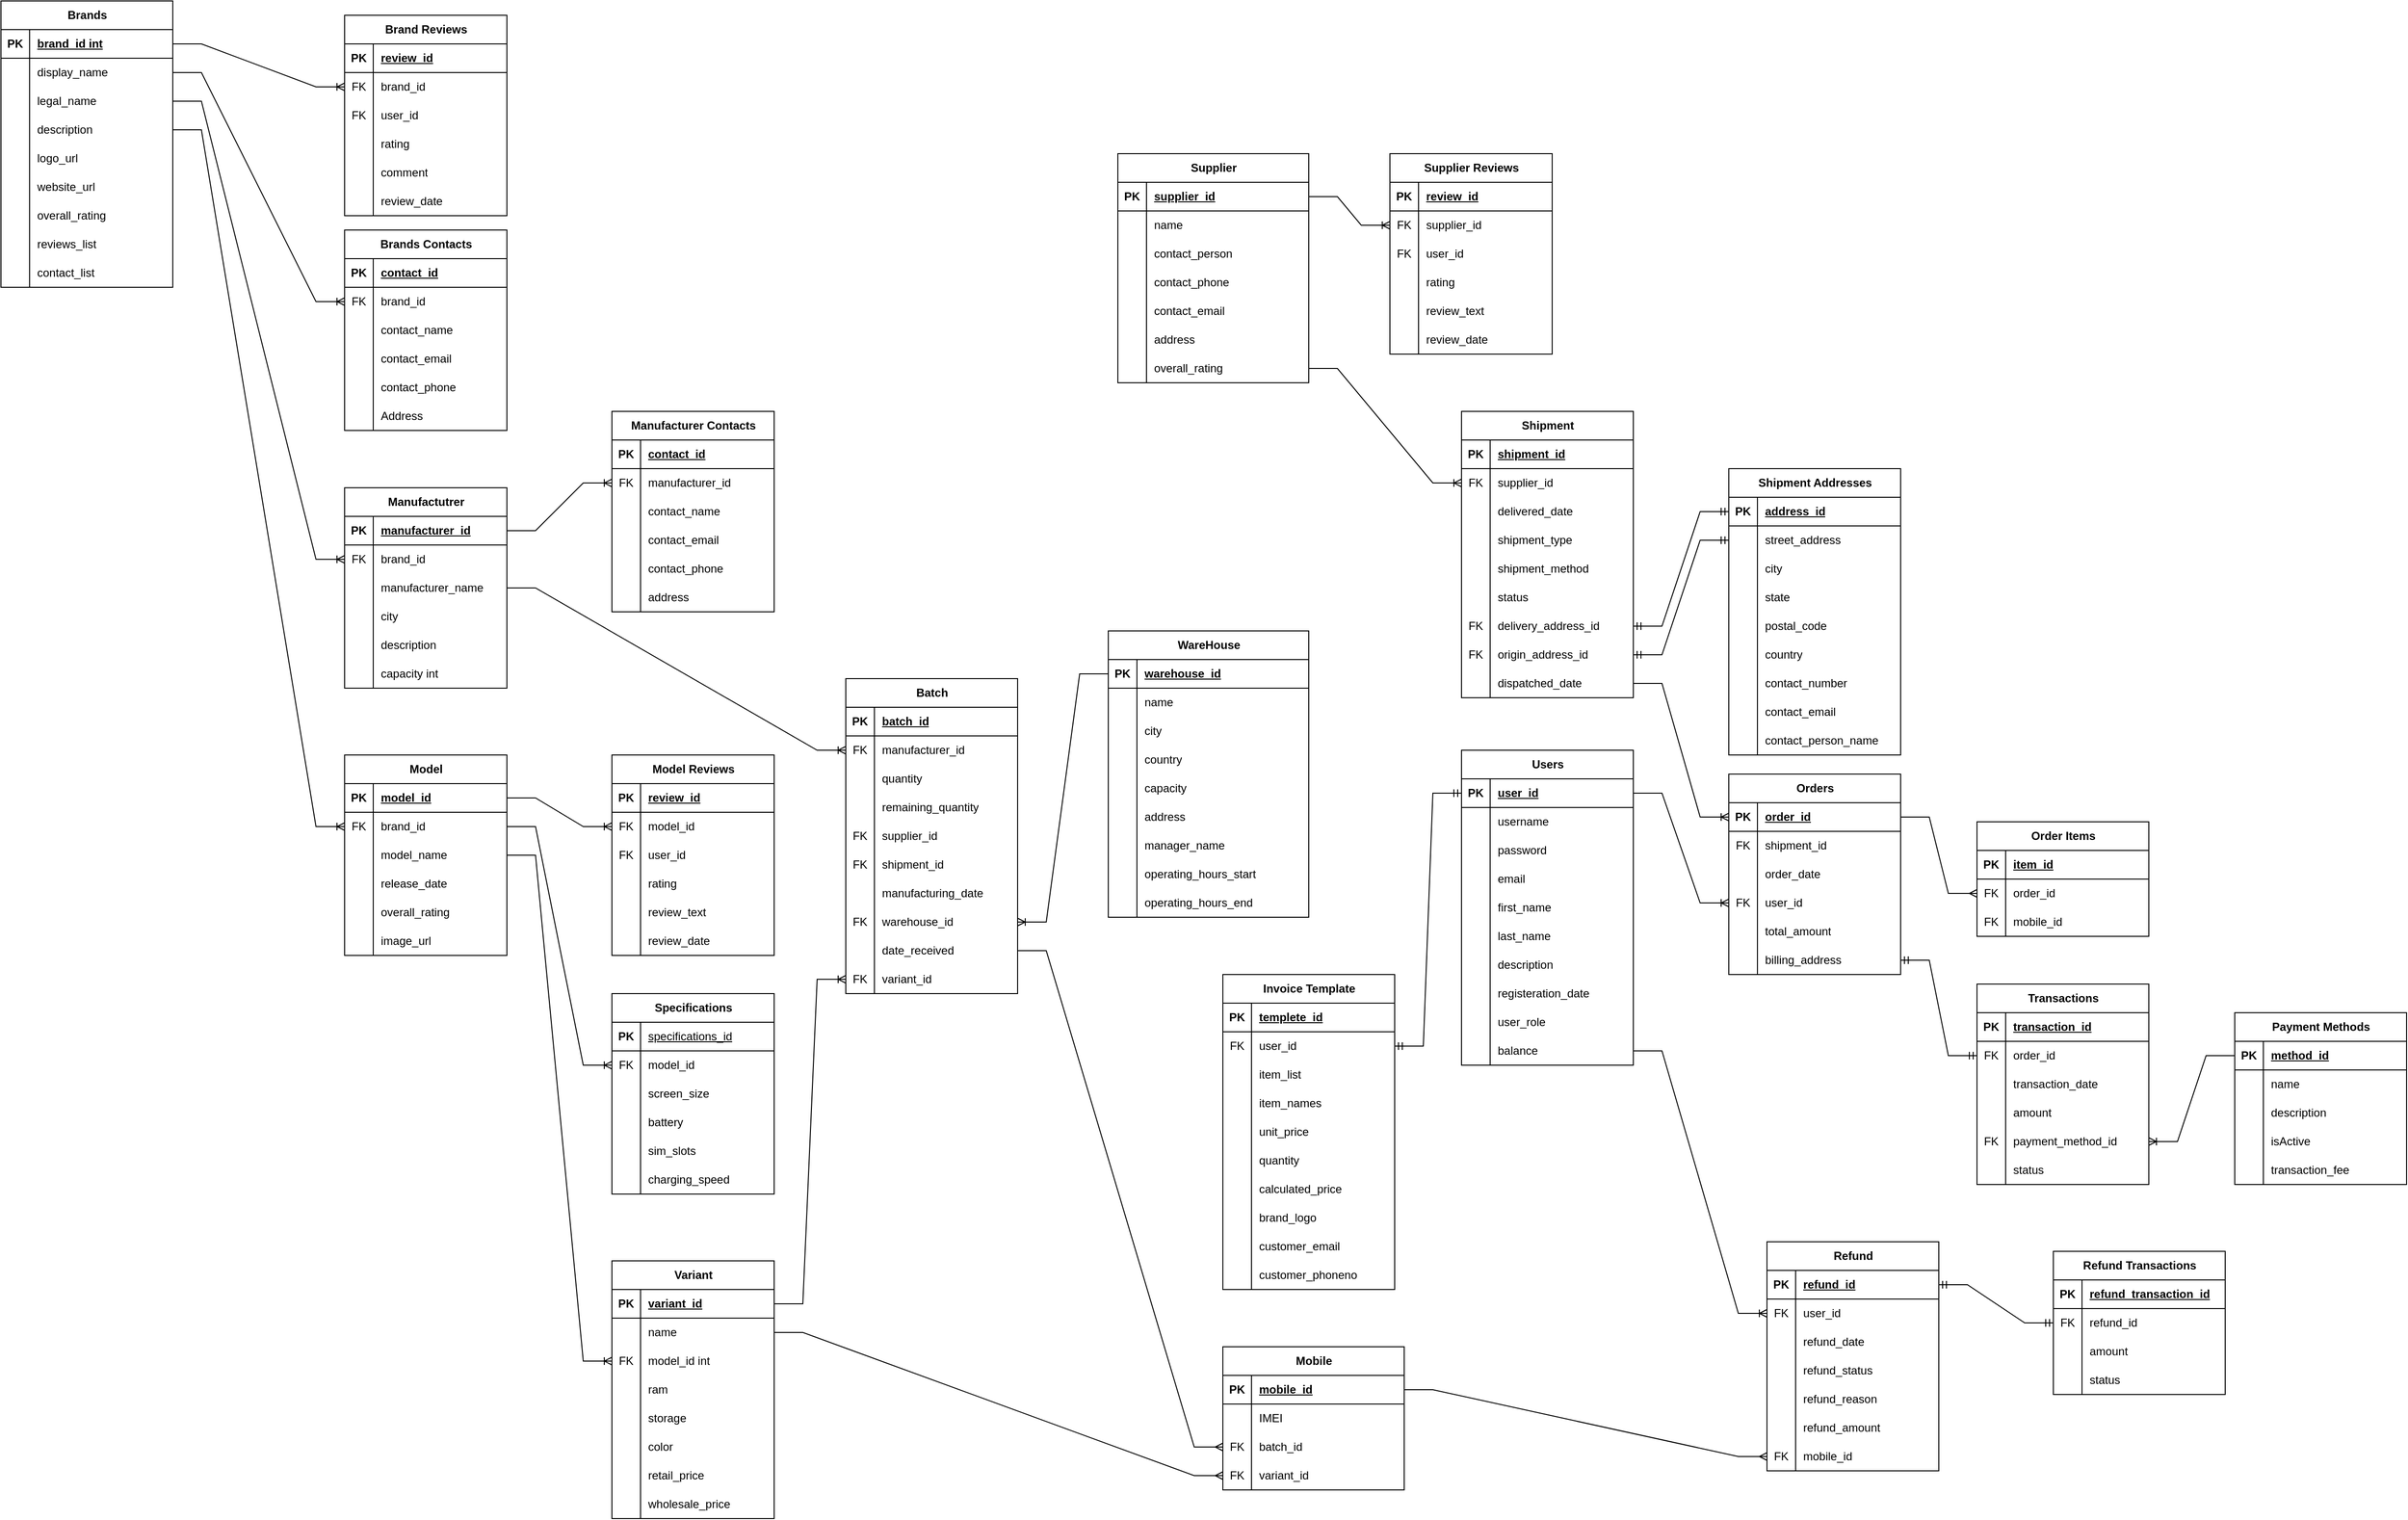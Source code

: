<mxfile version="24.7.17">
  <diagram id="R2lEEEUBdFMjLlhIrx00" name="Page-1">
    <mxGraphModel dx="4744" dy="2565" grid="1" gridSize="10" guides="1" tooltips="1" connect="1" arrows="1" fold="1" page="1" pageScale="1" pageWidth="850" pageHeight="1100" math="0" shadow="0" extFonts="Permanent Marker^https://fonts.googleapis.com/css?family=Permanent+Marker">
      <root>
        <mxCell id="0" />
        <mxCell id="1" parent="0" />
        <mxCell id="gpxIUBfAoeJLLXVhxevM-205" value="Model" style="shape=table;startSize=30;container=1;collapsible=1;childLayout=tableLayout;fixedRows=1;rowLines=0;fontStyle=1;align=center;resizeLast=1;html=1;" parent="1" vertex="1">
          <mxGeometry x="-850" y="-40" width="170" height="210" as="geometry" />
        </mxCell>
        <mxCell id="gpxIUBfAoeJLLXVhxevM-206" value="" style="shape=tableRow;horizontal=0;startSize=0;swimlaneHead=0;swimlaneBody=0;fillColor=none;collapsible=0;dropTarget=0;points=[[0,0.5],[1,0.5]];portConstraint=eastwest;top=0;left=0;right=0;bottom=1;" parent="gpxIUBfAoeJLLXVhxevM-205" vertex="1">
          <mxGeometry y="30" width="170" height="30" as="geometry" />
        </mxCell>
        <mxCell id="gpxIUBfAoeJLLXVhxevM-207" value="PK" style="shape=partialRectangle;connectable=0;fillColor=none;top=0;left=0;bottom=0;right=0;fontStyle=1;overflow=hidden;whiteSpace=wrap;html=1;" parent="gpxIUBfAoeJLLXVhxevM-206" vertex="1">
          <mxGeometry width="30" height="30" as="geometry">
            <mxRectangle width="30" height="30" as="alternateBounds" />
          </mxGeometry>
        </mxCell>
        <mxCell id="gpxIUBfAoeJLLXVhxevM-208" value="model_id" style="shape=partialRectangle;connectable=0;fillColor=none;top=0;left=0;bottom=0;right=0;align=left;spacingLeft=6;fontStyle=5;overflow=hidden;whiteSpace=wrap;html=1;" parent="gpxIUBfAoeJLLXVhxevM-206" vertex="1">
          <mxGeometry x="30" width="140" height="30" as="geometry">
            <mxRectangle width="140" height="30" as="alternateBounds" />
          </mxGeometry>
        </mxCell>
        <mxCell id="gpxIUBfAoeJLLXVhxevM-209" value="" style="shape=tableRow;horizontal=0;startSize=0;swimlaneHead=0;swimlaneBody=0;fillColor=none;collapsible=0;dropTarget=0;points=[[0,0.5],[1,0.5]];portConstraint=eastwest;top=0;left=0;right=0;bottom=0;" parent="gpxIUBfAoeJLLXVhxevM-205" vertex="1">
          <mxGeometry y="60" width="170" height="30" as="geometry" />
        </mxCell>
        <mxCell id="gpxIUBfAoeJLLXVhxevM-210" value="FK" style="shape=partialRectangle;connectable=0;fillColor=none;top=0;left=0;bottom=0;right=0;editable=1;overflow=hidden;whiteSpace=wrap;html=1;" parent="gpxIUBfAoeJLLXVhxevM-209" vertex="1">
          <mxGeometry width="30" height="30" as="geometry">
            <mxRectangle width="30" height="30" as="alternateBounds" />
          </mxGeometry>
        </mxCell>
        <mxCell id="gpxIUBfAoeJLLXVhxevM-211" value="brand_id" style="shape=partialRectangle;connectable=0;fillColor=none;top=0;left=0;bottom=0;right=0;align=left;spacingLeft=6;overflow=hidden;whiteSpace=wrap;html=1;" parent="gpxIUBfAoeJLLXVhxevM-209" vertex="1">
          <mxGeometry x="30" width="140" height="30" as="geometry">
            <mxRectangle width="140" height="30" as="alternateBounds" />
          </mxGeometry>
        </mxCell>
        <mxCell id="gpxIUBfAoeJLLXVhxevM-212" value="" style="shape=tableRow;horizontal=0;startSize=0;swimlaneHead=0;swimlaneBody=0;fillColor=none;collapsible=0;dropTarget=0;points=[[0,0.5],[1,0.5]];portConstraint=eastwest;top=0;left=0;right=0;bottom=0;" parent="gpxIUBfAoeJLLXVhxevM-205" vertex="1">
          <mxGeometry y="90" width="170" height="30" as="geometry" />
        </mxCell>
        <mxCell id="gpxIUBfAoeJLLXVhxevM-213" value="" style="shape=partialRectangle;connectable=0;fillColor=none;top=0;left=0;bottom=0;right=0;editable=1;overflow=hidden;whiteSpace=wrap;html=1;" parent="gpxIUBfAoeJLLXVhxevM-212" vertex="1">
          <mxGeometry width="30" height="30" as="geometry">
            <mxRectangle width="30" height="30" as="alternateBounds" />
          </mxGeometry>
        </mxCell>
        <mxCell id="gpxIUBfAoeJLLXVhxevM-214" value="model_name" style="shape=partialRectangle;connectable=0;fillColor=none;top=0;left=0;bottom=0;right=0;align=left;spacingLeft=6;overflow=hidden;whiteSpace=wrap;html=1;" parent="gpxIUBfAoeJLLXVhxevM-212" vertex="1">
          <mxGeometry x="30" width="140" height="30" as="geometry">
            <mxRectangle width="140" height="30" as="alternateBounds" />
          </mxGeometry>
        </mxCell>
        <mxCell id="gpxIUBfAoeJLLXVhxevM-215" value="" style="shape=tableRow;horizontal=0;startSize=0;swimlaneHead=0;swimlaneBody=0;fillColor=none;collapsible=0;dropTarget=0;points=[[0,0.5],[1,0.5]];portConstraint=eastwest;top=0;left=0;right=0;bottom=0;" parent="gpxIUBfAoeJLLXVhxevM-205" vertex="1">
          <mxGeometry y="120" width="170" height="30" as="geometry" />
        </mxCell>
        <mxCell id="gpxIUBfAoeJLLXVhxevM-216" value="" style="shape=partialRectangle;connectable=0;fillColor=none;top=0;left=0;bottom=0;right=0;editable=1;overflow=hidden;whiteSpace=wrap;html=1;" parent="gpxIUBfAoeJLLXVhxevM-215" vertex="1">
          <mxGeometry width="30" height="30" as="geometry">
            <mxRectangle width="30" height="30" as="alternateBounds" />
          </mxGeometry>
        </mxCell>
        <mxCell id="gpxIUBfAoeJLLXVhxevM-217" value="release_date" style="shape=partialRectangle;connectable=0;fillColor=none;top=0;left=0;bottom=0;right=0;align=left;spacingLeft=6;overflow=hidden;whiteSpace=wrap;html=1;" parent="gpxIUBfAoeJLLXVhxevM-215" vertex="1">
          <mxGeometry x="30" width="140" height="30" as="geometry">
            <mxRectangle width="140" height="30" as="alternateBounds" />
          </mxGeometry>
        </mxCell>
        <mxCell id="gpxIUBfAoeJLLXVhxevM-224" value="" style="shape=tableRow;horizontal=0;startSize=0;swimlaneHead=0;swimlaneBody=0;fillColor=none;collapsible=0;dropTarget=0;points=[[0,0.5],[1,0.5]];portConstraint=eastwest;top=0;left=0;right=0;bottom=0;" parent="gpxIUBfAoeJLLXVhxevM-205" vertex="1">
          <mxGeometry y="150" width="170" height="30" as="geometry" />
        </mxCell>
        <mxCell id="gpxIUBfAoeJLLXVhxevM-225" value="" style="shape=partialRectangle;connectable=0;fillColor=none;top=0;left=0;bottom=0;right=0;editable=1;overflow=hidden;whiteSpace=wrap;html=1;" parent="gpxIUBfAoeJLLXVhxevM-224" vertex="1">
          <mxGeometry width="30" height="30" as="geometry">
            <mxRectangle width="30" height="30" as="alternateBounds" />
          </mxGeometry>
        </mxCell>
        <mxCell id="gpxIUBfAoeJLLXVhxevM-226" value="overall_rating" style="shape=partialRectangle;connectable=0;fillColor=none;top=0;left=0;bottom=0;right=0;align=left;spacingLeft=6;overflow=hidden;whiteSpace=wrap;html=1;" parent="gpxIUBfAoeJLLXVhxevM-224" vertex="1">
          <mxGeometry x="30" width="140" height="30" as="geometry">
            <mxRectangle width="140" height="30" as="alternateBounds" />
          </mxGeometry>
        </mxCell>
        <mxCell id="bDNqbagRrPjpOy5itRg4-123" value="" style="shape=tableRow;horizontal=0;startSize=0;swimlaneHead=0;swimlaneBody=0;fillColor=none;collapsible=0;dropTarget=0;points=[[0,0.5],[1,0.5]];portConstraint=eastwest;top=0;left=0;right=0;bottom=0;" parent="gpxIUBfAoeJLLXVhxevM-205" vertex="1">
          <mxGeometry y="180" width="170" height="30" as="geometry" />
        </mxCell>
        <mxCell id="bDNqbagRrPjpOy5itRg4-124" value="" style="shape=partialRectangle;connectable=0;fillColor=none;top=0;left=0;bottom=0;right=0;editable=1;overflow=hidden;whiteSpace=wrap;html=1;" parent="bDNqbagRrPjpOy5itRg4-123" vertex="1">
          <mxGeometry width="30" height="30" as="geometry">
            <mxRectangle width="30" height="30" as="alternateBounds" />
          </mxGeometry>
        </mxCell>
        <mxCell id="bDNqbagRrPjpOy5itRg4-125" value="image_url" style="shape=partialRectangle;connectable=0;fillColor=none;top=0;left=0;bottom=0;right=0;align=left;spacingLeft=6;overflow=hidden;whiteSpace=wrap;html=1;" parent="bDNqbagRrPjpOy5itRg4-123" vertex="1">
          <mxGeometry x="30" width="140" height="30" as="geometry">
            <mxRectangle width="140" height="30" as="alternateBounds" />
          </mxGeometry>
        </mxCell>
        <mxCell id="gpxIUBfAoeJLLXVhxevM-228" value="Variant" style="shape=table;startSize=30;container=1;collapsible=1;childLayout=tableLayout;fixedRows=1;rowLines=0;fontStyle=1;align=center;resizeLast=1;html=1;" parent="1" vertex="1">
          <mxGeometry x="-570" y="490" width="170" height="270" as="geometry" />
        </mxCell>
        <mxCell id="gpxIUBfAoeJLLXVhxevM-229" value="" style="shape=tableRow;horizontal=0;startSize=0;swimlaneHead=0;swimlaneBody=0;fillColor=none;collapsible=0;dropTarget=0;points=[[0,0.5],[1,0.5]];portConstraint=eastwest;top=0;left=0;right=0;bottom=1;" parent="gpxIUBfAoeJLLXVhxevM-228" vertex="1">
          <mxGeometry y="30" width="170" height="30" as="geometry" />
        </mxCell>
        <mxCell id="gpxIUBfAoeJLLXVhxevM-230" value="PK" style="shape=partialRectangle;connectable=0;fillColor=none;top=0;left=0;bottom=0;right=0;fontStyle=1;overflow=hidden;whiteSpace=wrap;html=1;" parent="gpxIUBfAoeJLLXVhxevM-229" vertex="1">
          <mxGeometry width="30" height="30" as="geometry">
            <mxRectangle width="30" height="30" as="alternateBounds" />
          </mxGeometry>
        </mxCell>
        <mxCell id="gpxIUBfAoeJLLXVhxevM-231" value="variant_id" style="shape=partialRectangle;connectable=0;fillColor=none;top=0;left=0;bottom=0;right=0;align=left;spacingLeft=6;fontStyle=5;overflow=hidden;whiteSpace=wrap;html=1;" parent="gpxIUBfAoeJLLXVhxevM-229" vertex="1">
          <mxGeometry x="30" width="140" height="30" as="geometry">
            <mxRectangle width="140" height="30" as="alternateBounds" />
          </mxGeometry>
        </mxCell>
        <mxCell id="gpxIUBfAoeJLLXVhxevM-232" value="" style="shape=tableRow;horizontal=0;startSize=0;swimlaneHead=0;swimlaneBody=0;fillColor=none;collapsible=0;dropTarget=0;points=[[0,0.5],[1,0.5]];portConstraint=eastwest;top=0;left=0;right=0;bottom=0;" parent="gpxIUBfAoeJLLXVhxevM-228" vertex="1">
          <mxGeometry y="60" width="170" height="30" as="geometry" />
        </mxCell>
        <mxCell id="gpxIUBfAoeJLLXVhxevM-233" value="" style="shape=partialRectangle;connectable=0;fillColor=none;top=0;left=0;bottom=0;right=0;editable=1;overflow=hidden;whiteSpace=wrap;html=1;" parent="gpxIUBfAoeJLLXVhxevM-232" vertex="1">
          <mxGeometry width="30" height="30" as="geometry">
            <mxRectangle width="30" height="30" as="alternateBounds" />
          </mxGeometry>
        </mxCell>
        <mxCell id="gpxIUBfAoeJLLXVhxevM-234" value="name" style="shape=partialRectangle;connectable=0;fillColor=none;top=0;left=0;bottom=0;right=0;align=left;spacingLeft=6;overflow=hidden;whiteSpace=wrap;html=1;" parent="gpxIUBfAoeJLLXVhxevM-232" vertex="1">
          <mxGeometry x="30" width="140" height="30" as="geometry">
            <mxRectangle width="140" height="30" as="alternateBounds" />
          </mxGeometry>
        </mxCell>
        <mxCell id="gpxIUBfAoeJLLXVhxevM-235" value="" style="shape=tableRow;horizontal=0;startSize=0;swimlaneHead=0;swimlaneBody=0;fillColor=none;collapsible=0;dropTarget=0;points=[[0,0.5],[1,0.5]];portConstraint=eastwest;top=0;left=0;right=0;bottom=0;" parent="gpxIUBfAoeJLLXVhxevM-228" vertex="1">
          <mxGeometry y="90" width="170" height="30" as="geometry" />
        </mxCell>
        <mxCell id="gpxIUBfAoeJLLXVhxevM-236" value="FK" style="shape=partialRectangle;connectable=0;fillColor=none;top=0;left=0;bottom=0;right=0;editable=1;overflow=hidden;whiteSpace=wrap;html=1;" parent="gpxIUBfAoeJLLXVhxevM-235" vertex="1">
          <mxGeometry width="30" height="30" as="geometry">
            <mxRectangle width="30" height="30" as="alternateBounds" />
          </mxGeometry>
        </mxCell>
        <mxCell id="gpxIUBfAoeJLLXVhxevM-237" value="model_id int" style="shape=partialRectangle;connectable=0;fillColor=none;top=0;left=0;bottom=0;right=0;align=left;spacingLeft=6;overflow=hidden;whiteSpace=wrap;html=1;" parent="gpxIUBfAoeJLLXVhxevM-235" vertex="1">
          <mxGeometry x="30" width="140" height="30" as="geometry">
            <mxRectangle width="140" height="30" as="alternateBounds" />
          </mxGeometry>
        </mxCell>
        <mxCell id="gpxIUBfAoeJLLXVhxevM-238" value="" style="shape=tableRow;horizontal=0;startSize=0;swimlaneHead=0;swimlaneBody=0;fillColor=none;collapsible=0;dropTarget=0;points=[[0,0.5],[1,0.5]];portConstraint=eastwest;top=0;left=0;right=0;bottom=0;" parent="gpxIUBfAoeJLLXVhxevM-228" vertex="1">
          <mxGeometry y="120" width="170" height="30" as="geometry" />
        </mxCell>
        <mxCell id="gpxIUBfAoeJLLXVhxevM-239" value="" style="shape=partialRectangle;connectable=0;fillColor=none;top=0;left=0;bottom=0;right=0;editable=1;overflow=hidden;whiteSpace=wrap;html=1;" parent="gpxIUBfAoeJLLXVhxevM-238" vertex="1">
          <mxGeometry width="30" height="30" as="geometry">
            <mxRectangle width="30" height="30" as="alternateBounds" />
          </mxGeometry>
        </mxCell>
        <mxCell id="gpxIUBfAoeJLLXVhxevM-240" value="ram" style="shape=partialRectangle;connectable=0;fillColor=none;top=0;left=0;bottom=0;right=0;align=left;spacingLeft=6;overflow=hidden;whiteSpace=wrap;html=1;" parent="gpxIUBfAoeJLLXVhxevM-238" vertex="1">
          <mxGeometry x="30" width="140" height="30" as="geometry">
            <mxRectangle width="140" height="30" as="alternateBounds" />
          </mxGeometry>
        </mxCell>
        <mxCell id="gpxIUBfAoeJLLXVhxevM-241" value="" style="shape=tableRow;horizontal=0;startSize=0;swimlaneHead=0;swimlaneBody=0;fillColor=none;collapsible=0;dropTarget=0;points=[[0,0.5],[1,0.5]];portConstraint=eastwest;top=0;left=0;right=0;bottom=0;" parent="gpxIUBfAoeJLLXVhxevM-228" vertex="1">
          <mxGeometry y="150" width="170" height="30" as="geometry" />
        </mxCell>
        <mxCell id="gpxIUBfAoeJLLXVhxevM-242" value="" style="shape=partialRectangle;connectable=0;fillColor=none;top=0;left=0;bottom=0;right=0;editable=1;overflow=hidden;whiteSpace=wrap;html=1;" parent="gpxIUBfAoeJLLXVhxevM-241" vertex="1">
          <mxGeometry width="30" height="30" as="geometry">
            <mxRectangle width="30" height="30" as="alternateBounds" />
          </mxGeometry>
        </mxCell>
        <mxCell id="gpxIUBfAoeJLLXVhxevM-243" value="storage" style="shape=partialRectangle;connectable=0;fillColor=none;top=0;left=0;bottom=0;right=0;align=left;spacingLeft=6;overflow=hidden;whiteSpace=wrap;html=1;" parent="gpxIUBfAoeJLLXVhxevM-241" vertex="1">
          <mxGeometry x="30" width="140" height="30" as="geometry">
            <mxRectangle width="140" height="30" as="alternateBounds" />
          </mxGeometry>
        </mxCell>
        <mxCell id="gpxIUBfAoeJLLXVhxevM-244" value="" style="shape=tableRow;horizontal=0;startSize=0;swimlaneHead=0;swimlaneBody=0;fillColor=none;collapsible=0;dropTarget=0;points=[[0,0.5],[1,0.5]];portConstraint=eastwest;top=0;left=0;right=0;bottom=0;" parent="gpxIUBfAoeJLLXVhxevM-228" vertex="1">
          <mxGeometry y="180" width="170" height="30" as="geometry" />
        </mxCell>
        <mxCell id="gpxIUBfAoeJLLXVhxevM-245" value="" style="shape=partialRectangle;connectable=0;fillColor=none;top=0;left=0;bottom=0;right=0;editable=1;overflow=hidden;whiteSpace=wrap;html=1;" parent="gpxIUBfAoeJLLXVhxevM-244" vertex="1">
          <mxGeometry width="30" height="30" as="geometry">
            <mxRectangle width="30" height="30" as="alternateBounds" />
          </mxGeometry>
        </mxCell>
        <mxCell id="gpxIUBfAoeJLLXVhxevM-246" value="color" style="shape=partialRectangle;connectable=0;fillColor=none;top=0;left=0;bottom=0;right=0;align=left;spacingLeft=6;overflow=hidden;whiteSpace=wrap;html=1;" parent="gpxIUBfAoeJLLXVhxevM-244" vertex="1">
          <mxGeometry x="30" width="140" height="30" as="geometry">
            <mxRectangle width="140" height="30" as="alternateBounds" />
          </mxGeometry>
        </mxCell>
        <mxCell id="bDNqbagRrPjpOy5itRg4-335" value="" style="shape=tableRow;horizontal=0;startSize=0;swimlaneHead=0;swimlaneBody=0;fillColor=none;collapsible=0;dropTarget=0;points=[[0,0.5],[1,0.5]];portConstraint=eastwest;top=0;left=0;right=0;bottom=0;" parent="gpxIUBfAoeJLLXVhxevM-228" vertex="1">
          <mxGeometry y="210" width="170" height="30" as="geometry" />
        </mxCell>
        <mxCell id="bDNqbagRrPjpOy5itRg4-336" value="" style="shape=partialRectangle;connectable=0;fillColor=none;top=0;left=0;bottom=0;right=0;editable=1;overflow=hidden;whiteSpace=wrap;html=1;" parent="bDNqbagRrPjpOy5itRg4-335" vertex="1">
          <mxGeometry width="30" height="30" as="geometry">
            <mxRectangle width="30" height="30" as="alternateBounds" />
          </mxGeometry>
        </mxCell>
        <mxCell id="bDNqbagRrPjpOy5itRg4-337" value="retail_price" style="shape=partialRectangle;connectable=0;fillColor=none;top=0;left=0;bottom=0;right=0;align=left;spacingLeft=6;overflow=hidden;whiteSpace=wrap;html=1;" parent="bDNqbagRrPjpOy5itRg4-335" vertex="1">
          <mxGeometry x="30" width="140" height="30" as="geometry">
            <mxRectangle width="140" height="30" as="alternateBounds" />
          </mxGeometry>
        </mxCell>
        <mxCell id="bDNqbagRrPjpOy5itRg4-338" value="" style="shape=tableRow;horizontal=0;startSize=0;swimlaneHead=0;swimlaneBody=0;fillColor=none;collapsible=0;dropTarget=0;points=[[0,0.5],[1,0.5]];portConstraint=eastwest;top=0;left=0;right=0;bottom=0;" parent="gpxIUBfAoeJLLXVhxevM-228" vertex="1">
          <mxGeometry y="240" width="170" height="30" as="geometry" />
        </mxCell>
        <mxCell id="bDNqbagRrPjpOy5itRg4-339" value="" style="shape=partialRectangle;connectable=0;fillColor=none;top=0;left=0;bottom=0;right=0;editable=1;overflow=hidden;whiteSpace=wrap;html=1;" parent="bDNqbagRrPjpOy5itRg4-338" vertex="1">
          <mxGeometry width="30" height="30" as="geometry">
            <mxRectangle width="30" height="30" as="alternateBounds" />
          </mxGeometry>
        </mxCell>
        <mxCell id="bDNqbagRrPjpOy5itRg4-340" value="wholesale_price" style="shape=partialRectangle;connectable=0;fillColor=none;top=0;left=0;bottom=0;right=0;align=left;spacingLeft=6;overflow=hidden;whiteSpace=wrap;html=1;" parent="bDNqbagRrPjpOy5itRg4-338" vertex="1">
          <mxGeometry x="30" width="140" height="30" as="geometry">
            <mxRectangle width="140" height="30" as="alternateBounds" />
          </mxGeometry>
        </mxCell>
        <mxCell id="gpxIUBfAoeJLLXVhxevM-282" value="WareHouse" style="shape=table;startSize=30;container=1;collapsible=1;childLayout=tableLayout;fixedRows=1;rowLines=0;fontStyle=1;align=center;resizeLast=1;html=1;" parent="1" vertex="1">
          <mxGeometry x="-50" y="-170" width="210" height="300" as="geometry" />
        </mxCell>
        <mxCell id="gpxIUBfAoeJLLXVhxevM-283" value="" style="shape=tableRow;horizontal=0;startSize=0;swimlaneHead=0;swimlaneBody=0;fillColor=none;collapsible=0;dropTarget=0;points=[[0,0.5],[1,0.5]];portConstraint=eastwest;top=0;left=0;right=0;bottom=1;" parent="gpxIUBfAoeJLLXVhxevM-282" vertex="1">
          <mxGeometry y="30" width="210" height="30" as="geometry" />
        </mxCell>
        <mxCell id="gpxIUBfAoeJLLXVhxevM-284" value="PK" style="shape=partialRectangle;connectable=0;fillColor=none;top=0;left=0;bottom=0;right=0;fontStyle=1;overflow=hidden;whiteSpace=wrap;html=1;" parent="gpxIUBfAoeJLLXVhxevM-283" vertex="1">
          <mxGeometry width="30" height="30" as="geometry">
            <mxRectangle width="30" height="30" as="alternateBounds" />
          </mxGeometry>
        </mxCell>
        <mxCell id="gpxIUBfAoeJLLXVhxevM-285" value="warehouse_id" style="shape=partialRectangle;connectable=0;fillColor=none;top=0;left=0;bottom=0;right=0;align=left;spacingLeft=6;fontStyle=5;overflow=hidden;whiteSpace=wrap;html=1;" parent="gpxIUBfAoeJLLXVhxevM-283" vertex="1">
          <mxGeometry x="30" width="180" height="30" as="geometry">
            <mxRectangle width="180" height="30" as="alternateBounds" />
          </mxGeometry>
        </mxCell>
        <mxCell id="gpxIUBfAoeJLLXVhxevM-286" value="" style="shape=tableRow;horizontal=0;startSize=0;swimlaneHead=0;swimlaneBody=0;fillColor=none;collapsible=0;dropTarget=0;points=[[0,0.5],[1,0.5]];portConstraint=eastwest;top=0;left=0;right=0;bottom=0;" parent="gpxIUBfAoeJLLXVhxevM-282" vertex="1">
          <mxGeometry y="60" width="210" height="30" as="geometry" />
        </mxCell>
        <mxCell id="gpxIUBfAoeJLLXVhxevM-287" value="" style="shape=partialRectangle;connectable=0;fillColor=none;top=0;left=0;bottom=0;right=0;editable=1;overflow=hidden;whiteSpace=wrap;html=1;" parent="gpxIUBfAoeJLLXVhxevM-286" vertex="1">
          <mxGeometry width="30" height="30" as="geometry">
            <mxRectangle width="30" height="30" as="alternateBounds" />
          </mxGeometry>
        </mxCell>
        <mxCell id="gpxIUBfAoeJLLXVhxevM-288" value="name" style="shape=partialRectangle;connectable=0;fillColor=none;top=0;left=0;bottom=0;right=0;align=left;spacingLeft=6;overflow=hidden;whiteSpace=wrap;html=1;" parent="gpxIUBfAoeJLLXVhxevM-286" vertex="1">
          <mxGeometry x="30" width="180" height="30" as="geometry">
            <mxRectangle width="180" height="30" as="alternateBounds" />
          </mxGeometry>
        </mxCell>
        <mxCell id="gpxIUBfAoeJLLXVhxevM-289" value="" style="shape=tableRow;horizontal=0;startSize=0;swimlaneHead=0;swimlaneBody=0;fillColor=none;collapsible=0;dropTarget=0;points=[[0,0.5],[1,0.5]];portConstraint=eastwest;top=0;left=0;right=0;bottom=0;" parent="gpxIUBfAoeJLLXVhxevM-282" vertex="1">
          <mxGeometry y="90" width="210" height="30" as="geometry" />
        </mxCell>
        <mxCell id="gpxIUBfAoeJLLXVhxevM-290" value="" style="shape=partialRectangle;connectable=0;fillColor=none;top=0;left=0;bottom=0;right=0;editable=1;overflow=hidden;whiteSpace=wrap;html=1;" parent="gpxIUBfAoeJLLXVhxevM-289" vertex="1">
          <mxGeometry width="30" height="30" as="geometry">
            <mxRectangle width="30" height="30" as="alternateBounds" />
          </mxGeometry>
        </mxCell>
        <mxCell id="gpxIUBfAoeJLLXVhxevM-291" value="city" style="shape=partialRectangle;connectable=0;fillColor=none;top=0;left=0;bottom=0;right=0;align=left;spacingLeft=6;overflow=hidden;whiteSpace=wrap;html=1;" parent="gpxIUBfAoeJLLXVhxevM-289" vertex="1">
          <mxGeometry x="30" width="180" height="30" as="geometry">
            <mxRectangle width="180" height="30" as="alternateBounds" />
          </mxGeometry>
        </mxCell>
        <mxCell id="gpxIUBfAoeJLLXVhxevM-292" value="" style="shape=tableRow;horizontal=0;startSize=0;swimlaneHead=0;swimlaneBody=0;fillColor=none;collapsible=0;dropTarget=0;points=[[0,0.5],[1,0.5]];portConstraint=eastwest;top=0;left=0;right=0;bottom=0;" parent="gpxIUBfAoeJLLXVhxevM-282" vertex="1">
          <mxGeometry y="120" width="210" height="30" as="geometry" />
        </mxCell>
        <mxCell id="gpxIUBfAoeJLLXVhxevM-293" value="" style="shape=partialRectangle;connectable=0;fillColor=none;top=0;left=0;bottom=0;right=0;editable=1;overflow=hidden;whiteSpace=wrap;html=1;" parent="gpxIUBfAoeJLLXVhxevM-292" vertex="1">
          <mxGeometry width="30" height="30" as="geometry">
            <mxRectangle width="30" height="30" as="alternateBounds" />
          </mxGeometry>
        </mxCell>
        <mxCell id="gpxIUBfAoeJLLXVhxevM-294" value="country" style="shape=partialRectangle;connectable=0;fillColor=none;top=0;left=0;bottom=0;right=0;align=left;spacingLeft=6;overflow=hidden;whiteSpace=wrap;html=1;" parent="gpxIUBfAoeJLLXVhxevM-292" vertex="1">
          <mxGeometry x="30" width="180" height="30" as="geometry">
            <mxRectangle width="180" height="30" as="alternateBounds" />
          </mxGeometry>
        </mxCell>
        <mxCell id="gpxIUBfAoeJLLXVhxevM-295" value="" style="shape=tableRow;horizontal=0;startSize=0;swimlaneHead=0;swimlaneBody=0;fillColor=none;collapsible=0;dropTarget=0;points=[[0,0.5],[1,0.5]];portConstraint=eastwest;top=0;left=0;right=0;bottom=0;" parent="gpxIUBfAoeJLLXVhxevM-282" vertex="1">
          <mxGeometry y="150" width="210" height="30" as="geometry" />
        </mxCell>
        <mxCell id="gpxIUBfAoeJLLXVhxevM-296" value="" style="shape=partialRectangle;connectable=0;fillColor=none;top=0;left=0;bottom=0;right=0;editable=1;overflow=hidden;whiteSpace=wrap;html=1;" parent="gpxIUBfAoeJLLXVhxevM-295" vertex="1">
          <mxGeometry width="30" height="30" as="geometry">
            <mxRectangle width="30" height="30" as="alternateBounds" />
          </mxGeometry>
        </mxCell>
        <mxCell id="gpxIUBfAoeJLLXVhxevM-297" value="capacity" style="shape=partialRectangle;connectable=0;fillColor=none;top=0;left=0;bottom=0;right=0;align=left;spacingLeft=6;overflow=hidden;whiteSpace=wrap;html=1;" parent="gpxIUBfAoeJLLXVhxevM-295" vertex="1">
          <mxGeometry x="30" width="180" height="30" as="geometry">
            <mxRectangle width="180" height="30" as="alternateBounds" />
          </mxGeometry>
        </mxCell>
        <mxCell id="gpxIUBfAoeJLLXVhxevM-298" value="" style="shape=tableRow;horizontal=0;startSize=0;swimlaneHead=0;swimlaneBody=0;fillColor=none;collapsible=0;dropTarget=0;points=[[0,0.5],[1,0.5]];portConstraint=eastwest;top=0;left=0;right=0;bottom=0;" parent="gpxIUBfAoeJLLXVhxevM-282" vertex="1">
          <mxGeometry y="180" width="210" height="30" as="geometry" />
        </mxCell>
        <mxCell id="gpxIUBfAoeJLLXVhxevM-299" value="" style="shape=partialRectangle;connectable=0;fillColor=none;top=0;left=0;bottom=0;right=0;editable=1;overflow=hidden;whiteSpace=wrap;html=1;" parent="gpxIUBfAoeJLLXVhxevM-298" vertex="1">
          <mxGeometry width="30" height="30" as="geometry">
            <mxRectangle width="30" height="30" as="alternateBounds" />
          </mxGeometry>
        </mxCell>
        <mxCell id="gpxIUBfAoeJLLXVhxevM-300" value="address" style="shape=partialRectangle;connectable=0;fillColor=none;top=0;left=0;bottom=0;right=0;align=left;spacingLeft=6;overflow=hidden;whiteSpace=wrap;html=1;" parent="gpxIUBfAoeJLLXVhxevM-298" vertex="1">
          <mxGeometry x="30" width="180" height="30" as="geometry">
            <mxRectangle width="180" height="30" as="alternateBounds" />
          </mxGeometry>
        </mxCell>
        <mxCell id="bDNqbagRrPjpOy5itRg4-216" value="" style="shape=tableRow;horizontal=0;startSize=0;swimlaneHead=0;swimlaneBody=0;fillColor=none;collapsible=0;dropTarget=0;points=[[0,0.5],[1,0.5]];portConstraint=eastwest;top=0;left=0;right=0;bottom=0;" parent="gpxIUBfAoeJLLXVhxevM-282" vertex="1">
          <mxGeometry y="210" width="210" height="30" as="geometry" />
        </mxCell>
        <mxCell id="bDNqbagRrPjpOy5itRg4-217" value="" style="shape=partialRectangle;connectable=0;fillColor=none;top=0;left=0;bottom=0;right=0;editable=1;overflow=hidden;whiteSpace=wrap;html=1;" parent="bDNqbagRrPjpOy5itRg4-216" vertex="1">
          <mxGeometry width="30" height="30" as="geometry">
            <mxRectangle width="30" height="30" as="alternateBounds" />
          </mxGeometry>
        </mxCell>
        <mxCell id="bDNqbagRrPjpOy5itRg4-218" value="manager_name" style="shape=partialRectangle;connectable=0;fillColor=none;top=0;left=0;bottom=0;right=0;align=left;spacingLeft=6;overflow=hidden;whiteSpace=wrap;html=1;" parent="bDNqbagRrPjpOy5itRg4-216" vertex="1">
          <mxGeometry x="30" width="180" height="30" as="geometry">
            <mxRectangle width="180" height="30" as="alternateBounds" />
          </mxGeometry>
        </mxCell>
        <mxCell id="bDNqbagRrPjpOy5itRg4-219" value="" style="shape=tableRow;horizontal=0;startSize=0;swimlaneHead=0;swimlaneBody=0;fillColor=none;collapsible=0;dropTarget=0;points=[[0,0.5],[1,0.5]];portConstraint=eastwest;top=0;left=0;right=0;bottom=0;" parent="gpxIUBfAoeJLLXVhxevM-282" vertex="1">
          <mxGeometry y="240" width="210" height="30" as="geometry" />
        </mxCell>
        <mxCell id="bDNqbagRrPjpOy5itRg4-220" value="" style="shape=partialRectangle;connectable=0;fillColor=none;top=0;left=0;bottom=0;right=0;editable=1;overflow=hidden;whiteSpace=wrap;html=1;" parent="bDNqbagRrPjpOy5itRg4-219" vertex="1">
          <mxGeometry width="30" height="30" as="geometry">
            <mxRectangle width="30" height="30" as="alternateBounds" />
          </mxGeometry>
        </mxCell>
        <mxCell id="bDNqbagRrPjpOy5itRg4-221" value="operating_hours_start" style="shape=partialRectangle;connectable=0;fillColor=none;top=0;left=0;bottom=0;right=0;align=left;spacingLeft=6;overflow=hidden;whiteSpace=wrap;html=1;" parent="bDNqbagRrPjpOy5itRg4-219" vertex="1">
          <mxGeometry x="30" width="180" height="30" as="geometry">
            <mxRectangle width="180" height="30" as="alternateBounds" />
          </mxGeometry>
        </mxCell>
        <mxCell id="bDNqbagRrPjpOy5itRg4-222" value="" style="shape=tableRow;horizontal=0;startSize=0;swimlaneHead=0;swimlaneBody=0;fillColor=none;collapsible=0;dropTarget=0;points=[[0,0.5],[1,0.5]];portConstraint=eastwest;top=0;left=0;right=0;bottom=0;" parent="gpxIUBfAoeJLLXVhxevM-282" vertex="1">
          <mxGeometry y="270" width="210" height="30" as="geometry" />
        </mxCell>
        <mxCell id="bDNqbagRrPjpOy5itRg4-223" value="" style="shape=partialRectangle;connectable=0;fillColor=none;top=0;left=0;bottom=0;right=0;editable=1;overflow=hidden;whiteSpace=wrap;html=1;" parent="bDNqbagRrPjpOy5itRg4-222" vertex="1">
          <mxGeometry width="30" height="30" as="geometry">
            <mxRectangle width="30" height="30" as="alternateBounds" />
          </mxGeometry>
        </mxCell>
        <mxCell id="bDNqbagRrPjpOy5itRg4-224" value="operating_hours_end" style="shape=partialRectangle;connectable=0;fillColor=none;top=0;left=0;bottom=0;right=0;align=left;spacingLeft=6;overflow=hidden;whiteSpace=wrap;html=1;" parent="bDNqbagRrPjpOy5itRg4-222" vertex="1">
          <mxGeometry x="30" width="180" height="30" as="geometry">
            <mxRectangle width="180" height="30" as="alternateBounds" />
          </mxGeometry>
        </mxCell>
        <mxCell id="gpxIUBfAoeJLLXVhxevM-321" value="Shipment" style="shape=table;startSize=30;container=1;collapsible=1;childLayout=tableLayout;fixedRows=1;rowLines=0;fontStyle=1;align=center;resizeLast=1;html=1;" parent="1" vertex="1">
          <mxGeometry x="320" y="-400" width="180" height="300" as="geometry" />
        </mxCell>
        <mxCell id="gpxIUBfAoeJLLXVhxevM-322" value="" style="shape=tableRow;horizontal=0;startSize=0;swimlaneHead=0;swimlaneBody=0;fillColor=none;collapsible=0;dropTarget=0;points=[[0,0.5],[1,0.5]];portConstraint=eastwest;top=0;left=0;right=0;bottom=1;" parent="gpxIUBfAoeJLLXVhxevM-321" vertex="1">
          <mxGeometry y="30" width="180" height="30" as="geometry" />
        </mxCell>
        <mxCell id="gpxIUBfAoeJLLXVhxevM-323" value="PK" style="shape=partialRectangle;connectable=0;fillColor=none;top=0;left=0;bottom=0;right=0;fontStyle=1;overflow=hidden;whiteSpace=wrap;html=1;" parent="gpxIUBfAoeJLLXVhxevM-322" vertex="1">
          <mxGeometry width="30" height="30" as="geometry">
            <mxRectangle width="30" height="30" as="alternateBounds" />
          </mxGeometry>
        </mxCell>
        <mxCell id="gpxIUBfAoeJLLXVhxevM-324" value="shipment_id" style="shape=partialRectangle;connectable=0;fillColor=none;top=0;left=0;bottom=0;right=0;align=left;spacingLeft=6;fontStyle=5;overflow=hidden;whiteSpace=wrap;html=1;" parent="gpxIUBfAoeJLLXVhxevM-322" vertex="1">
          <mxGeometry x="30" width="150" height="30" as="geometry">
            <mxRectangle width="150" height="30" as="alternateBounds" />
          </mxGeometry>
        </mxCell>
        <mxCell id="gpxIUBfAoeJLLXVhxevM-325" value="" style="shape=tableRow;horizontal=0;startSize=0;swimlaneHead=0;swimlaneBody=0;fillColor=none;collapsible=0;dropTarget=0;points=[[0,0.5],[1,0.5]];portConstraint=eastwest;top=0;left=0;right=0;bottom=0;" parent="gpxIUBfAoeJLLXVhxevM-321" vertex="1">
          <mxGeometry y="60" width="180" height="30" as="geometry" />
        </mxCell>
        <mxCell id="gpxIUBfAoeJLLXVhxevM-326" value="FK" style="shape=partialRectangle;connectable=0;fillColor=none;top=0;left=0;bottom=0;right=0;editable=1;overflow=hidden;whiteSpace=wrap;html=1;" parent="gpxIUBfAoeJLLXVhxevM-325" vertex="1">
          <mxGeometry width="30" height="30" as="geometry">
            <mxRectangle width="30" height="30" as="alternateBounds" />
          </mxGeometry>
        </mxCell>
        <mxCell id="gpxIUBfAoeJLLXVhxevM-327" value="supplier_id" style="shape=partialRectangle;connectable=0;fillColor=none;top=0;left=0;bottom=0;right=0;align=left;spacingLeft=6;overflow=hidden;whiteSpace=wrap;html=1;" parent="gpxIUBfAoeJLLXVhxevM-325" vertex="1">
          <mxGeometry x="30" width="150" height="30" as="geometry">
            <mxRectangle width="150" height="30" as="alternateBounds" />
          </mxGeometry>
        </mxCell>
        <mxCell id="gpxIUBfAoeJLLXVhxevM-328" value="" style="shape=tableRow;horizontal=0;startSize=0;swimlaneHead=0;swimlaneBody=0;fillColor=none;collapsible=0;dropTarget=0;points=[[0,0.5],[1,0.5]];portConstraint=eastwest;top=0;left=0;right=0;bottom=0;" parent="gpxIUBfAoeJLLXVhxevM-321" vertex="1">
          <mxGeometry y="90" width="180" height="30" as="geometry" />
        </mxCell>
        <mxCell id="gpxIUBfAoeJLLXVhxevM-329" value="" style="shape=partialRectangle;connectable=0;fillColor=none;top=0;left=0;bottom=0;right=0;editable=1;overflow=hidden;whiteSpace=wrap;html=1;" parent="gpxIUBfAoeJLLXVhxevM-328" vertex="1">
          <mxGeometry width="30" height="30" as="geometry">
            <mxRectangle width="30" height="30" as="alternateBounds" />
          </mxGeometry>
        </mxCell>
        <mxCell id="gpxIUBfAoeJLLXVhxevM-330" value="delivered_date" style="shape=partialRectangle;connectable=0;fillColor=none;top=0;left=0;bottom=0;right=0;align=left;spacingLeft=6;overflow=hidden;whiteSpace=wrap;html=1;" parent="gpxIUBfAoeJLLXVhxevM-328" vertex="1">
          <mxGeometry x="30" width="150" height="30" as="geometry">
            <mxRectangle width="150" height="30" as="alternateBounds" />
          </mxGeometry>
        </mxCell>
        <mxCell id="gpxIUBfAoeJLLXVhxevM-331" value="" style="shape=tableRow;horizontal=0;startSize=0;swimlaneHead=0;swimlaneBody=0;fillColor=none;collapsible=0;dropTarget=0;points=[[0,0.5],[1,0.5]];portConstraint=eastwest;top=0;left=0;right=0;bottom=0;" parent="gpxIUBfAoeJLLXVhxevM-321" vertex="1">
          <mxGeometry y="120" width="180" height="30" as="geometry" />
        </mxCell>
        <mxCell id="gpxIUBfAoeJLLXVhxevM-332" value="" style="shape=partialRectangle;connectable=0;fillColor=none;top=0;left=0;bottom=0;right=0;editable=1;overflow=hidden;whiteSpace=wrap;html=1;" parent="gpxIUBfAoeJLLXVhxevM-331" vertex="1">
          <mxGeometry width="30" height="30" as="geometry">
            <mxRectangle width="30" height="30" as="alternateBounds" />
          </mxGeometry>
        </mxCell>
        <mxCell id="gpxIUBfAoeJLLXVhxevM-333" value="shipment_type" style="shape=partialRectangle;connectable=0;fillColor=none;top=0;left=0;bottom=0;right=0;align=left;spacingLeft=6;overflow=hidden;whiteSpace=wrap;html=1;" parent="gpxIUBfAoeJLLXVhxevM-331" vertex="1">
          <mxGeometry x="30" width="150" height="30" as="geometry">
            <mxRectangle width="150" height="30" as="alternateBounds" />
          </mxGeometry>
        </mxCell>
        <mxCell id="bDNqbagRrPjpOy5itRg4-487" value="" style="shape=tableRow;horizontal=0;startSize=0;swimlaneHead=0;swimlaneBody=0;fillColor=none;collapsible=0;dropTarget=0;points=[[0,0.5],[1,0.5]];portConstraint=eastwest;top=0;left=0;right=0;bottom=0;" parent="gpxIUBfAoeJLLXVhxevM-321" vertex="1">
          <mxGeometry y="150" width="180" height="30" as="geometry" />
        </mxCell>
        <mxCell id="bDNqbagRrPjpOy5itRg4-488" value="" style="shape=partialRectangle;connectable=0;fillColor=none;top=0;left=0;bottom=0;right=0;editable=1;overflow=hidden;whiteSpace=wrap;html=1;" parent="bDNqbagRrPjpOy5itRg4-487" vertex="1">
          <mxGeometry width="30" height="30" as="geometry">
            <mxRectangle width="30" height="30" as="alternateBounds" />
          </mxGeometry>
        </mxCell>
        <mxCell id="bDNqbagRrPjpOy5itRg4-489" value="shipment_method" style="shape=partialRectangle;connectable=0;fillColor=none;top=0;left=0;bottom=0;right=0;align=left;spacingLeft=6;overflow=hidden;whiteSpace=wrap;html=1;" parent="bDNqbagRrPjpOy5itRg4-487" vertex="1">
          <mxGeometry x="30" width="150" height="30" as="geometry">
            <mxRectangle width="150" height="30" as="alternateBounds" />
          </mxGeometry>
        </mxCell>
        <mxCell id="bDNqbagRrPjpOy5itRg4-490" value="" style="shape=tableRow;horizontal=0;startSize=0;swimlaneHead=0;swimlaneBody=0;fillColor=none;collapsible=0;dropTarget=0;points=[[0,0.5],[1,0.5]];portConstraint=eastwest;top=0;left=0;right=0;bottom=0;" parent="gpxIUBfAoeJLLXVhxevM-321" vertex="1">
          <mxGeometry y="180" width="180" height="30" as="geometry" />
        </mxCell>
        <mxCell id="bDNqbagRrPjpOy5itRg4-491" value="" style="shape=partialRectangle;connectable=0;fillColor=none;top=0;left=0;bottom=0;right=0;editable=1;overflow=hidden;whiteSpace=wrap;html=1;" parent="bDNqbagRrPjpOy5itRg4-490" vertex="1">
          <mxGeometry width="30" height="30" as="geometry">
            <mxRectangle width="30" height="30" as="alternateBounds" />
          </mxGeometry>
        </mxCell>
        <mxCell id="bDNqbagRrPjpOy5itRg4-492" value="status" style="shape=partialRectangle;connectable=0;fillColor=none;top=0;left=0;bottom=0;right=0;align=left;spacingLeft=6;overflow=hidden;whiteSpace=wrap;html=1;" parent="bDNqbagRrPjpOy5itRg4-490" vertex="1">
          <mxGeometry x="30" width="150" height="30" as="geometry">
            <mxRectangle width="150" height="30" as="alternateBounds" />
          </mxGeometry>
        </mxCell>
        <mxCell id="bDNqbagRrPjpOy5itRg4-496" value="" style="shape=tableRow;horizontal=0;startSize=0;swimlaneHead=0;swimlaneBody=0;fillColor=none;collapsible=0;dropTarget=0;points=[[0,0.5],[1,0.5]];portConstraint=eastwest;top=0;left=0;right=0;bottom=0;" parent="gpxIUBfAoeJLLXVhxevM-321" vertex="1">
          <mxGeometry y="210" width="180" height="30" as="geometry" />
        </mxCell>
        <mxCell id="bDNqbagRrPjpOy5itRg4-497" value="FK" style="shape=partialRectangle;connectable=0;fillColor=none;top=0;left=0;bottom=0;right=0;editable=1;overflow=hidden;whiteSpace=wrap;html=1;" parent="bDNqbagRrPjpOy5itRg4-496" vertex="1">
          <mxGeometry width="30" height="30" as="geometry">
            <mxRectangle width="30" height="30" as="alternateBounds" />
          </mxGeometry>
        </mxCell>
        <mxCell id="bDNqbagRrPjpOy5itRg4-498" value="delivery_address_id" style="shape=partialRectangle;connectable=0;fillColor=none;top=0;left=0;bottom=0;right=0;align=left;spacingLeft=6;overflow=hidden;whiteSpace=wrap;html=1;" parent="bDNqbagRrPjpOy5itRg4-496" vertex="1">
          <mxGeometry x="30" width="150" height="30" as="geometry">
            <mxRectangle width="150" height="30" as="alternateBounds" />
          </mxGeometry>
        </mxCell>
        <mxCell id="bDNqbagRrPjpOy5itRg4-499" value="" style="shape=tableRow;horizontal=0;startSize=0;swimlaneHead=0;swimlaneBody=0;fillColor=none;collapsible=0;dropTarget=0;points=[[0,0.5],[1,0.5]];portConstraint=eastwest;top=0;left=0;right=0;bottom=0;" parent="gpxIUBfAoeJLLXVhxevM-321" vertex="1">
          <mxGeometry y="240" width="180" height="30" as="geometry" />
        </mxCell>
        <mxCell id="bDNqbagRrPjpOy5itRg4-500" value="FK" style="shape=partialRectangle;connectable=0;fillColor=none;top=0;left=0;bottom=0;right=0;editable=1;overflow=hidden;whiteSpace=wrap;html=1;" parent="bDNqbagRrPjpOy5itRg4-499" vertex="1">
          <mxGeometry width="30" height="30" as="geometry">
            <mxRectangle width="30" height="30" as="alternateBounds" />
          </mxGeometry>
        </mxCell>
        <mxCell id="bDNqbagRrPjpOy5itRg4-501" value="origin_address_id" style="shape=partialRectangle;connectable=0;fillColor=none;top=0;left=0;bottom=0;right=0;align=left;spacingLeft=6;overflow=hidden;whiteSpace=wrap;html=1;" parent="bDNqbagRrPjpOy5itRg4-499" vertex="1">
          <mxGeometry x="30" width="150" height="30" as="geometry">
            <mxRectangle width="150" height="30" as="alternateBounds" />
          </mxGeometry>
        </mxCell>
        <mxCell id="bDNqbagRrPjpOy5itRg4-493" value="" style="shape=tableRow;horizontal=0;startSize=0;swimlaneHead=0;swimlaneBody=0;fillColor=none;collapsible=0;dropTarget=0;points=[[0,0.5],[1,0.5]];portConstraint=eastwest;top=0;left=0;right=0;bottom=0;" parent="gpxIUBfAoeJLLXVhxevM-321" vertex="1">
          <mxGeometry y="270" width="180" height="30" as="geometry" />
        </mxCell>
        <mxCell id="bDNqbagRrPjpOy5itRg4-494" value="" style="shape=partialRectangle;connectable=0;fillColor=none;top=0;left=0;bottom=0;right=0;editable=1;overflow=hidden;whiteSpace=wrap;html=1;" parent="bDNqbagRrPjpOy5itRg4-493" vertex="1">
          <mxGeometry width="30" height="30" as="geometry">
            <mxRectangle width="30" height="30" as="alternateBounds" />
          </mxGeometry>
        </mxCell>
        <mxCell id="bDNqbagRrPjpOy5itRg4-495" value="dispatched_date" style="shape=partialRectangle;connectable=0;fillColor=none;top=0;left=0;bottom=0;right=0;align=left;spacingLeft=6;overflow=hidden;whiteSpace=wrap;html=1;" parent="bDNqbagRrPjpOy5itRg4-493" vertex="1">
          <mxGeometry x="30" width="150" height="30" as="geometry">
            <mxRectangle width="150" height="30" as="alternateBounds" />
          </mxGeometry>
        </mxCell>
        <mxCell id="gpxIUBfAoeJLLXVhxevM-334" value="Mobile" style="shape=table;startSize=30;container=1;collapsible=1;childLayout=tableLayout;fixedRows=1;rowLines=0;fontStyle=1;align=center;resizeLast=1;html=1;" parent="1" vertex="1">
          <mxGeometry x="70" y="580" width="190" height="150" as="geometry" />
        </mxCell>
        <mxCell id="gpxIUBfAoeJLLXVhxevM-335" value="" style="shape=tableRow;horizontal=0;startSize=0;swimlaneHead=0;swimlaneBody=0;fillColor=none;collapsible=0;dropTarget=0;points=[[0,0.5],[1,0.5]];portConstraint=eastwest;top=0;left=0;right=0;bottom=1;" parent="gpxIUBfAoeJLLXVhxevM-334" vertex="1">
          <mxGeometry y="30" width="190" height="30" as="geometry" />
        </mxCell>
        <mxCell id="gpxIUBfAoeJLLXVhxevM-336" value="PK" style="shape=partialRectangle;connectable=0;fillColor=none;top=0;left=0;bottom=0;right=0;fontStyle=1;overflow=hidden;whiteSpace=wrap;html=1;" parent="gpxIUBfAoeJLLXVhxevM-335" vertex="1">
          <mxGeometry width="30" height="30" as="geometry">
            <mxRectangle width="30" height="30" as="alternateBounds" />
          </mxGeometry>
        </mxCell>
        <mxCell id="gpxIUBfAoeJLLXVhxevM-337" value="mobile_id" style="shape=partialRectangle;connectable=0;fillColor=none;top=0;left=0;bottom=0;right=0;align=left;spacingLeft=6;fontStyle=5;overflow=hidden;whiteSpace=wrap;html=1;" parent="gpxIUBfAoeJLLXVhxevM-335" vertex="1">
          <mxGeometry x="30" width="160" height="30" as="geometry">
            <mxRectangle width="160" height="30" as="alternateBounds" />
          </mxGeometry>
        </mxCell>
        <mxCell id="gpxIUBfAoeJLLXVhxevM-347" value="" style="shape=tableRow;horizontal=0;startSize=0;swimlaneHead=0;swimlaneBody=0;fillColor=none;collapsible=0;dropTarget=0;points=[[0,0.5],[1,0.5]];portConstraint=eastwest;top=0;left=0;right=0;bottom=0;" parent="gpxIUBfAoeJLLXVhxevM-334" vertex="1">
          <mxGeometry y="60" width="190" height="30" as="geometry" />
        </mxCell>
        <mxCell id="gpxIUBfAoeJLLXVhxevM-348" value="" style="shape=partialRectangle;connectable=0;fillColor=none;top=0;left=0;bottom=0;right=0;editable=1;overflow=hidden;whiteSpace=wrap;html=1;" parent="gpxIUBfAoeJLLXVhxevM-347" vertex="1">
          <mxGeometry width="30" height="30" as="geometry">
            <mxRectangle width="30" height="30" as="alternateBounds" />
          </mxGeometry>
        </mxCell>
        <mxCell id="gpxIUBfAoeJLLXVhxevM-349" value="IMEI" style="shape=partialRectangle;connectable=0;fillColor=none;top=0;left=0;bottom=0;right=0;align=left;spacingLeft=6;overflow=hidden;whiteSpace=wrap;html=1;" parent="gpxIUBfAoeJLLXVhxevM-347" vertex="1">
          <mxGeometry x="30" width="160" height="30" as="geometry">
            <mxRectangle width="160" height="30" as="alternateBounds" />
          </mxGeometry>
        </mxCell>
        <mxCell id="gpxIUBfAoeJLLXVhxevM-350" value="" style="shape=tableRow;horizontal=0;startSize=0;swimlaneHead=0;swimlaneBody=0;fillColor=none;collapsible=0;dropTarget=0;points=[[0,0.5],[1,0.5]];portConstraint=eastwest;top=0;left=0;right=0;bottom=0;" parent="gpxIUBfAoeJLLXVhxevM-334" vertex="1">
          <mxGeometry y="90" width="190" height="30" as="geometry" />
        </mxCell>
        <mxCell id="gpxIUBfAoeJLLXVhxevM-351" value="FK" style="shape=partialRectangle;connectable=0;fillColor=none;top=0;left=0;bottom=0;right=0;editable=1;overflow=hidden;whiteSpace=wrap;html=1;" parent="gpxIUBfAoeJLLXVhxevM-350" vertex="1">
          <mxGeometry width="30" height="30" as="geometry">
            <mxRectangle width="30" height="30" as="alternateBounds" />
          </mxGeometry>
        </mxCell>
        <mxCell id="gpxIUBfAoeJLLXVhxevM-352" value="batch_id" style="shape=partialRectangle;connectable=0;fillColor=none;top=0;left=0;bottom=0;right=0;align=left;spacingLeft=6;overflow=hidden;whiteSpace=wrap;html=1;" parent="gpxIUBfAoeJLLXVhxevM-350" vertex="1">
          <mxGeometry x="30" width="160" height="30" as="geometry">
            <mxRectangle width="160" height="30" as="alternateBounds" />
          </mxGeometry>
        </mxCell>
        <mxCell id="bDNqbagRrPjpOy5itRg4-484" value="" style="shape=tableRow;horizontal=0;startSize=0;swimlaneHead=0;swimlaneBody=0;fillColor=none;collapsible=0;dropTarget=0;points=[[0,0.5],[1,0.5]];portConstraint=eastwest;top=0;left=0;right=0;bottom=0;" parent="gpxIUBfAoeJLLXVhxevM-334" vertex="1">
          <mxGeometry y="120" width="190" height="30" as="geometry" />
        </mxCell>
        <mxCell id="bDNqbagRrPjpOy5itRg4-485" value="FK" style="shape=partialRectangle;connectable=0;fillColor=none;top=0;left=0;bottom=0;right=0;editable=1;overflow=hidden;whiteSpace=wrap;html=1;" parent="bDNqbagRrPjpOy5itRg4-484" vertex="1">
          <mxGeometry width="30" height="30" as="geometry">
            <mxRectangle width="30" height="30" as="alternateBounds" />
          </mxGeometry>
        </mxCell>
        <mxCell id="bDNqbagRrPjpOy5itRg4-486" value="variant_id" style="shape=partialRectangle;connectable=0;fillColor=none;top=0;left=0;bottom=0;right=0;align=left;spacingLeft=6;overflow=hidden;whiteSpace=wrap;html=1;" parent="bDNqbagRrPjpOy5itRg4-484" vertex="1">
          <mxGeometry x="30" width="160" height="30" as="geometry">
            <mxRectangle width="160" height="30" as="alternateBounds" />
          </mxGeometry>
        </mxCell>
        <mxCell id="gpxIUBfAoeJLLXVhxevM-365" value="Manufactutrer" style="shape=table;startSize=30;container=1;collapsible=1;childLayout=tableLayout;fixedRows=1;rowLines=0;fontStyle=1;align=center;resizeLast=1;html=1;" parent="1" vertex="1">
          <mxGeometry x="-850" y="-320" width="170" height="210" as="geometry" />
        </mxCell>
        <mxCell id="gpxIUBfAoeJLLXVhxevM-366" value="" style="shape=tableRow;horizontal=0;startSize=0;swimlaneHead=0;swimlaneBody=0;fillColor=none;collapsible=0;dropTarget=0;points=[[0,0.5],[1,0.5]];portConstraint=eastwest;top=0;left=0;right=0;bottom=1;" parent="gpxIUBfAoeJLLXVhxevM-365" vertex="1">
          <mxGeometry y="30" width="170" height="30" as="geometry" />
        </mxCell>
        <mxCell id="gpxIUBfAoeJLLXVhxevM-367" value="PK" style="shape=partialRectangle;connectable=0;fillColor=none;top=0;left=0;bottom=0;right=0;fontStyle=1;overflow=hidden;whiteSpace=wrap;html=1;" parent="gpxIUBfAoeJLLXVhxevM-366" vertex="1">
          <mxGeometry width="30.0" height="30" as="geometry">
            <mxRectangle width="30.0" height="30" as="alternateBounds" />
          </mxGeometry>
        </mxCell>
        <mxCell id="gpxIUBfAoeJLLXVhxevM-368" value="manufacturer_id" style="shape=partialRectangle;connectable=0;fillColor=none;top=0;left=0;bottom=0;right=0;align=left;spacingLeft=6;fontStyle=5;overflow=hidden;whiteSpace=wrap;html=1;" parent="gpxIUBfAoeJLLXVhxevM-366" vertex="1">
          <mxGeometry x="30.0" width="140.0" height="30" as="geometry">
            <mxRectangle width="140.0" height="30" as="alternateBounds" />
          </mxGeometry>
        </mxCell>
        <mxCell id="gpxIUBfAoeJLLXVhxevM-369" value="" style="shape=tableRow;horizontal=0;startSize=0;swimlaneHead=0;swimlaneBody=0;fillColor=none;collapsible=0;dropTarget=0;points=[[0,0.5],[1,0.5]];portConstraint=eastwest;top=0;left=0;right=0;bottom=0;" parent="gpxIUBfAoeJLLXVhxevM-365" vertex="1">
          <mxGeometry y="60" width="170" height="30" as="geometry" />
        </mxCell>
        <mxCell id="gpxIUBfAoeJLLXVhxevM-370" value="FK" style="shape=partialRectangle;connectable=0;fillColor=none;top=0;left=0;bottom=0;right=0;editable=1;overflow=hidden;whiteSpace=wrap;html=1;" parent="gpxIUBfAoeJLLXVhxevM-369" vertex="1">
          <mxGeometry width="30.0" height="30" as="geometry">
            <mxRectangle width="30.0" height="30" as="alternateBounds" />
          </mxGeometry>
        </mxCell>
        <mxCell id="gpxIUBfAoeJLLXVhxevM-371" value="brand_id" style="shape=partialRectangle;connectable=0;fillColor=none;top=0;left=0;bottom=0;right=0;align=left;spacingLeft=6;overflow=hidden;whiteSpace=wrap;html=1;" parent="gpxIUBfAoeJLLXVhxevM-369" vertex="1">
          <mxGeometry x="30.0" width="140.0" height="30" as="geometry">
            <mxRectangle width="140.0" height="30" as="alternateBounds" />
          </mxGeometry>
        </mxCell>
        <mxCell id="gpxIUBfAoeJLLXVhxevM-372" value="" style="shape=tableRow;horizontal=0;startSize=0;swimlaneHead=0;swimlaneBody=0;fillColor=none;collapsible=0;dropTarget=0;points=[[0,0.5],[1,0.5]];portConstraint=eastwest;top=0;left=0;right=0;bottom=0;" parent="gpxIUBfAoeJLLXVhxevM-365" vertex="1">
          <mxGeometry y="90" width="170" height="30" as="geometry" />
        </mxCell>
        <mxCell id="gpxIUBfAoeJLLXVhxevM-373" value="" style="shape=partialRectangle;connectable=0;fillColor=none;top=0;left=0;bottom=0;right=0;editable=1;overflow=hidden;whiteSpace=wrap;html=1;" parent="gpxIUBfAoeJLLXVhxevM-372" vertex="1">
          <mxGeometry width="30.0" height="30" as="geometry">
            <mxRectangle width="30.0" height="30" as="alternateBounds" />
          </mxGeometry>
        </mxCell>
        <mxCell id="gpxIUBfAoeJLLXVhxevM-374" value="manufacturer_name" style="shape=partialRectangle;connectable=0;fillColor=none;top=0;left=0;bottom=0;right=0;align=left;spacingLeft=6;overflow=hidden;whiteSpace=wrap;html=1;" parent="gpxIUBfAoeJLLXVhxevM-372" vertex="1">
          <mxGeometry x="30.0" width="140.0" height="30" as="geometry">
            <mxRectangle width="140.0" height="30" as="alternateBounds" />
          </mxGeometry>
        </mxCell>
        <mxCell id="gpxIUBfAoeJLLXVhxevM-375" value="" style="shape=tableRow;horizontal=0;startSize=0;swimlaneHead=0;swimlaneBody=0;fillColor=none;collapsible=0;dropTarget=0;points=[[0,0.5],[1,0.5]];portConstraint=eastwest;top=0;left=0;right=0;bottom=0;" parent="gpxIUBfAoeJLLXVhxevM-365" vertex="1">
          <mxGeometry y="120" width="170" height="30" as="geometry" />
        </mxCell>
        <mxCell id="gpxIUBfAoeJLLXVhxevM-376" value="" style="shape=partialRectangle;connectable=0;fillColor=none;top=0;left=0;bottom=0;right=0;editable=1;overflow=hidden;whiteSpace=wrap;html=1;" parent="gpxIUBfAoeJLLXVhxevM-375" vertex="1">
          <mxGeometry width="30.0" height="30" as="geometry">
            <mxRectangle width="30.0" height="30" as="alternateBounds" />
          </mxGeometry>
        </mxCell>
        <mxCell id="gpxIUBfAoeJLLXVhxevM-377" value="city" style="shape=partialRectangle;connectable=0;fillColor=none;top=0;left=0;bottom=0;right=0;align=left;spacingLeft=6;overflow=hidden;whiteSpace=wrap;html=1;" parent="gpxIUBfAoeJLLXVhxevM-375" vertex="1">
          <mxGeometry x="30.0" width="140.0" height="30" as="geometry">
            <mxRectangle width="140.0" height="30" as="alternateBounds" />
          </mxGeometry>
        </mxCell>
        <mxCell id="gpxIUBfAoeJLLXVhxevM-381" value="" style="shape=tableRow;horizontal=0;startSize=0;swimlaneHead=0;swimlaneBody=0;fillColor=none;collapsible=0;dropTarget=0;points=[[0,0.5],[1,0.5]];portConstraint=eastwest;top=0;left=0;right=0;bottom=0;" parent="gpxIUBfAoeJLLXVhxevM-365" vertex="1">
          <mxGeometry y="150" width="170" height="30" as="geometry" />
        </mxCell>
        <mxCell id="gpxIUBfAoeJLLXVhxevM-382" value="" style="shape=partialRectangle;connectable=0;fillColor=none;top=0;left=0;bottom=0;right=0;editable=1;overflow=hidden;whiteSpace=wrap;html=1;" parent="gpxIUBfAoeJLLXVhxevM-381" vertex="1">
          <mxGeometry width="30.0" height="30" as="geometry">
            <mxRectangle width="30.0" height="30" as="alternateBounds" />
          </mxGeometry>
        </mxCell>
        <mxCell id="gpxIUBfAoeJLLXVhxevM-383" value="description" style="shape=partialRectangle;connectable=0;fillColor=none;top=0;left=0;bottom=0;right=0;align=left;spacingLeft=6;overflow=hidden;whiteSpace=wrap;html=1;" parent="gpxIUBfAoeJLLXVhxevM-381" vertex="1">
          <mxGeometry x="30.0" width="140.0" height="30" as="geometry">
            <mxRectangle width="140.0" height="30" as="alternateBounds" />
          </mxGeometry>
        </mxCell>
        <mxCell id="gpxIUBfAoeJLLXVhxevM-384" value="" style="shape=tableRow;horizontal=0;startSize=0;swimlaneHead=0;swimlaneBody=0;fillColor=none;collapsible=0;dropTarget=0;points=[[0,0.5],[1,0.5]];portConstraint=eastwest;top=0;left=0;right=0;bottom=0;" parent="gpxIUBfAoeJLLXVhxevM-365" vertex="1">
          <mxGeometry y="180" width="170" height="30" as="geometry" />
        </mxCell>
        <mxCell id="gpxIUBfAoeJLLXVhxevM-385" value="" style="shape=partialRectangle;connectable=0;fillColor=none;top=0;left=0;bottom=0;right=0;editable=1;overflow=hidden;whiteSpace=wrap;html=1;" parent="gpxIUBfAoeJLLXVhxevM-384" vertex="1">
          <mxGeometry width="30.0" height="30" as="geometry">
            <mxRectangle width="30.0" height="30" as="alternateBounds" />
          </mxGeometry>
        </mxCell>
        <mxCell id="gpxIUBfAoeJLLXVhxevM-386" value="capacity int" style="shape=partialRectangle;connectable=0;fillColor=none;top=0;left=0;bottom=0;right=0;align=left;spacingLeft=6;overflow=hidden;whiteSpace=wrap;html=1;" parent="gpxIUBfAoeJLLXVhxevM-384" vertex="1">
          <mxGeometry x="30.0" width="140.0" height="30" as="geometry">
            <mxRectangle width="140.0" height="30" as="alternateBounds" />
          </mxGeometry>
        </mxCell>
        <mxCell id="gpxIUBfAoeJLLXVhxevM-393" value="Supplier" style="shape=table;startSize=30;container=1;collapsible=1;childLayout=tableLayout;fixedRows=1;rowLines=0;fontStyle=1;align=center;resizeLast=1;html=1;" parent="1" vertex="1">
          <mxGeometry x="-40" y="-670" width="200" height="240" as="geometry" />
        </mxCell>
        <mxCell id="gpxIUBfAoeJLLXVhxevM-394" value="" style="shape=tableRow;horizontal=0;startSize=0;swimlaneHead=0;swimlaneBody=0;fillColor=none;collapsible=0;dropTarget=0;points=[[0,0.5],[1,0.5]];portConstraint=eastwest;top=0;left=0;right=0;bottom=1;" parent="gpxIUBfAoeJLLXVhxevM-393" vertex="1">
          <mxGeometry y="30" width="200" height="30" as="geometry" />
        </mxCell>
        <mxCell id="gpxIUBfAoeJLLXVhxevM-395" value="PK" style="shape=partialRectangle;connectable=0;fillColor=none;top=0;left=0;bottom=0;right=0;fontStyle=1;overflow=hidden;whiteSpace=wrap;html=1;" parent="gpxIUBfAoeJLLXVhxevM-394" vertex="1">
          <mxGeometry width="30" height="30" as="geometry">
            <mxRectangle width="30" height="30" as="alternateBounds" />
          </mxGeometry>
        </mxCell>
        <mxCell id="gpxIUBfAoeJLLXVhxevM-396" value="supplier_id" style="shape=partialRectangle;connectable=0;fillColor=none;top=0;left=0;bottom=0;right=0;align=left;spacingLeft=6;fontStyle=5;overflow=hidden;whiteSpace=wrap;html=1;" parent="gpxIUBfAoeJLLXVhxevM-394" vertex="1">
          <mxGeometry x="30" width="170" height="30" as="geometry">
            <mxRectangle width="170" height="30" as="alternateBounds" />
          </mxGeometry>
        </mxCell>
        <mxCell id="gpxIUBfAoeJLLXVhxevM-397" value="" style="shape=tableRow;horizontal=0;startSize=0;swimlaneHead=0;swimlaneBody=0;fillColor=none;collapsible=0;dropTarget=0;points=[[0,0.5],[1,0.5]];portConstraint=eastwest;top=0;left=0;right=0;bottom=0;" parent="gpxIUBfAoeJLLXVhxevM-393" vertex="1">
          <mxGeometry y="60" width="200" height="30" as="geometry" />
        </mxCell>
        <mxCell id="gpxIUBfAoeJLLXVhxevM-398" value="" style="shape=partialRectangle;connectable=0;fillColor=none;top=0;left=0;bottom=0;right=0;editable=1;overflow=hidden;whiteSpace=wrap;html=1;" parent="gpxIUBfAoeJLLXVhxevM-397" vertex="1">
          <mxGeometry width="30" height="30" as="geometry">
            <mxRectangle width="30" height="30" as="alternateBounds" />
          </mxGeometry>
        </mxCell>
        <mxCell id="gpxIUBfAoeJLLXVhxevM-399" value="name" style="shape=partialRectangle;connectable=0;fillColor=none;top=0;left=0;bottom=0;right=0;align=left;spacingLeft=6;overflow=hidden;whiteSpace=wrap;html=1;" parent="gpxIUBfAoeJLLXVhxevM-397" vertex="1">
          <mxGeometry x="30" width="170" height="30" as="geometry">
            <mxRectangle width="170" height="30" as="alternateBounds" />
          </mxGeometry>
        </mxCell>
        <mxCell id="gpxIUBfAoeJLLXVhxevM-400" value="" style="shape=tableRow;horizontal=0;startSize=0;swimlaneHead=0;swimlaneBody=0;fillColor=none;collapsible=0;dropTarget=0;points=[[0,0.5],[1,0.5]];portConstraint=eastwest;top=0;left=0;right=0;bottom=0;" parent="gpxIUBfAoeJLLXVhxevM-393" vertex="1">
          <mxGeometry y="90" width="200" height="30" as="geometry" />
        </mxCell>
        <mxCell id="gpxIUBfAoeJLLXVhxevM-401" value="" style="shape=partialRectangle;connectable=0;fillColor=none;top=0;left=0;bottom=0;right=0;editable=1;overflow=hidden;whiteSpace=wrap;html=1;" parent="gpxIUBfAoeJLLXVhxevM-400" vertex="1">
          <mxGeometry width="30" height="30" as="geometry">
            <mxRectangle width="30" height="30" as="alternateBounds" />
          </mxGeometry>
        </mxCell>
        <mxCell id="gpxIUBfAoeJLLXVhxevM-402" value="contact_person" style="shape=partialRectangle;connectable=0;fillColor=none;top=0;left=0;bottom=0;right=0;align=left;spacingLeft=6;overflow=hidden;whiteSpace=wrap;html=1;" parent="gpxIUBfAoeJLLXVhxevM-400" vertex="1">
          <mxGeometry x="30" width="170" height="30" as="geometry">
            <mxRectangle width="170" height="30" as="alternateBounds" />
          </mxGeometry>
        </mxCell>
        <mxCell id="gpxIUBfAoeJLLXVhxevM-403" value="" style="shape=tableRow;horizontal=0;startSize=0;swimlaneHead=0;swimlaneBody=0;fillColor=none;collapsible=0;dropTarget=0;points=[[0,0.5],[1,0.5]];portConstraint=eastwest;top=0;left=0;right=0;bottom=0;" parent="gpxIUBfAoeJLLXVhxevM-393" vertex="1">
          <mxGeometry y="120" width="200" height="30" as="geometry" />
        </mxCell>
        <mxCell id="gpxIUBfAoeJLLXVhxevM-404" value="" style="shape=partialRectangle;connectable=0;fillColor=none;top=0;left=0;bottom=0;right=0;editable=1;overflow=hidden;whiteSpace=wrap;html=1;" parent="gpxIUBfAoeJLLXVhxevM-403" vertex="1">
          <mxGeometry width="30" height="30" as="geometry">
            <mxRectangle width="30" height="30" as="alternateBounds" />
          </mxGeometry>
        </mxCell>
        <mxCell id="gpxIUBfAoeJLLXVhxevM-405" value="contact_phone" style="shape=partialRectangle;connectable=0;fillColor=none;top=0;left=0;bottom=0;right=0;align=left;spacingLeft=6;overflow=hidden;whiteSpace=wrap;html=1;" parent="gpxIUBfAoeJLLXVhxevM-403" vertex="1">
          <mxGeometry x="30" width="170" height="30" as="geometry">
            <mxRectangle width="170" height="30" as="alternateBounds" />
          </mxGeometry>
        </mxCell>
        <mxCell id="bDNqbagRrPjpOy5itRg4-278" value="" style="shape=tableRow;horizontal=0;startSize=0;swimlaneHead=0;swimlaneBody=0;fillColor=none;collapsible=0;dropTarget=0;points=[[0,0.5],[1,0.5]];portConstraint=eastwest;top=0;left=0;right=0;bottom=0;" parent="gpxIUBfAoeJLLXVhxevM-393" vertex="1">
          <mxGeometry y="150" width="200" height="30" as="geometry" />
        </mxCell>
        <mxCell id="bDNqbagRrPjpOy5itRg4-279" value="" style="shape=partialRectangle;connectable=0;fillColor=none;top=0;left=0;bottom=0;right=0;editable=1;overflow=hidden;whiteSpace=wrap;html=1;" parent="bDNqbagRrPjpOy5itRg4-278" vertex="1">
          <mxGeometry width="30" height="30" as="geometry">
            <mxRectangle width="30" height="30" as="alternateBounds" />
          </mxGeometry>
        </mxCell>
        <mxCell id="bDNqbagRrPjpOy5itRg4-280" value="contact_email" style="shape=partialRectangle;connectable=0;fillColor=none;top=0;left=0;bottom=0;right=0;align=left;spacingLeft=6;overflow=hidden;whiteSpace=wrap;html=1;" parent="bDNqbagRrPjpOy5itRg4-278" vertex="1">
          <mxGeometry x="30" width="170" height="30" as="geometry">
            <mxRectangle width="170" height="30" as="alternateBounds" />
          </mxGeometry>
        </mxCell>
        <mxCell id="bDNqbagRrPjpOy5itRg4-281" value="" style="shape=tableRow;horizontal=0;startSize=0;swimlaneHead=0;swimlaneBody=0;fillColor=none;collapsible=0;dropTarget=0;points=[[0,0.5],[1,0.5]];portConstraint=eastwest;top=0;left=0;right=0;bottom=0;" parent="gpxIUBfAoeJLLXVhxevM-393" vertex="1">
          <mxGeometry y="180" width="200" height="30" as="geometry" />
        </mxCell>
        <mxCell id="bDNqbagRrPjpOy5itRg4-282" value="" style="shape=partialRectangle;connectable=0;fillColor=none;top=0;left=0;bottom=0;right=0;editable=1;overflow=hidden;whiteSpace=wrap;html=1;" parent="bDNqbagRrPjpOy5itRg4-281" vertex="1">
          <mxGeometry width="30" height="30" as="geometry">
            <mxRectangle width="30" height="30" as="alternateBounds" />
          </mxGeometry>
        </mxCell>
        <mxCell id="bDNqbagRrPjpOy5itRg4-283" value="address" style="shape=partialRectangle;connectable=0;fillColor=none;top=0;left=0;bottom=0;right=0;align=left;spacingLeft=6;overflow=hidden;whiteSpace=wrap;html=1;" parent="bDNqbagRrPjpOy5itRg4-281" vertex="1">
          <mxGeometry x="30" width="170" height="30" as="geometry">
            <mxRectangle width="170" height="30" as="alternateBounds" />
          </mxGeometry>
        </mxCell>
        <mxCell id="bDNqbagRrPjpOy5itRg4-287" value="" style="shape=tableRow;horizontal=0;startSize=0;swimlaneHead=0;swimlaneBody=0;fillColor=none;collapsible=0;dropTarget=0;points=[[0,0.5],[1,0.5]];portConstraint=eastwest;top=0;left=0;right=0;bottom=0;" parent="gpxIUBfAoeJLLXVhxevM-393" vertex="1">
          <mxGeometry y="210" width="200" height="30" as="geometry" />
        </mxCell>
        <mxCell id="bDNqbagRrPjpOy5itRg4-288" value="" style="shape=partialRectangle;connectable=0;fillColor=none;top=0;left=0;bottom=0;right=0;editable=1;overflow=hidden;whiteSpace=wrap;html=1;" parent="bDNqbagRrPjpOy5itRg4-287" vertex="1">
          <mxGeometry width="30" height="30" as="geometry">
            <mxRectangle width="30" height="30" as="alternateBounds" />
          </mxGeometry>
        </mxCell>
        <mxCell id="bDNqbagRrPjpOy5itRg4-289" value="overall_rating" style="shape=partialRectangle;connectable=0;fillColor=none;top=0;left=0;bottom=0;right=0;align=left;spacingLeft=6;overflow=hidden;whiteSpace=wrap;html=1;" parent="bDNqbagRrPjpOy5itRg4-287" vertex="1">
          <mxGeometry x="30" width="170" height="30" as="geometry">
            <mxRectangle width="170" height="30" as="alternateBounds" />
          </mxGeometry>
        </mxCell>
        <mxCell id="gpxIUBfAoeJLLXVhxevM-475" value="Specifications" style="shape=table;startSize=30;container=1;collapsible=1;childLayout=tableLayout;fixedRows=1;rowLines=0;fontStyle=1;align=center;resizeLast=1;html=1;" parent="1" vertex="1">
          <mxGeometry x="-570" y="210" width="170" height="210" as="geometry" />
        </mxCell>
        <mxCell id="gpxIUBfAoeJLLXVhxevM-476" value="" style="shape=tableRow;horizontal=0;startSize=0;swimlaneHead=0;swimlaneBody=0;fillColor=none;collapsible=0;dropTarget=0;points=[[0,0.5],[1,0.5]];portConstraint=eastwest;top=0;left=0;right=0;bottom=1;" parent="gpxIUBfAoeJLLXVhxevM-475" vertex="1">
          <mxGeometry y="30" width="170" height="30" as="geometry" />
        </mxCell>
        <mxCell id="gpxIUBfAoeJLLXVhxevM-477" value="PK" style="shape=partialRectangle;connectable=0;fillColor=none;top=0;left=0;bottom=0;right=0;fontStyle=1;overflow=hidden;whiteSpace=wrap;html=1;" parent="gpxIUBfAoeJLLXVhxevM-476" vertex="1">
          <mxGeometry width="30" height="30" as="geometry">
            <mxRectangle width="30" height="30" as="alternateBounds" />
          </mxGeometry>
        </mxCell>
        <mxCell id="gpxIUBfAoeJLLXVhxevM-478" value="&lt;span style=&quot;font-weight: 400;&quot;&gt;specifications_id&lt;/span&gt;" style="shape=partialRectangle;connectable=0;fillColor=none;top=0;left=0;bottom=0;right=0;align=left;spacingLeft=6;fontStyle=5;overflow=hidden;whiteSpace=wrap;html=1;" parent="gpxIUBfAoeJLLXVhxevM-476" vertex="1">
          <mxGeometry x="30" width="140" height="30" as="geometry">
            <mxRectangle width="140" height="30" as="alternateBounds" />
          </mxGeometry>
        </mxCell>
        <mxCell id="gpxIUBfAoeJLLXVhxevM-491" value="" style="shape=tableRow;horizontal=0;startSize=0;swimlaneHead=0;swimlaneBody=0;fillColor=none;collapsible=0;dropTarget=0;points=[[0,0.5],[1,0.5]];portConstraint=eastwest;top=0;left=0;right=0;bottom=0;" parent="gpxIUBfAoeJLLXVhxevM-475" vertex="1">
          <mxGeometry y="60" width="170" height="30" as="geometry" />
        </mxCell>
        <mxCell id="gpxIUBfAoeJLLXVhxevM-492" value="FK" style="shape=partialRectangle;connectable=0;fillColor=none;top=0;left=0;bottom=0;right=0;editable=1;overflow=hidden;whiteSpace=wrap;html=1;" parent="gpxIUBfAoeJLLXVhxevM-491" vertex="1">
          <mxGeometry width="30" height="30" as="geometry">
            <mxRectangle width="30" height="30" as="alternateBounds" />
          </mxGeometry>
        </mxCell>
        <mxCell id="gpxIUBfAoeJLLXVhxevM-493" value="model_id" style="shape=partialRectangle;connectable=0;fillColor=none;top=0;left=0;bottom=0;right=0;align=left;spacingLeft=6;overflow=hidden;whiteSpace=wrap;html=1;" parent="gpxIUBfAoeJLLXVhxevM-491" vertex="1">
          <mxGeometry x="30" width="140" height="30" as="geometry">
            <mxRectangle width="140" height="30" as="alternateBounds" />
          </mxGeometry>
        </mxCell>
        <mxCell id="bDNqbagRrPjpOy5itRg4-147" value="" style="shape=tableRow;horizontal=0;startSize=0;swimlaneHead=0;swimlaneBody=0;fillColor=none;collapsible=0;dropTarget=0;points=[[0,0.5],[1,0.5]];portConstraint=eastwest;top=0;left=0;right=0;bottom=0;" parent="gpxIUBfAoeJLLXVhxevM-475" vertex="1">
          <mxGeometry y="90" width="170" height="30" as="geometry" />
        </mxCell>
        <mxCell id="bDNqbagRrPjpOy5itRg4-148" value="" style="shape=partialRectangle;connectable=0;fillColor=none;top=0;left=0;bottom=0;right=0;editable=1;overflow=hidden;whiteSpace=wrap;html=1;" parent="bDNqbagRrPjpOy5itRg4-147" vertex="1">
          <mxGeometry width="30" height="30" as="geometry">
            <mxRectangle width="30" height="30" as="alternateBounds" />
          </mxGeometry>
        </mxCell>
        <mxCell id="bDNqbagRrPjpOy5itRg4-149" value="screen_size" style="shape=partialRectangle;connectable=0;fillColor=none;top=0;left=0;bottom=0;right=0;align=left;spacingLeft=6;overflow=hidden;whiteSpace=wrap;html=1;" parent="bDNqbagRrPjpOy5itRg4-147" vertex="1">
          <mxGeometry x="30" width="140" height="30" as="geometry">
            <mxRectangle width="140" height="30" as="alternateBounds" />
          </mxGeometry>
        </mxCell>
        <mxCell id="gpxIUBfAoeJLLXVhxevM-482" value="" style="shape=tableRow;horizontal=0;startSize=0;swimlaneHead=0;swimlaneBody=0;fillColor=none;collapsible=0;dropTarget=0;points=[[0,0.5],[1,0.5]];portConstraint=eastwest;top=0;left=0;right=0;bottom=0;" parent="gpxIUBfAoeJLLXVhxevM-475" vertex="1">
          <mxGeometry y="120" width="170" height="30" as="geometry" />
        </mxCell>
        <mxCell id="gpxIUBfAoeJLLXVhxevM-483" value="" style="shape=partialRectangle;connectable=0;fillColor=none;top=0;left=0;bottom=0;right=0;editable=1;overflow=hidden;whiteSpace=wrap;html=1;" parent="gpxIUBfAoeJLLXVhxevM-482" vertex="1">
          <mxGeometry width="30" height="30" as="geometry">
            <mxRectangle width="30" height="30" as="alternateBounds" />
          </mxGeometry>
        </mxCell>
        <mxCell id="gpxIUBfAoeJLLXVhxevM-484" value="battery" style="shape=partialRectangle;connectable=0;fillColor=none;top=0;left=0;bottom=0;right=0;align=left;spacingLeft=6;overflow=hidden;whiteSpace=wrap;html=1;" parent="gpxIUBfAoeJLLXVhxevM-482" vertex="1">
          <mxGeometry x="30" width="140" height="30" as="geometry">
            <mxRectangle width="140" height="30" as="alternateBounds" />
          </mxGeometry>
        </mxCell>
        <mxCell id="gpxIUBfAoeJLLXVhxevM-485" value="" style="shape=tableRow;horizontal=0;startSize=0;swimlaneHead=0;swimlaneBody=0;fillColor=none;collapsible=0;dropTarget=0;points=[[0,0.5],[1,0.5]];portConstraint=eastwest;top=0;left=0;right=0;bottom=0;" parent="gpxIUBfAoeJLLXVhxevM-475" vertex="1">
          <mxGeometry y="150" width="170" height="30" as="geometry" />
        </mxCell>
        <mxCell id="gpxIUBfAoeJLLXVhxevM-486" value="" style="shape=partialRectangle;connectable=0;fillColor=none;top=0;left=0;bottom=0;right=0;editable=1;overflow=hidden;whiteSpace=wrap;html=1;" parent="gpxIUBfAoeJLLXVhxevM-485" vertex="1">
          <mxGeometry width="30" height="30" as="geometry">
            <mxRectangle width="30" height="30" as="alternateBounds" />
          </mxGeometry>
        </mxCell>
        <mxCell id="gpxIUBfAoeJLLXVhxevM-487" value="sim_slots" style="shape=partialRectangle;connectable=0;fillColor=none;top=0;left=0;bottom=0;right=0;align=left;spacingLeft=6;overflow=hidden;whiteSpace=wrap;html=1;" parent="gpxIUBfAoeJLLXVhxevM-485" vertex="1">
          <mxGeometry x="30" width="140" height="30" as="geometry">
            <mxRectangle width="140" height="30" as="alternateBounds" />
          </mxGeometry>
        </mxCell>
        <mxCell id="bDNqbagRrPjpOy5itRg4-153" value="" style="shape=tableRow;horizontal=0;startSize=0;swimlaneHead=0;swimlaneBody=0;fillColor=none;collapsible=0;dropTarget=0;points=[[0,0.5],[1,0.5]];portConstraint=eastwest;top=0;left=0;right=0;bottom=0;" parent="gpxIUBfAoeJLLXVhxevM-475" vertex="1">
          <mxGeometry y="180" width="170" height="30" as="geometry" />
        </mxCell>
        <mxCell id="bDNqbagRrPjpOy5itRg4-154" value="" style="shape=partialRectangle;connectable=0;fillColor=none;top=0;left=0;bottom=0;right=0;editable=1;overflow=hidden;whiteSpace=wrap;html=1;" parent="bDNqbagRrPjpOy5itRg4-153" vertex="1">
          <mxGeometry width="30" height="30" as="geometry">
            <mxRectangle width="30" height="30" as="alternateBounds" />
          </mxGeometry>
        </mxCell>
        <mxCell id="bDNqbagRrPjpOy5itRg4-155" value="charging_speed" style="shape=partialRectangle;connectable=0;fillColor=none;top=0;left=0;bottom=0;right=0;align=left;spacingLeft=6;overflow=hidden;whiteSpace=wrap;html=1;" parent="bDNqbagRrPjpOy5itRg4-153" vertex="1">
          <mxGeometry x="30" width="140" height="30" as="geometry">
            <mxRectangle width="140" height="30" as="alternateBounds" />
          </mxGeometry>
        </mxCell>
        <mxCell id="gpxIUBfAoeJLLXVhxevM-552" value="Order Items" style="shape=table;startSize=30;container=1;collapsible=1;childLayout=tableLayout;fixedRows=1;rowLines=0;fontStyle=1;align=center;resizeLast=1;html=1;" parent="1" vertex="1">
          <mxGeometry x="860" y="30" width="180" height="120" as="geometry" />
        </mxCell>
        <mxCell id="gpxIUBfAoeJLLXVhxevM-553" value="" style="shape=tableRow;horizontal=0;startSize=0;swimlaneHead=0;swimlaneBody=0;fillColor=none;collapsible=0;dropTarget=0;points=[[0,0.5],[1,0.5]];portConstraint=eastwest;top=0;left=0;right=0;bottom=1;" parent="gpxIUBfAoeJLLXVhxevM-552" vertex="1">
          <mxGeometry y="30" width="180" height="30" as="geometry" />
        </mxCell>
        <mxCell id="gpxIUBfAoeJLLXVhxevM-554" value="PK" style="shape=partialRectangle;connectable=0;fillColor=none;top=0;left=0;bottom=0;right=0;fontStyle=1;overflow=hidden;whiteSpace=wrap;html=1;" parent="gpxIUBfAoeJLLXVhxevM-553" vertex="1">
          <mxGeometry width="30" height="30" as="geometry">
            <mxRectangle width="30" height="30" as="alternateBounds" />
          </mxGeometry>
        </mxCell>
        <mxCell id="gpxIUBfAoeJLLXVhxevM-555" value="item_id" style="shape=partialRectangle;connectable=0;fillColor=none;top=0;left=0;bottom=0;right=0;align=left;spacingLeft=6;fontStyle=5;overflow=hidden;whiteSpace=wrap;html=1;" parent="gpxIUBfAoeJLLXVhxevM-553" vertex="1">
          <mxGeometry x="30" width="150" height="30" as="geometry">
            <mxRectangle width="150" height="30" as="alternateBounds" />
          </mxGeometry>
        </mxCell>
        <mxCell id="gpxIUBfAoeJLLXVhxevM-556" value="" style="shape=tableRow;horizontal=0;startSize=0;swimlaneHead=0;swimlaneBody=0;fillColor=none;collapsible=0;dropTarget=0;points=[[0,0.5],[1,0.5]];portConstraint=eastwest;top=0;left=0;right=0;bottom=0;" parent="gpxIUBfAoeJLLXVhxevM-552" vertex="1">
          <mxGeometry y="60" width="180" height="30" as="geometry" />
        </mxCell>
        <mxCell id="gpxIUBfAoeJLLXVhxevM-557" value="FK" style="shape=partialRectangle;connectable=0;fillColor=none;top=0;left=0;bottom=0;right=0;editable=1;overflow=hidden;whiteSpace=wrap;html=1;" parent="gpxIUBfAoeJLLXVhxevM-556" vertex="1">
          <mxGeometry width="30" height="30" as="geometry">
            <mxRectangle width="30" height="30" as="alternateBounds" />
          </mxGeometry>
        </mxCell>
        <mxCell id="gpxIUBfAoeJLLXVhxevM-558" value="order_id" style="shape=partialRectangle;connectable=0;fillColor=none;top=0;left=0;bottom=0;right=0;align=left;spacingLeft=6;overflow=hidden;whiteSpace=wrap;html=1;" parent="gpxIUBfAoeJLLXVhxevM-556" vertex="1">
          <mxGeometry x="30" width="150" height="30" as="geometry">
            <mxRectangle width="150" height="30" as="alternateBounds" />
          </mxGeometry>
        </mxCell>
        <mxCell id="gpxIUBfAoeJLLXVhxevM-562" value="" style="shape=tableRow;horizontal=0;startSize=0;swimlaneHead=0;swimlaneBody=0;fillColor=none;collapsible=0;dropTarget=0;points=[[0,0.5],[1,0.5]];portConstraint=eastwest;top=0;left=0;right=0;bottom=0;" parent="gpxIUBfAoeJLLXVhxevM-552" vertex="1">
          <mxGeometry y="90" width="180" height="30" as="geometry" />
        </mxCell>
        <mxCell id="gpxIUBfAoeJLLXVhxevM-563" value="FK" style="shape=partialRectangle;connectable=0;fillColor=none;top=0;left=0;bottom=0;right=0;editable=1;overflow=hidden;whiteSpace=wrap;html=1;" parent="gpxIUBfAoeJLLXVhxevM-562" vertex="1">
          <mxGeometry width="30" height="30" as="geometry">
            <mxRectangle width="30" height="30" as="alternateBounds" />
          </mxGeometry>
        </mxCell>
        <mxCell id="gpxIUBfAoeJLLXVhxevM-564" value="mobile_id" style="shape=partialRectangle;connectable=0;fillColor=none;top=0;left=0;bottom=0;right=0;align=left;spacingLeft=6;overflow=hidden;whiteSpace=wrap;html=1;" parent="gpxIUBfAoeJLLXVhxevM-562" vertex="1">
          <mxGeometry x="30" width="150" height="30" as="geometry">
            <mxRectangle width="150" height="30" as="alternateBounds" />
          </mxGeometry>
        </mxCell>
        <mxCell id="bDNqbagRrPjpOy5itRg4-32" value="Brands" style="shape=table;startSize=30;container=1;collapsible=1;childLayout=tableLayout;fixedRows=1;rowLines=0;fontStyle=1;align=center;resizeLast=1;html=1;" parent="1" vertex="1">
          <mxGeometry x="-1210" y="-830" width="180" height="300" as="geometry" />
        </mxCell>
        <mxCell id="bDNqbagRrPjpOy5itRg4-33" value="" style="shape=tableRow;horizontal=0;startSize=0;swimlaneHead=0;swimlaneBody=0;fillColor=none;collapsible=0;dropTarget=0;points=[[0,0.5],[1,0.5]];portConstraint=eastwest;top=0;left=0;right=0;bottom=1;" parent="bDNqbagRrPjpOy5itRg4-32" vertex="1">
          <mxGeometry y="30" width="180" height="30" as="geometry" />
        </mxCell>
        <mxCell id="bDNqbagRrPjpOy5itRg4-34" value="PK" style="shape=partialRectangle;connectable=0;fillColor=none;top=0;left=0;bottom=0;right=0;fontStyle=1;overflow=hidden;whiteSpace=wrap;html=1;" parent="bDNqbagRrPjpOy5itRg4-33" vertex="1">
          <mxGeometry width="30" height="30" as="geometry">
            <mxRectangle width="30" height="30" as="alternateBounds" />
          </mxGeometry>
        </mxCell>
        <mxCell id="bDNqbagRrPjpOy5itRg4-35" value="brand_id int" style="shape=partialRectangle;connectable=0;fillColor=none;top=0;left=0;bottom=0;right=0;align=left;spacingLeft=6;fontStyle=5;overflow=hidden;whiteSpace=wrap;html=1;" parent="bDNqbagRrPjpOy5itRg4-33" vertex="1">
          <mxGeometry x="30" width="150" height="30" as="geometry">
            <mxRectangle width="150" height="30" as="alternateBounds" />
          </mxGeometry>
        </mxCell>
        <mxCell id="bDNqbagRrPjpOy5itRg4-36" value="" style="shape=tableRow;horizontal=0;startSize=0;swimlaneHead=0;swimlaneBody=0;fillColor=none;collapsible=0;dropTarget=0;points=[[0,0.5],[1,0.5]];portConstraint=eastwest;top=0;left=0;right=0;bottom=0;" parent="bDNqbagRrPjpOy5itRg4-32" vertex="1">
          <mxGeometry y="60" width="180" height="30" as="geometry" />
        </mxCell>
        <mxCell id="bDNqbagRrPjpOy5itRg4-37" value="" style="shape=partialRectangle;connectable=0;fillColor=none;top=0;left=0;bottom=0;right=0;editable=1;overflow=hidden;whiteSpace=wrap;html=1;" parent="bDNqbagRrPjpOy5itRg4-36" vertex="1">
          <mxGeometry width="30" height="30" as="geometry">
            <mxRectangle width="30" height="30" as="alternateBounds" />
          </mxGeometry>
        </mxCell>
        <mxCell id="bDNqbagRrPjpOy5itRg4-38" value="display_name" style="shape=partialRectangle;connectable=0;fillColor=none;top=0;left=0;bottom=0;right=0;align=left;spacingLeft=6;overflow=hidden;whiteSpace=wrap;html=1;" parent="bDNqbagRrPjpOy5itRg4-36" vertex="1">
          <mxGeometry x="30" width="150" height="30" as="geometry">
            <mxRectangle width="150" height="30" as="alternateBounds" />
          </mxGeometry>
        </mxCell>
        <mxCell id="bDNqbagRrPjpOy5itRg4-48" value="" style="shape=tableRow;horizontal=0;startSize=0;swimlaneHead=0;swimlaneBody=0;fillColor=none;collapsible=0;dropTarget=0;points=[[0,0.5],[1,0.5]];portConstraint=eastwest;top=0;left=0;right=0;bottom=0;" parent="bDNqbagRrPjpOy5itRg4-32" vertex="1">
          <mxGeometry y="90" width="180" height="30" as="geometry" />
        </mxCell>
        <mxCell id="bDNqbagRrPjpOy5itRg4-49" value="" style="shape=partialRectangle;connectable=0;fillColor=none;top=0;left=0;bottom=0;right=0;editable=1;overflow=hidden;whiteSpace=wrap;html=1;" parent="bDNqbagRrPjpOy5itRg4-48" vertex="1">
          <mxGeometry width="30" height="30" as="geometry">
            <mxRectangle width="30" height="30" as="alternateBounds" />
          </mxGeometry>
        </mxCell>
        <mxCell id="bDNqbagRrPjpOy5itRg4-50" value="legal_name" style="shape=partialRectangle;connectable=0;fillColor=none;top=0;left=0;bottom=0;right=0;align=left;spacingLeft=6;overflow=hidden;whiteSpace=wrap;html=1;" parent="bDNqbagRrPjpOy5itRg4-48" vertex="1">
          <mxGeometry x="30" width="150" height="30" as="geometry">
            <mxRectangle width="150" height="30" as="alternateBounds" />
          </mxGeometry>
        </mxCell>
        <mxCell id="bDNqbagRrPjpOy5itRg4-39" value="" style="shape=tableRow;horizontal=0;startSize=0;swimlaneHead=0;swimlaneBody=0;fillColor=none;collapsible=0;dropTarget=0;points=[[0,0.5],[1,0.5]];portConstraint=eastwest;top=0;left=0;right=0;bottom=0;" parent="bDNqbagRrPjpOy5itRg4-32" vertex="1">
          <mxGeometry y="120" width="180" height="30" as="geometry" />
        </mxCell>
        <mxCell id="bDNqbagRrPjpOy5itRg4-40" value="" style="shape=partialRectangle;connectable=0;fillColor=none;top=0;left=0;bottom=0;right=0;editable=1;overflow=hidden;whiteSpace=wrap;html=1;" parent="bDNqbagRrPjpOy5itRg4-39" vertex="1">
          <mxGeometry width="30" height="30" as="geometry">
            <mxRectangle width="30" height="30" as="alternateBounds" />
          </mxGeometry>
        </mxCell>
        <mxCell id="bDNqbagRrPjpOy5itRg4-41" value="description" style="shape=partialRectangle;connectable=0;fillColor=none;top=0;left=0;bottom=0;right=0;align=left;spacingLeft=6;overflow=hidden;whiteSpace=wrap;html=1;" parent="bDNqbagRrPjpOy5itRg4-39" vertex="1">
          <mxGeometry x="30" width="150" height="30" as="geometry">
            <mxRectangle width="150" height="30" as="alternateBounds" />
          </mxGeometry>
        </mxCell>
        <mxCell id="bDNqbagRrPjpOy5itRg4-42" value="" style="shape=tableRow;horizontal=0;startSize=0;swimlaneHead=0;swimlaneBody=0;fillColor=none;collapsible=0;dropTarget=0;points=[[0,0.5],[1,0.5]];portConstraint=eastwest;top=0;left=0;right=0;bottom=0;" parent="bDNqbagRrPjpOy5itRg4-32" vertex="1">
          <mxGeometry y="150" width="180" height="30" as="geometry" />
        </mxCell>
        <mxCell id="bDNqbagRrPjpOy5itRg4-43" value="" style="shape=partialRectangle;connectable=0;fillColor=none;top=0;left=0;bottom=0;right=0;editable=1;overflow=hidden;whiteSpace=wrap;html=1;" parent="bDNqbagRrPjpOy5itRg4-42" vertex="1">
          <mxGeometry width="30" height="30" as="geometry">
            <mxRectangle width="30" height="30" as="alternateBounds" />
          </mxGeometry>
        </mxCell>
        <mxCell id="bDNqbagRrPjpOy5itRg4-44" value="logo_url" style="shape=partialRectangle;connectable=0;fillColor=none;top=0;left=0;bottom=0;right=0;align=left;spacingLeft=6;overflow=hidden;whiteSpace=wrap;html=1;" parent="bDNqbagRrPjpOy5itRg4-42" vertex="1">
          <mxGeometry x="30" width="150" height="30" as="geometry">
            <mxRectangle width="150" height="30" as="alternateBounds" />
          </mxGeometry>
        </mxCell>
        <mxCell id="bDNqbagRrPjpOy5itRg4-45" value="" style="shape=tableRow;horizontal=0;startSize=0;swimlaneHead=0;swimlaneBody=0;fillColor=none;collapsible=0;dropTarget=0;points=[[0,0.5],[1,0.5]];portConstraint=eastwest;top=0;left=0;right=0;bottom=0;" parent="bDNqbagRrPjpOy5itRg4-32" vertex="1">
          <mxGeometry y="180" width="180" height="30" as="geometry" />
        </mxCell>
        <mxCell id="bDNqbagRrPjpOy5itRg4-46" value="" style="shape=partialRectangle;connectable=0;fillColor=none;top=0;left=0;bottom=0;right=0;editable=1;overflow=hidden;whiteSpace=wrap;html=1;" parent="bDNqbagRrPjpOy5itRg4-45" vertex="1">
          <mxGeometry width="30" height="30" as="geometry">
            <mxRectangle width="30" height="30" as="alternateBounds" />
          </mxGeometry>
        </mxCell>
        <mxCell id="bDNqbagRrPjpOy5itRg4-47" value="website_url" style="shape=partialRectangle;connectable=0;fillColor=none;top=0;left=0;bottom=0;right=0;align=left;spacingLeft=6;overflow=hidden;whiteSpace=wrap;html=1;" parent="bDNqbagRrPjpOy5itRg4-45" vertex="1">
          <mxGeometry x="30" width="150" height="30" as="geometry">
            <mxRectangle width="150" height="30" as="alternateBounds" />
          </mxGeometry>
        </mxCell>
        <mxCell id="bDNqbagRrPjpOy5itRg4-51" value="" style="shape=tableRow;horizontal=0;startSize=0;swimlaneHead=0;swimlaneBody=0;fillColor=none;collapsible=0;dropTarget=0;points=[[0,0.5],[1,0.5]];portConstraint=eastwest;top=0;left=0;right=0;bottom=0;" parent="bDNqbagRrPjpOy5itRg4-32" vertex="1">
          <mxGeometry y="210" width="180" height="30" as="geometry" />
        </mxCell>
        <mxCell id="bDNqbagRrPjpOy5itRg4-52" value="" style="shape=partialRectangle;connectable=0;fillColor=none;top=0;left=0;bottom=0;right=0;editable=1;overflow=hidden;whiteSpace=wrap;html=1;" parent="bDNqbagRrPjpOy5itRg4-51" vertex="1">
          <mxGeometry width="30" height="30" as="geometry">
            <mxRectangle width="30" height="30" as="alternateBounds" />
          </mxGeometry>
        </mxCell>
        <mxCell id="bDNqbagRrPjpOy5itRg4-53" value="overall_rating" style="shape=partialRectangle;connectable=0;fillColor=none;top=0;left=0;bottom=0;right=0;align=left;spacingLeft=6;overflow=hidden;whiteSpace=wrap;html=1;" parent="bDNqbagRrPjpOy5itRg4-51" vertex="1">
          <mxGeometry x="30" width="150" height="30" as="geometry">
            <mxRectangle width="150" height="30" as="alternateBounds" />
          </mxGeometry>
        </mxCell>
        <mxCell id="TnwNBp7mY9ebd-F60wK0-23" value="" style="shape=tableRow;horizontal=0;startSize=0;swimlaneHead=0;swimlaneBody=0;fillColor=none;collapsible=0;dropTarget=0;points=[[0,0.5],[1,0.5]];portConstraint=eastwest;top=0;left=0;right=0;bottom=0;" vertex="1" parent="bDNqbagRrPjpOy5itRg4-32">
          <mxGeometry y="240" width="180" height="30" as="geometry" />
        </mxCell>
        <mxCell id="TnwNBp7mY9ebd-F60wK0-24" value="" style="shape=partialRectangle;connectable=0;fillColor=none;top=0;left=0;bottom=0;right=0;editable=1;overflow=hidden;whiteSpace=wrap;html=1;" vertex="1" parent="TnwNBp7mY9ebd-F60wK0-23">
          <mxGeometry width="30" height="30" as="geometry">
            <mxRectangle width="30" height="30" as="alternateBounds" />
          </mxGeometry>
        </mxCell>
        <mxCell id="TnwNBp7mY9ebd-F60wK0-25" value="reviews_list" style="shape=partialRectangle;connectable=0;fillColor=none;top=0;left=0;bottom=0;right=0;align=left;spacingLeft=6;overflow=hidden;whiteSpace=wrap;html=1;" vertex="1" parent="TnwNBp7mY9ebd-F60wK0-23">
          <mxGeometry x="30" width="150" height="30" as="geometry">
            <mxRectangle width="150" height="30" as="alternateBounds" />
          </mxGeometry>
        </mxCell>
        <mxCell id="TnwNBp7mY9ebd-F60wK0-26" value="" style="shape=tableRow;horizontal=0;startSize=0;swimlaneHead=0;swimlaneBody=0;fillColor=none;collapsible=0;dropTarget=0;points=[[0,0.5],[1,0.5]];portConstraint=eastwest;top=0;left=0;right=0;bottom=0;" vertex="1" parent="bDNqbagRrPjpOy5itRg4-32">
          <mxGeometry y="270" width="180" height="30" as="geometry" />
        </mxCell>
        <mxCell id="TnwNBp7mY9ebd-F60wK0-27" value="" style="shape=partialRectangle;connectable=0;fillColor=none;top=0;left=0;bottom=0;right=0;editable=1;overflow=hidden;whiteSpace=wrap;html=1;" vertex="1" parent="TnwNBp7mY9ebd-F60wK0-26">
          <mxGeometry width="30" height="30" as="geometry">
            <mxRectangle width="30" height="30" as="alternateBounds" />
          </mxGeometry>
        </mxCell>
        <mxCell id="TnwNBp7mY9ebd-F60wK0-28" value="contact_list" style="shape=partialRectangle;connectable=0;fillColor=none;top=0;left=0;bottom=0;right=0;align=left;spacingLeft=6;overflow=hidden;whiteSpace=wrap;html=1;" vertex="1" parent="TnwNBp7mY9ebd-F60wK0-26">
          <mxGeometry x="30" width="150" height="30" as="geometry">
            <mxRectangle width="150" height="30" as="alternateBounds" />
          </mxGeometry>
        </mxCell>
        <mxCell id="bDNqbagRrPjpOy5itRg4-54" value="Brand Reviews" style="shape=table;startSize=30;container=1;collapsible=1;childLayout=tableLayout;fixedRows=1;rowLines=0;fontStyle=1;align=center;resizeLast=1;html=1;" parent="1" vertex="1">
          <mxGeometry x="-850" y="-815" width="170" height="210" as="geometry" />
        </mxCell>
        <mxCell id="bDNqbagRrPjpOy5itRg4-55" value="" style="shape=tableRow;horizontal=0;startSize=0;swimlaneHead=0;swimlaneBody=0;fillColor=none;collapsible=0;dropTarget=0;points=[[0,0.5],[1,0.5]];portConstraint=eastwest;top=0;left=0;right=0;bottom=1;" parent="bDNqbagRrPjpOy5itRg4-54" vertex="1">
          <mxGeometry y="30" width="170" height="30" as="geometry" />
        </mxCell>
        <mxCell id="bDNqbagRrPjpOy5itRg4-56" value="PK" style="shape=partialRectangle;connectable=0;fillColor=none;top=0;left=0;bottom=0;right=0;fontStyle=1;overflow=hidden;whiteSpace=wrap;html=1;" parent="bDNqbagRrPjpOy5itRg4-55" vertex="1">
          <mxGeometry width="30" height="30" as="geometry">
            <mxRectangle width="30" height="30" as="alternateBounds" />
          </mxGeometry>
        </mxCell>
        <mxCell id="bDNqbagRrPjpOy5itRg4-57" value="review_id" style="shape=partialRectangle;connectable=0;fillColor=none;top=0;left=0;bottom=0;right=0;align=left;spacingLeft=6;fontStyle=5;overflow=hidden;whiteSpace=wrap;html=1;" parent="bDNqbagRrPjpOy5itRg4-55" vertex="1">
          <mxGeometry x="30" width="140" height="30" as="geometry">
            <mxRectangle width="140" height="30" as="alternateBounds" />
          </mxGeometry>
        </mxCell>
        <mxCell id="bDNqbagRrPjpOy5itRg4-58" value="" style="shape=tableRow;horizontal=0;startSize=0;swimlaneHead=0;swimlaneBody=0;fillColor=none;collapsible=0;dropTarget=0;points=[[0,0.5],[1,0.5]];portConstraint=eastwest;top=0;left=0;right=0;bottom=0;" parent="bDNqbagRrPjpOy5itRg4-54" vertex="1">
          <mxGeometry y="60" width="170" height="30" as="geometry" />
        </mxCell>
        <mxCell id="bDNqbagRrPjpOy5itRg4-59" value="FK" style="shape=partialRectangle;connectable=0;fillColor=none;top=0;left=0;bottom=0;right=0;editable=1;overflow=hidden;whiteSpace=wrap;html=1;" parent="bDNqbagRrPjpOy5itRg4-58" vertex="1">
          <mxGeometry width="30" height="30" as="geometry">
            <mxRectangle width="30" height="30" as="alternateBounds" />
          </mxGeometry>
        </mxCell>
        <mxCell id="bDNqbagRrPjpOy5itRg4-60" value="brand_id" style="shape=partialRectangle;connectable=0;fillColor=none;top=0;left=0;bottom=0;right=0;align=left;spacingLeft=6;overflow=hidden;whiteSpace=wrap;html=1;" parent="bDNqbagRrPjpOy5itRg4-58" vertex="1">
          <mxGeometry x="30" width="140" height="30" as="geometry">
            <mxRectangle width="140" height="30" as="alternateBounds" />
          </mxGeometry>
        </mxCell>
        <mxCell id="bDNqbagRrPjpOy5itRg4-61" value="" style="shape=tableRow;horizontal=0;startSize=0;swimlaneHead=0;swimlaneBody=0;fillColor=none;collapsible=0;dropTarget=0;points=[[0,0.5],[1,0.5]];portConstraint=eastwest;top=0;left=0;right=0;bottom=0;" parent="bDNqbagRrPjpOy5itRg4-54" vertex="1">
          <mxGeometry y="90" width="170" height="30" as="geometry" />
        </mxCell>
        <mxCell id="bDNqbagRrPjpOy5itRg4-62" value="FK" style="shape=partialRectangle;connectable=0;fillColor=none;top=0;left=0;bottom=0;right=0;editable=1;overflow=hidden;whiteSpace=wrap;html=1;" parent="bDNqbagRrPjpOy5itRg4-61" vertex="1">
          <mxGeometry width="30" height="30" as="geometry">
            <mxRectangle width="30" height="30" as="alternateBounds" />
          </mxGeometry>
        </mxCell>
        <mxCell id="bDNqbagRrPjpOy5itRg4-63" value="user_id" style="shape=partialRectangle;connectable=0;fillColor=none;top=0;left=0;bottom=0;right=0;align=left;spacingLeft=6;overflow=hidden;whiteSpace=wrap;html=1;" parent="bDNqbagRrPjpOy5itRg4-61" vertex="1">
          <mxGeometry x="30" width="140" height="30" as="geometry">
            <mxRectangle width="140" height="30" as="alternateBounds" />
          </mxGeometry>
        </mxCell>
        <mxCell id="bDNqbagRrPjpOy5itRg4-64" value="" style="shape=tableRow;horizontal=0;startSize=0;swimlaneHead=0;swimlaneBody=0;fillColor=none;collapsible=0;dropTarget=0;points=[[0,0.5],[1,0.5]];portConstraint=eastwest;top=0;left=0;right=0;bottom=0;" parent="bDNqbagRrPjpOy5itRg4-54" vertex="1">
          <mxGeometry y="120" width="170" height="30" as="geometry" />
        </mxCell>
        <mxCell id="bDNqbagRrPjpOy5itRg4-65" value="" style="shape=partialRectangle;connectable=0;fillColor=none;top=0;left=0;bottom=0;right=0;editable=1;overflow=hidden;whiteSpace=wrap;html=1;" parent="bDNqbagRrPjpOy5itRg4-64" vertex="1">
          <mxGeometry width="30" height="30" as="geometry">
            <mxRectangle width="30" height="30" as="alternateBounds" />
          </mxGeometry>
        </mxCell>
        <mxCell id="bDNqbagRrPjpOy5itRg4-66" value="rating" style="shape=partialRectangle;connectable=0;fillColor=none;top=0;left=0;bottom=0;right=0;align=left;spacingLeft=6;overflow=hidden;whiteSpace=wrap;html=1;" parent="bDNqbagRrPjpOy5itRg4-64" vertex="1">
          <mxGeometry x="30" width="140" height="30" as="geometry">
            <mxRectangle width="140" height="30" as="alternateBounds" />
          </mxGeometry>
        </mxCell>
        <mxCell id="bDNqbagRrPjpOy5itRg4-67" value="" style="shape=tableRow;horizontal=0;startSize=0;swimlaneHead=0;swimlaneBody=0;fillColor=none;collapsible=0;dropTarget=0;points=[[0,0.5],[1,0.5]];portConstraint=eastwest;top=0;left=0;right=0;bottom=0;" parent="bDNqbagRrPjpOy5itRg4-54" vertex="1">
          <mxGeometry y="150" width="170" height="30" as="geometry" />
        </mxCell>
        <mxCell id="bDNqbagRrPjpOy5itRg4-68" value="" style="shape=partialRectangle;connectable=0;fillColor=none;top=0;left=0;bottom=0;right=0;editable=1;overflow=hidden;whiteSpace=wrap;html=1;" parent="bDNqbagRrPjpOy5itRg4-67" vertex="1">
          <mxGeometry width="30" height="30" as="geometry">
            <mxRectangle width="30" height="30" as="alternateBounds" />
          </mxGeometry>
        </mxCell>
        <mxCell id="bDNqbagRrPjpOy5itRg4-69" value="comment" style="shape=partialRectangle;connectable=0;fillColor=none;top=0;left=0;bottom=0;right=0;align=left;spacingLeft=6;overflow=hidden;whiteSpace=wrap;html=1;" parent="bDNqbagRrPjpOy5itRg4-67" vertex="1">
          <mxGeometry x="30" width="140" height="30" as="geometry">
            <mxRectangle width="140" height="30" as="alternateBounds" />
          </mxGeometry>
        </mxCell>
        <mxCell id="bDNqbagRrPjpOy5itRg4-70" value="" style="shape=tableRow;horizontal=0;startSize=0;swimlaneHead=0;swimlaneBody=0;fillColor=none;collapsible=0;dropTarget=0;points=[[0,0.5],[1,0.5]];portConstraint=eastwest;top=0;left=0;right=0;bottom=0;" parent="bDNqbagRrPjpOy5itRg4-54" vertex="1">
          <mxGeometry y="180" width="170" height="30" as="geometry" />
        </mxCell>
        <mxCell id="bDNqbagRrPjpOy5itRg4-71" value="" style="shape=partialRectangle;connectable=0;fillColor=none;top=0;left=0;bottom=0;right=0;editable=1;overflow=hidden;whiteSpace=wrap;html=1;" parent="bDNqbagRrPjpOy5itRg4-70" vertex="1">
          <mxGeometry width="30" height="30" as="geometry">
            <mxRectangle width="30" height="30" as="alternateBounds" />
          </mxGeometry>
        </mxCell>
        <mxCell id="bDNqbagRrPjpOy5itRg4-72" value="review_date" style="shape=partialRectangle;connectable=0;fillColor=none;top=0;left=0;bottom=0;right=0;align=left;spacingLeft=6;overflow=hidden;whiteSpace=wrap;html=1;" parent="bDNqbagRrPjpOy5itRg4-70" vertex="1">
          <mxGeometry x="30" width="140" height="30" as="geometry">
            <mxRectangle width="140" height="30" as="alternateBounds" />
          </mxGeometry>
        </mxCell>
        <mxCell id="bDNqbagRrPjpOy5itRg4-73" value="" style="edgeStyle=entityRelationEdgeStyle;fontSize=12;html=1;endArrow=ERoneToMany;rounded=0;" parent="1" source="bDNqbagRrPjpOy5itRg4-33" target="bDNqbagRrPjpOy5itRg4-58" edge="1">
          <mxGeometry width="100" height="100" relative="1" as="geometry">
            <mxPoint x="-710" y="-600" as="sourcePoint" />
            <mxPoint x="-610" y="-700" as="targetPoint" />
          </mxGeometry>
        </mxCell>
        <mxCell id="bDNqbagRrPjpOy5itRg4-74" value="Brands Contacts" style="shape=table;startSize=30;container=1;collapsible=1;childLayout=tableLayout;fixedRows=1;rowLines=0;fontStyle=1;align=center;resizeLast=1;html=1;" parent="1" vertex="1">
          <mxGeometry x="-850" y="-590" width="170" height="210" as="geometry" />
        </mxCell>
        <mxCell id="bDNqbagRrPjpOy5itRg4-75" value="" style="shape=tableRow;horizontal=0;startSize=0;swimlaneHead=0;swimlaneBody=0;fillColor=none;collapsible=0;dropTarget=0;points=[[0,0.5],[1,0.5]];portConstraint=eastwest;top=0;left=0;right=0;bottom=1;" parent="bDNqbagRrPjpOy5itRg4-74" vertex="1">
          <mxGeometry y="30" width="170" height="30" as="geometry" />
        </mxCell>
        <mxCell id="bDNqbagRrPjpOy5itRg4-76" value="PK" style="shape=partialRectangle;connectable=0;fillColor=none;top=0;left=0;bottom=0;right=0;fontStyle=1;overflow=hidden;whiteSpace=wrap;html=1;" parent="bDNqbagRrPjpOy5itRg4-75" vertex="1">
          <mxGeometry width="30" height="30" as="geometry">
            <mxRectangle width="30" height="30" as="alternateBounds" />
          </mxGeometry>
        </mxCell>
        <mxCell id="bDNqbagRrPjpOy5itRg4-77" value="contact_id" style="shape=partialRectangle;connectable=0;fillColor=none;top=0;left=0;bottom=0;right=0;align=left;spacingLeft=6;fontStyle=5;overflow=hidden;whiteSpace=wrap;html=1;" parent="bDNqbagRrPjpOy5itRg4-75" vertex="1">
          <mxGeometry x="30" width="140" height="30" as="geometry">
            <mxRectangle width="140" height="30" as="alternateBounds" />
          </mxGeometry>
        </mxCell>
        <mxCell id="bDNqbagRrPjpOy5itRg4-78" value="" style="shape=tableRow;horizontal=0;startSize=0;swimlaneHead=0;swimlaneBody=0;fillColor=none;collapsible=0;dropTarget=0;points=[[0,0.5],[1,0.5]];portConstraint=eastwest;top=0;left=0;right=0;bottom=0;" parent="bDNqbagRrPjpOy5itRg4-74" vertex="1">
          <mxGeometry y="60" width="170" height="30" as="geometry" />
        </mxCell>
        <mxCell id="bDNqbagRrPjpOy5itRg4-79" value="FK" style="shape=partialRectangle;connectable=0;fillColor=none;top=0;left=0;bottom=0;right=0;editable=1;overflow=hidden;whiteSpace=wrap;html=1;" parent="bDNqbagRrPjpOy5itRg4-78" vertex="1">
          <mxGeometry width="30" height="30" as="geometry">
            <mxRectangle width="30" height="30" as="alternateBounds" />
          </mxGeometry>
        </mxCell>
        <mxCell id="bDNqbagRrPjpOy5itRg4-80" value="brand_id" style="shape=partialRectangle;connectable=0;fillColor=none;top=0;left=0;bottom=0;right=0;align=left;spacingLeft=6;overflow=hidden;whiteSpace=wrap;html=1;" parent="bDNqbagRrPjpOy5itRg4-78" vertex="1">
          <mxGeometry x="30" width="140" height="30" as="geometry">
            <mxRectangle width="140" height="30" as="alternateBounds" />
          </mxGeometry>
        </mxCell>
        <mxCell id="bDNqbagRrPjpOy5itRg4-81" value="" style="shape=tableRow;horizontal=0;startSize=0;swimlaneHead=0;swimlaneBody=0;fillColor=none;collapsible=0;dropTarget=0;points=[[0,0.5],[1,0.5]];portConstraint=eastwest;top=0;left=0;right=0;bottom=0;" parent="bDNqbagRrPjpOy5itRg4-74" vertex="1">
          <mxGeometry y="90" width="170" height="30" as="geometry" />
        </mxCell>
        <mxCell id="bDNqbagRrPjpOy5itRg4-82" value="" style="shape=partialRectangle;connectable=0;fillColor=none;top=0;left=0;bottom=0;right=0;editable=1;overflow=hidden;whiteSpace=wrap;html=1;" parent="bDNqbagRrPjpOy5itRg4-81" vertex="1">
          <mxGeometry width="30" height="30" as="geometry">
            <mxRectangle width="30" height="30" as="alternateBounds" />
          </mxGeometry>
        </mxCell>
        <mxCell id="bDNqbagRrPjpOy5itRg4-83" value="contact_name" style="shape=partialRectangle;connectable=0;fillColor=none;top=0;left=0;bottom=0;right=0;align=left;spacingLeft=6;overflow=hidden;whiteSpace=wrap;html=1;" parent="bDNqbagRrPjpOy5itRg4-81" vertex="1">
          <mxGeometry x="30" width="140" height="30" as="geometry">
            <mxRectangle width="140" height="30" as="alternateBounds" />
          </mxGeometry>
        </mxCell>
        <mxCell id="bDNqbagRrPjpOy5itRg4-84" value="" style="shape=tableRow;horizontal=0;startSize=0;swimlaneHead=0;swimlaneBody=0;fillColor=none;collapsible=0;dropTarget=0;points=[[0,0.5],[1,0.5]];portConstraint=eastwest;top=0;left=0;right=0;bottom=0;" parent="bDNqbagRrPjpOy5itRg4-74" vertex="1">
          <mxGeometry y="120" width="170" height="30" as="geometry" />
        </mxCell>
        <mxCell id="bDNqbagRrPjpOy5itRg4-85" value="" style="shape=partialRectangle;connectable=0;fillColor=none;top=0;left=0;bottom=0;right=0;editable=1;overflow=hidden;whiteSpace=wrap;html=1;" parent="bDNqbagRrPjpOy5itRg4-84" vertex="1">
          <mxGeometry width="30" height="30" as="geometry">
            <mxRectangle width="30" height="30" as="alternateBounds" />
          </mxGeometry>
        </mxCell>
        <mxCell id="bDNqbagRrPjpOy5itRg4-86" value="contact_email" style="shape=partialRectangle;connectable=0;fillColor=none;top=0;left=0;bottom=0;right=0;align=left;spacingLeft=6;overflow=hidden;whiteSpace=wrap;html=1;" parent="bDNqbagRrPjpOy5itRg4-84" vertex="1">
          <mxGeometry x="30" width="140" height="30" as="geometry">
            <mxRectangle width="140" height="30" as="alternateBounds" />
          </mxGeometry>
        </mxCell>
        <mxCell id="bDNqbagRrPjpOy5itRg4-87" value="" style="shape=tableRow;horizontal=0;startSize=0;swimlaneHead=0;swimlaneBody=0;fillColor=none;collapsible=0;dropTarget=0;points=[[0,0.5],[1,0.5]];portConstraint=eastwest;top=0;left=0;right=0;bottom=0;" parent="bDNqbagRrPjpOy5itRg4-74" vertex="1">
          <mxGeometry y="150" width="170" height="30" as="geometry" />
        </mxCell>
        <mxCell id="bDNqbagRrPjpOy5itRg4-88" value="" style="shape=partialRectangle;connectable=0;fillColor=none;top=0;left=0;bottom=0;right=0;editable=1;overflow=hidden;whiteSpace=wrap;html=1;" parent="bDNqbagRrPjpOy5itRg4-87" vertex="1">
          <mxGeometry width="30" height="30" as="geometry">
            <mxRectangle width="30" height="30" as="alternateBounds" />
          </mxGeometry>
        </mxCell>
        <mxCell id="bDNqbagRrPjpOy5itRg4-89" value="contact_phone" style="shape=partialRectangle;connectable=0;fillColor=none;top=0;left=0;bottom=0;right=0;align=left;spacingLeft=6;overflow=hidden;whiteSpace=wrap;html=1;" parent="bDNqbagRrPjpOy5itRg4-87" vertex="1">
          <mxGeometry x="30" width="140" height="30" as="geometry">
            <mxRectangle width="140" height="30" as="alternateBounds" />
          </mxGeometry>
        </mxCell>
        <mxCell id="bDNqbagRrPjpOy5itRg4-93" value="" style="shape=tableRow;horizontal=0;startSize=0;swimlaneHead=0;swimlaneBody=0;fillColor=none;collapsible=0;dropTarget=0;points=[[0,0.5],[1,0.5]];portConstraint=eastwest;top=0;left=0;right=0;bottom=0;" parent="bDNqbagRrPjpOy5itRg4-74" vertex="1">
          <mxGeometry y="180" width="170" height="30" as="geometry" />
        </mxCell>
        <mxCell id="bDNqbagRrPjpOy5itRg4-94" value="" style="shape=partialRectangle;connectable=0;fillColor=none;top=0;left=0;bottom=0;right=0;editable=1;overflow=hidden;whiteSpace=wrap;html=1;" parent="bDNqbagRrPjpOy5itRg4-93" vertex="1">
          <mxGeometry width="30" height="30" as="geometry">
            <mxRectangle width="30" height="30" as="alternateBounds" />
          </mxGeometry>
        </mxCell>
        <mxCell id="bDNqbagRrPjpOy5itRg4-95" value="Address" style="shape=partialRectangle;connectable=0;fillColor=none;top=0;left=0;bottom=0;right=0;align=left;spacingLeft=6;overflow=hidden;whiteSpace=wrap;html=1;" parent="bDNqbagRrPjpOy5itRg4-93" vertex="1">
          <mxGeometry x="30" width="140" height="30" as="geometry">
            <mxRectangle width="140" height="30" as="alternateBounds" />
          </mxGeometry>
        </mxCell>
        <mxCell id="bDNqbagRrPjpOy5itRg4-96" value="" style="edgeStyle=entityRelationEdgeStyle;fontSize=12;html=1;endArrow=ERoneToMany;rounded=0;" parent="1" source="bDNqbagRrPjpOy5itRg4-36" target="bDNqbagRrPjpOy5itRg4-78" edge="1">
          <mxGeometry width="100" height="100" relative="1" as="geometry">
            <mxPoint x="-1030" y="-700" as="sourcePoint" />
            <mxPoint x="-850" y="-655" as="targetPoint" />
            <Array as="points">
              <mxPoint x="-940" y="-675" />
            </Array>
          </mxGeometry>
        </mxCell>
        <mxCell id="bDNqbagRrPjpOy5itRg4-97" value="" style="edgeStyle=entityRelationEdgeStyle;fontSize=12;html=1;endArrow=ERoneToMany;rounded=0;" parent="1" source="bDNqbagRrPjpOy5itRg4-48" target="gpxIUBfAoeJLLXVhxevM-369" edge="1">
          <mxGeometry width="100" height="100" relative="1" as="geometry">
            <mxPoint x="-1000" y="-605" as="sourcePoint" />
            <mxPoint x="-820" y="-365" as="targetPoint" />
            <Array as="points">
              <mxPoint x="-910" y="-525" />
            </Array>
          </mxGeometry>
        </mxCell>
        <mxCell id="bDNqbagRrPjpOy5itRg4-98" value="Manufacturer Contacts" style="shape=table;startSize=30;container=1;collapsible=1;childLayout=tableLayout;fixedRows=1;rowLines=0;fontStyle=1;align=center;resizeLast=1;html=1;" parent="1" vertex="1">
          <mxGeometry x="-570" y="-400" width="170" height="210" as="geometry" />
        </mxCell>
        <mxCell id="bDNqbagRrPjpOy5itRg4-99" value="" style="shape=tableRow;horizontal=0;startSize=0;swimlaneHead=0;swimlaneBody=0;fillColor=none;collapsible=0;dropTarget=0;points=[[0,0.5],[1,0.5]];portConstraint=eastwest;top=0;left=0;right=0;bottom=1;" parent="bDNqbagRrPjpOy5itRg4-98" vertex="1">
          <mxGeometry y="30" width="170" height="30" as="geometry" />
        </mxCell>
        <mxCell id="bDNqbagRrPjpOy5itRg4-100" value="PK" style="shape=partialRectangle;connectable=0;fillColor=none;top=0;left=0;bottom=0;right=0;fontStyle=1;overflow=hidden;whiteSpace=wrap;html=1;" parent="bDNqbagRrPjpOy5itRg4-99" vertex="1">
          <mxGeometry width="30" height="30" as="geometry">
            <mxRectangle width="30" height="30" as="alternateBounds" />
          </mxGeometry>
        </mxCell>
        <mxCell id="bDNqbagRrPjpOy5itRg4-101" value="contact_id" style="shape=partialRectangle;connectable=0;fillColor=none;top=0;left=0;bottom=0;right=0;align=left;spacingLeft=6;fontStyle=5;overflow=hidden;whiteSpace=wrap;html=1;" parent="bDNqbagRrPjpOy5itRg4-99" vertex="1">
          <mxGeometry x="30" width="140" height="30" as="geometry">
            <mxRectangle width="140" height="30" as="alternateBounds" />
          </mxGeometry>
        </mxCell>
        <mxCell id="bDNqbagRrPjpOy5itRg4-102" value="" style="shape=tableRow;horizontal=0;startSize=0;swimlaneHead=0;swimlaneBody=0;fillColor=none;collapsible=0;dropTarget=0;points=[[0,0.5],[1,0.5]];portConstraint=eastwest;top=0;left=0;right=0;bottom=0;" parent="bDNqbagRrPjpOy5itRg4-98" vertex="1">
          <mxGeometry y="60" width="170" height="30" as="geometry" />
        </mxCell>
        <mxCell id="bDNqbagRrPjpOy5itRg4-103" value="FK" style="shape=partialRectangle;connectable=0;fillColor=none;top=0;left=0;bottom=0;right=0;editable=1;overflow=hidden;whiteSpace=wrap;html=1;" parent="bDNqbagRrPjpOy5itRg4-102" vertex="1">
          <mxGeometry width="30" height="30" as="geometry">
            <mxRectangle width="30" height="30" as="alternateBounds" />
          </mxGeometry>
        </mxCell>
        <mxCell id="bDNqbagRrPjpOy5itRg4-104" value="manufacturer_id" style="shape=partialRectangle;connectable=0;fillColor=none;top=0;left=0;bottom=0;right=0;align=left;spacingLeft=6;overflow=hidden;whiteSpace=wrap;html=1;" parent="bDNqbagRrPjpOy5itRg4-102" vertex="1">
          <mxGeometry x="30" width="140" height="30" as="geometry">
            <mxRectangle width="140" height="30" as="alternateBounds" />
          </mxGeometry>
        </mxCell>
        <mxCell id="bDNqbagRrPjpOy5itRg4-105" value="" style="shape=tableRow;horizontal=0;startSize=0;swimlaneHead=0;swimlaneBody=0;fillColor=none;collapsible=0;dropTarget=0;points=[[0,0.5],[1,0.5]];portConstraint=eastwest;top=0;left=0;right=0;bottom=0;" parent="bDNqbagRrPjpOy5itRg4-98" vertex="1">
          <mxGeometry y="90" width="170" height="30" as="geometry" />
        </mxCell>
        <mxCell id="bDNqbagRrPjpOy5itRg4-106" value="" style="shape=partialRectangle;connectable=0;fillColor=none;top=0;left=0;bottom=0;right=0;editable=1;overflow=hidden;whiteSpace=wrap;html=1;" parent="bDNqbagRrPjpOy5itRg4-105" vertex="1">
          <mxGeometry width="30" height="30" as="geometry">
            <mxRectangle width="30" height="30" as="alternateBounds" />
          </mxGeometry>
        </mxCell>
        <mxCell id="bDNqbagRrPjpOy5itRg4-107" value="contact_name" style="shape=partialRectangle;connectable=0;fillColor=none;top=0;left=0;bottom=0;right=0;align=left;spacingLeft=6;overflow=hidden;whiteSpace=wrap;html=1;" parent="bDNqbagRrPjpOy5itRg4-105" vertex="1">
          <mxGeometry x="30" width="140" height="30" as="geometry">
            <mxRectangle width="140" height="30" as="alternateBounds" />
          </mxGeometry>
        </mxCell>
        <mxCell id="bDNqbagRrPjpOy5itRg4-108" value="" style="shape=tableRow;horizontal=0;startSize=0;swimlaneHead=0;swimlaneBody=0;fillColor=none;collapsible=0;dropTarget=0;points=[[0,0.5],[1,0.5]];portConstraint=eastwest;top=0;left=0;right=0;bottom=0;" parent="bDNqbagRrPjpOy5itRg4-98" vertex="1">
          <mxGeometry y="120" width="170" height="30" as="geometry" />
        </mxCell>
        <mxCell id="bDNqbagRrPjpOy5itRg4-109" value="" style="shape=partialRectangle;connectable=0;fillColor=none;top=0;left=0;bottom=0;right=0;editable=1;overflow=hidden;whiteSpace=wrap;html=1;" parent="bDNqbagRrPjpOy5itRg4-108" vertex="1">
          <mxGeometry width="30" height="30" as="geometry">
            <mxRectangle width="30" height="30" as="alternateBounds" />
          </mxGeometry>
        </mxCell>
        <mxCell id="bDNqbagRrPjpOy5itRg4-110" value="contact_email" style="shape=partialRectangle;connectable=0;fillColor=none;top=0;left=0;bottom=0;right=0;align=left;spacingLeft=6;overflow=hidden;whiteSpace=wrap;html=1;" parent="bDNqbagRrPjpOy5itRg4-108" vertex="1">
          <mxGeometry x="30" width="140" height="30" as="geometry">
            <mxRectangle width="140" height="30" as="alternateBounds" />
          </mxGeometry>
        </mxCell>
        <mxCell id="bDNqbagRrPjpOy5itRg4-111" value="" style="shape=tableRow;horizontal=0;startSize=0;swimlaneHead=0;swimlaneBody=0;fillColor=none;collapsible=0;dropTarget=0;points=[[0,0.5],[1,0.5]];portConstraint=eastwest;top=0;left=0;right=0;bottom=0;" parent="bDNqbagRrPjpOy5itRg4-98" vertex="1">
          <mxGeometry y="150" width="170" height="30" as="geometry" />
        </mxCell>
        <mxCell id="bDNqbagRrPjpOy5itRg4-112" value="" style="shape=partialRectangle;connectable=0;fillColor=none;top=0;left=0;bottom=0;right=0;editable=1;overflow=hidden;whiteSpace=wrap;html=1;" parent="bDNqbagRrPjpOy5itRg4-111" vertex="1">
          <mxGeometry width="30" height="30" as="geometry">
            <mxRectangle width="30" height="30" as="alternateBounds" />
          </mxGeometry>
        </mxCell>
        <mxCell id="bDNqbagRrPjpOy5itRg4-113" value="contact_phone" style="shape=partialRectangle;connectable=0;fillColor=none;top=0;left=0;bottom=0;right=0;align=left;spacingLeft=6;overflow=hidden;whiteSpace=wrap;html=1;" parent="bDNqbagRrPjpOy5itRg4-111" vertex="1">
          <mxGeometry x="30" width="140" height="30" as="geometry">
            <mxRectangle width="140" height="30" as="alternateBounds" />
          </mxGeometry>
        </mxCell>
        <mxCell id="TnwNBp7mY9ebd-F60wK0-1" value="" style="shape=tableRow;horizontal=0;startSize=0;swimlaneHead=0;swimlaneBody=0;fillColor=none;collapsible=0;dropTarget=0;points=[[0,0.5],[1,0.5]];portConstraint=eastwest;top=0;left=0;right=0;bottom=0;" vertex="1" parent="bDNqbagRrPjpOy5itRg4-98">
          <mxGeometry y="180" width="170" height="30" as="geometry" />
        </mxCell>
        <mxCell id="TnwNBp7mY9ebd-F60wK0-2" value="" style="shape=partialRectangle;connectable=0;fillColor=none;top=0;left=0;bottom=0;right=0;editable=1;overflow=hidden;whiteSpace=wrap;html=1;" vertex="1" parent="TnwNBp7mY9ebd-F60wK0-1">
          <mxGeometry width="30" height="30" as="geometry">
            <mxRectangle width="30" height="30" as="alternateBounds" />
          </mxGeometry>
        </mxCell>
        <mxCell id="TnwNBp7mY9ebd-F60wK0-3" value="address" style="shape=partialRectangle;connectable=0;fillColor=none;top=0;left=0;bottom=0;right=0;align=left;spacingLeft=6;overflow=hidden;whiteSpace=wrap;html=1;" vertex="1" parent="TnwNBp7mY9ebd-F60wK0-1">
          <mxGeometry x="30" width="140" height="30" as="geometry">
            <mxRectangle width="140" height="30" as="alternateBounds" />
          </mxGeometry>
        </mxCell>
        <mxCell id="bDNqbagRrPjpOy5itRg4-121" value="" style="edgeStyle=entityRelationEdgeStyle;fontSize=12;html=1;endArrow=ERoneToMany;rounded=0;" parent="1" source="gpxIUBfAoeJLLXVhxevM-366" target="bDNqbagRrPjpOy5itRg4-102" edge="1">
          <mxGeometry width="100" height="100" relative="1" as="geometry">
            <mxPoint x="-1020" y="-715" as="sourcePoint" />
            <mxPoint x="-840" y="-235" as="targetPoint" />
            <Array as="points">
              <mxPoint x="-900" y="-515" />
            </Array>
          </mxGeometry>
        </mxCell>
        <mxCell id="bDNqbagRrPjpOy5itRg4-122" value="" style="edgeStyle=entityRelationEdgeStyle;fontSize=12;html=1;endArrow=ERoneToMany;rounded=0;" parent="1" source="bDNqbagRrPjpOy5itRg4-39" target="gpxIUBfAoeJLLXVhxevM-209" edge="1">
          <mxGeometry width="100" height="100" relative="1" as="geometry">
            <mxPoint x="-1050" y="-605" as="sourcePoint" />
            <mxPoint x="-870" y="-125" as="targetPoint" />
            <Array as="points">
              <mxPoint x="-930" y="-405" />
            </Array>
          </mxGeometry>
        </mxCell>
        <mxCell id="bDNqbagRrPjpOy5itRg4-126" value="Model Reviews" style="shape=table;startSize=30;container=1;collapsible=1;childLayout=tableLayout;fixedRows=1;rowLines=0;fontStyle=1;align=center;resizeLast=1;html=1;" parent="1" vertex="1">
          <mxGeometry x="-570" y="-40" width="170" height="210" as="geometry" />
        </mxCell>
        <mxCell id="bDNqbagRrPjpOy5itRg4-127" value="" style="shape=tableRow;horizontal=0;startSize=0;swimlaneHead=0;swimlaneBody=0;fillColor=none;collapsible=0;dropTarget=0;points=[[0,0.5],[1,0.5]];portConstraint=eastwest;top=0;left=0;right=0;bottom=1;" parent="bDNqbagRrPjpOy5itRg4-126" vertex="1">
          <mxGeometry y="30" width="170" height="30" as="geometry" />
        </mxCell>
        <mxCell id="bDNqbagRrPjpOy5itRg4-128" value="PK" style="shape=partialRectangle;connectable=0;fillColor=none;top=0;left=0;bottom=0;right=0;fontStyle=1;overflow=hidden;whiteSpace=wrap;html=1;" parent="bDNqbagRrPjpOy5itRg4-127" vertex="1">
          <mxGeometry width="30" height="30" as="geometry">
            <mxRectangle width="30" height="30" as="alternateBounds" />
          </mxGeometry>
        </mxCell>
        <mxCell id="bDNqbagRrPjpOy5itRg4-129" value="review_id" style="shape=partialRectangle;connectable=0;fillColor=none;top=0;left=0;bottom=0;right=0;align=left;spacingLeft=6;fontStyle=5;overflow=hidden;whiteSpace=wrap;html=1;" parent="bDNqbagRrPjpOy5itRg4-127" vertex="1">
          <mxGeometry x="30" width="140" height="30" as="geometry">
            <mxRectangle width="140" height="30" as="alternateBounds" />
          </mxGeometry>
        </mxCell>
        <mxCell id="bDNqbagRrPjpOy5itRg4-130" value="" style="shape=tableRow;horizontal=0;startSize=0;swimlaneHead=0;swimlaneBody=0;fillColor=none;collapsible=0;dropTarget=0;points=[[0,0.5],[1,0.5]];portConstraint=eastwest;top=0;left=0;right=0;bottom=0;" parent="bDNqbagRrPjpOy5itRg4-126" vertex="1">
          <mxGeometry y="60" width="170" height="30" as="geometry" />
        </mxCell>
        <mxCell id="bDNqbagRrPjpOy5itRg4-131" value="FK" style="shape=partialRectangle;connectable=0;fillColor=none;top=0;left=0;bottom=0;right=0;editable=1;overflow=hidden;whiteSpace=wrap;html=1;" parent="bDNqbagRrPjpOy5itRg4-130" vertex="1">
          <mxGeometry width="30" height="30" as="geometry">
            <mxRectangle width="30" height="30" as="alternateBounds" />
          </mxGeometry>
        </mxCell>
        <mxCell id="bDNqbagRrPjpOy5itRg4-132" value="model_id" style="shape=partialRectangle;connectable=0;fillColor=none;top=0;left=0;bottom=0;right=0;align=left;spacingLeft=6;overflow=hidden;whiteSpace=wrap;html=1;" parent="bDNqbagRrPjpOy5itRg4-130" vertex="1">
          <mxGeometry x="30" width="140" height="30" as="geometry">
            <mxRectangle width="140" height="30" as="alternateBounds" />
          </mxGeometry>
        </mxCell>
        <mxCell id="bDNqbagRrPjpOy5itRg4-133" value="" style="shape=tableRow;horizontal=0;startSize=0;swimlaneHead=0;swimlaneBody=0;fillColor=none;collapsible=0;dropTarget=0;points=[[0,0.5],[1,0.5]];portConstraint=eastwest;top=0;left=0;right=0;bottom=0;" parent="bDNqbagRrPjpOy5itRg4-126" vertex="1">
          <mxGeometry y="90" width="170" height="30" as="geometry" />
        </mxCell>
        <mxCell id="bDNqbagRrPjpOy5itRg4-134" value="FK" style="shape=partialRectangle;connectable=0;fillColor=none;top=0;left=0;bottom=0;right=0;editable=1;overflow=hidden;whiteSpace=wrap;html=1;" parent="bDNqbagRrPjpOy5itRg4-133" vertex="1">
          <mxGeometry width="30" height="30" as="geometry">
            <mxRectangle width="30" height="30" as="alternateBounds" />
          </mxGeometry>
        </mxCell>
        <mxCell id="bDNqbagRrPjpOy5itRg4-135" value="user_id" style="shape=partialRectangle;connectable=0;fillColor=none;top=0;left=0;bottom=0;right=0;align=left;spacingLeft=6;overflow=hidden;whiteSpace=wrap;html=1;" parent="bDNqbagRrPjpOy5itRg4-133" vertex="1">
          <mxGeometry x="30" width="140" height="30" as="geometry">
            <mxRectangle width="140" height="30" as="alternateBounds" />
          </mxGeometry>
        </mxCell>
        <mxCell id="bDNqbagRrPjpOy5itRg4-136" value="" style="shape=tableRow;horizontal=0;startSize=0;swimlaneHead=0;swimlaneBody=0;fillColor=none;collapsible=0;dropTarget=0;points=[[0,0.5],[1,0.5]];portConstraint=eastwest;top=0;left=0;right=0;bottom=0;" parent="bDNqbagRrPjpOy5itRg4-126" vertex="1">
          <mxGeometry y="120" width="170" height="30" as="geometry" />
        </mxCell>
        <mxCell id="bDNqbagRrPjpOy5itRg4-137" value="" style="shape=partialRectangle;connectable=0;fillColor=none;top=0;left=0;bottom=0;right=0;editable=1;overflow=hidden;whiteSpace=wrap;html=1;" parent="bDNqbagRrPjpOy5itRg4-136" vertex="1">
          <mxGeometry width="30" height="30" as="geometry">
            <mxRectangle width="30" height="30" as="alternateBounds" />
          </mxGeometry>
        </mxCell>
        <mxCell id="bDNqbagRrPjpOy5itRg4-138" value="rating" style="shape=partialRectangle;connectable=0;fillColor=none;top=0;left=0;bottom=0;right=0;align=left;spacingLeft=6;overflow=hidden;whiteSpace=wrap;html=1;" parent="bDNqbagRrPjpOy5itRg4-136" vertex="1">
          <mxGeometry x="30" width="140" height="30" as="geometry">
            <mxRectangle width="140" height="30" as="alternateBounds" />
          </mxGeometry>
        </mxCell>
        <mxCell id="bDNqbagRrPjpOy5itRg4-139" value="" style="shape=tableRow;horizontal=0;startSize=0;swimlaneHead=0;swimlaneBody=0;fillColor=none;collapsible=0;dropTarget=0;points=[[0,0.5],[1,0.5]];portConstraint=eastwest;top=0;left=0;right=0;bottom=0;" parent="bDNqbagRrPjpOy5itRg4-126" vertex="1">
          <mxGeometry y="150" width="170" height="30" as="geometry" />
        </mxCell>
        <mxCell id="bDNqbagRrPjpOy5itRg4-140" value="" style="shape=partialRectangle;connectable=0;fillColor=none;top=0;left=0;bottom=0;right=0;editable=1;overflow=hidden;whiteSpace=wrap;html=1;" parent="bDNqbagRrPjpOy5itRg4-139" vertex="1">
          <mxGeometry width="30" height="30" as="geometry">
            <mxRectangle width="30" height="30" as="alternateBounds" />
          </mxGeometry>
        </mxCell>
        <mxCell id="bDNqbagRrPjpOy5itRg4-141" value="review_text" style="shape=partialRectangle;connectable=0;fillColor=none;top=0;left=0;bottom=0;right=0;align=left;spacingLeft=6;overflow=hidden;whiteSpace=wrap;html=1;" parent="bDNqbagRrPjpOy5itRg4-139" vertex="1">
          <mxGeometry x="30" width="140" height="30" as="geometry">
            <mxRectangle width="140" height="30" as="alternateBounds" />
          </mxGeometry>
        </mxCell>
        <mxCell id="bDNqbagRrPjpOy5itRg4-142" value="" style="shape=tableRow;horizontal=0;startSize=0;swimlaneHead=0;swimlaneBody=0;fillColor=none;collapsible=0;dropTarget=0;points=[[0,0.5],[1,0.5]];portConstraint=eastwest;top=0;left=0;right=0;bottom=0;" parent="bDNqbagRrPjpOy5itRg4-126" vertex="1">
          <mxGeometry y="180" width="170" height="30" as="geometry" />
        </mxCell>
        <mxCell id="bDNqbagRrPjpOy5itRg4-143" value="" style="shape=partialRectangle;connectable=0;fillColor=none;top=0;left=0;bottom=0;right=0;editable=1;overflow=hidden;whiteSpace=wrap;html=1;" parent="bDNqbagRrPjpOy5itRg4-142" vertex="1">
          <mxGeometry width="30" height="30" as="geometry">
            <mxRectangle width="30" height="30" as="alternateBounds" />
          </mxGeometry>
        </mxCell>
        <mxCell id="bDNqbagRrPjpOy5itRg4-144" value="review_date" style="shape=partialRectangle;connectable=0;fillColor=none;top=0;left=0;bottom=0;right=0;align=left;spacingLeft=6;overflow=hidden;whiteSpace=wrap;html=1;" parent="bDNqbagRrPjpOy5itRg4-142" vertex="1">
          <mxGeometry x="30" width="140" height="30" as="geometry">
            <mxRectangle width="140" height="30" as="alternateBounds" />
          </mxGeometry>
        </mxCell>
        <mxCell id="bDNqbagRrPjpOy5itRg4-145" value="" style="edgeStyle=entityRelationEdgeStyle;fontSize=12;html=1;endArrow=ERoneToMany;rounded=0;" parent="1" source="gpxIUBfAoeJLLXVhxevM-206" target="bDNqbagRrPjpOy5itRg4-130" edge="1">
          <mxGeometry width="100" height="100" relative="1" as="geometry">
            <mxPoint x="-630" y="60" as="sourcePoint" />
            <mxPoint x="-520" y="130" as="targetPoint" />
            <Array as="points">
              <mxPoint x="-850" y="-180" />
            </Array>
          </mxGeometry>
        </mxCell>
        <mxCell id="bDNqbagRrPjpOy5itRg4-146" value="" style="edgeStyle=entityRelationEdgeStyle;fontSize=12;html=1;endArrow=ERoneToMany;rounded=0;" parent="1" source="gpxIUBfAoeJLLXVhxevM-209" target="gpxIUBfAoeJLLXVhxevM-491" edge="1">
          <mxGeometry width="100" height="100" relative="1" as="geometry">
            <mxPoint x="-650" y="50" as="sourcePoint" />
            <mxPoint x="-560" y="80" as="targetPoint" />
            <Array as="points">
              <mxPoint x="-840" y="-135" />
            </Array>
          </mxGeometry>
        </mxCell>
        <mxCell id="bDNqbagRrPjpOy5itRg4-156" value="" style="edgeStyle=entityRelationEdgeStyle;fontSize=12;html=1;endArrow=ERoneToMany;rounded=0;" parent="1" source="gpxIUBfAoeJLLXVhxevM-212" target="gpxIUBfAoeJLLXVhxevM-235" edge="1">
          <mxGeometry width="100" height="100" relative="1" as="geometry">
            <mxPoint x="-650" y="45" as="sourcePoint" />
            <mxPoint x="-560" y="295" as="targetPoint" />
            <Array as="points">
              <mxPoint x="-830" y="-125" />
            </Array>
          </mxGeometry>
        </mxCell>
        <mxCell id="bDNqbagRrPjpOy5itRg4-157" value="Users" style="shape=table;startSize=30;container=1;collapsible=1;childLayout=tableLayout;fixedRows=1;rowLines=0;fontStyle=1;align=center;resizeLast=1;html=1;" parent="1" vertex="1">
          <mxGeometry x="320" y="-45" width="180" height="330" as="geometry">
            <mxRectangle x="320" y="-45" width="70" height="30" as="alternateBounds" />
          </mxGeometry>
        </mxCell>
        <mxCell id="bDNqbagRrPjpOy5itRg4-158" value="" style="shape=tableRow;horizontal=0;startSize=0;swimlaneHead=0;swimlaneBody=0;fillColor=none;collapsible=0;dropTarget=0;points=[[0,0.5],[1,0.5]];portConstraint=eastwest;top=0;left=0;right=0;bottom=1;" parent="bDNqbagRrPjpOy5itRg4-157" vertex="1">
          <mxGeometry y="30" width="180" height="30" as="geometry" />
        </mxCell>
        <mxCell id="bDNqbagRrPjpOy5itRg4-159" value="PK" style="shape=partialRectangle;connectable=0;fillColor=none;top=0;left=0;bottom=0;right=0;fontStyle=1;overflow=hidden;whiteSpace=wrap;html=1;" parent="bDNqbagRrPjpOy5itRg4-158" vertex="1">
          <mxGeometry width="30" height="30" as="geometry">
            <mxRectangle width="30" height="30" as="alternateBounds" />
          </mxGeometry>
        </mxCell>
        <mxCell id="bDNqbagRrPjpOy5itRg4-160" value="user_id" style="shape=partialRectangle;connectable=0;fillColor=none;top=0;left=0;bottom=0;right=0;align=left;spacingLeft=6;fontStyle=5;overflow=hidden;whiteSpace=wrap;html=1;" parent="bDNqbagRrPjpOy5itRg4-158" vertex="1">
          <mxGeometry x="30" width="150" height="30" as="geometry">
            <mxRectangle width="150" height="30" as="alternateBounds" />
          </mxGeometry>
        </mxCell>
        <mxCell id="bDNqbagRrPjpOy5itRg4-161" value="" style="shape=tableRow;horizontal=0;startSize=0;swimlaneHead=0;swimlaneBody=0;fillColor=none;collapsible=0;dropTarget=0;points=[[0,0.5],[1,0.5]];portConstraint=eastwest;top=0;left=0;right=0;bottom=0;" parent="bDNqbagRrPjpOy5itRg4-157" vertex="1">
          <mxGeometry y="60" width="180" height="30" as="geometry" />
        </mxCell>
        <mxCell id="bDNqbagRrPjpOy5itRg4-162" value="" style="shape=partialRectangle;connectable=0;fillColor=none;top=0;left=0;bottom=0;right=0;editable=1;overflow=hidden;whiteSpace=wrap;html=1;" parent="bDNqbagRrPjpOy5itRg4-161" vertex="1">
          <mxGeometry width="30" height="30" as="geometry">
            <mxRectangle width="30" height="30" as="alternateBounds" />
          </mxGeometry>
        </mxCell>
        <mxCell id="bDNqbagRrPjpOy5itRg4-163" value="username" style="shape=partialRectangle;connectable=0;fillColor=none;top=0;left=0;bottom=0;right=0;align=left;spacingLeft=6;overflow=hidden;whiteSpace=wrap;html=1;" parent="bDNqbagRrPjpOy5itRg4-161" vertex="1">
          <mxGeometry x="30" width="150" height="30" as="geometry">
            <mxRectangle width="150" height="30" as="alternateBounds" />
          </mxGeometry>
        </mxCell>
        <mxCell id="bDNqbagRrPjpOy5itRg4-164" value="" style="shape=tableRow;horizontal=0;startSize=0;swimlaneHead=0;swimlaneBody=0;fillColor=none;collapsible=0;dropTarget=0;points=[[0,0.5],[1,0.5]];portConstraint=eastwest;top=0;left=0;right=0;bottom=0;" parent="bDNqbagRrPjpOy5itRg4-157" vertex="1">
          <mxGeometry y="90" width="180" height="30" as="geometry" />
        </mxCell>
        <mxCell id="bDNqbagRrPjpOy5itRg4-165" value="" style="shape=partialRectangle;connectable=0;fillColor=none;top=0;left=0;bottom=0;right=0;editable=1;overflow=hidden;whiteSpace=wrap;html=1;" parent="bDNqbagRrPjpOy5itRg4-164" vertex="1">
          <mxGeometry width="30" height="30" as="geometry">
            <mxRectangle width="30" height="30" as="alternateBounds" />
          </mxGeometry>
        </mxCell>
        <mxCell id="bDNqbagRrPjpOy5itRg4-166" value="password" style="shape=partialRectangle;connectable=0;fillColor=none;top=0;left=0;bottom=0;right=0;align=left;spacingLeft=6;overflow=hidden;whiteSpace=wrap;html=1;" parent="bDNqbagRrPjpOy5itRg4-164" vertex="1">
          <mxGeometry x="30" width="150" height="30" as="geometry">
            <mxRectangle width="150" height="30" as="alternateBounds" />
          </mxGeometry>
        </mxCell>
        <mxCell id="bDNqbagRrPjpOy5itRg4-167" value="" style="shape=tableRow;horizontal=0;startSize=0;swimlaneHead=0;swimlaneBody=0;fillColor=none;collapsible=0;dropTarget=0;points=[[0,0.5],[1,0.5]];portConstraint=eastwest;top=0;left=0;right=0;bottom=0;" parent="bDNqbagRrPjpOy5itRg4-157" vertex="1">
          <mxGeometry y="120" width="180" height="30" as="geometry" />
        </mxCell>
        <mxCell id="bDNqbagRrPjpOy5itRg4-168" value="" style="shape=partialRectangle;connectable=0;fillColor=none;top=0;left=0;bottom=0;right=0;editable=1;overflow=hidden;whiteSpace=wrap;html=1;" parent="bDNqbagRrPjpOy5itRg4-167" vertex="1">
          <mxGeometry width="30" height="30" as="geometry">
            <mxRectangle width="30" height="30" as="alternateBounds" />
          </mxGeometry>
        </mxCell>
        <mxCell id="bDNqbagRrPjpOy5itRg4-169" value="email" style="shape=partialRectangle;connectable=0;fillColor=none;top=0;left=0;bottom=0;right=0;align=left;spacingLeft=6;overflow=hidden;whiteSpace=wrap;html=1;" parent="bDNqbagRrPjpOy5itRg4-167" vertex="1">
          <mxGeometry x="30" width="150" height="30" as="geometry">
            <mxRectangle width="150" height="30" as="alternateBounds" />
          </mxGeometry>
        </mxCell>
        <mxCell id="bDNqbagRrPjpOy5itRg4-170" value="" style="shape=tableRow;horizontal=0;startSize=0;swimlaneHead=0;swimlaneBody=0;fillColor=none;collapsible=0;dropTarget=0;points=[[0,0.5],[1,0.5]];portConstraint=eastwest;top=0;left=0;right=0;bottom=0;" parent="bDNqbagRrPjpOy5itRg4-157" vertex="1">
          <mxGeometry y="150" width="180" height="30" as="geometry" />
        </mxCell>
        <mxCell id="bDNqbagRrPjpOy5itRg4-171" value="" style="shape=partialRectangle;connectable=0;fillColor=none;top=0;left=0;bottom=0;right=0;editable=1;overflow=hidden;whiteSpace=wrap;html=1;" parent="bDNqbagRrPjpOy5itRg4-170" vertex="1">
          <mxGeometry width="30" height="30" as="geometry">
            <mxRectangle width="30" height="30" as="alternateBounds" />
          </mxGeometry>
        </mxCell>
        <mxCell id="bDNqbagRrPjpOy5itRg4-172" value="first_name" style="shape=partialRectangle;connectable=0;fillColor=none;top=0;left=0;bottom=0;right=0;align=left;spacingLeft=6;overflow=hidden;whiteSpace=wrap;html=1;" parent="bDNqbagRrPjpOy5itRg4-170" vertex="1">
          <mxGeometry x="30" width="150" height="30" as="geometry">
            <mxRectangle width="150" height="30" as="alternateBounds" />
          </mxGeometry>
        </mxCell>
        <mxCell id="bDNqbagRrPjpOy5itRg4-173" value="" style="shape=tableRow;horizontal=0;startSize=0;swimlaneHead=0;swimlaneBody=0;fillColor=none;collapsible=0;dropTarget=0;points=[[0,0.5],[1,0.5]];portConstraint=eastwest;top=0;left=0;right=0;bottom=0;" parent="bDNqbagRrPjpOy5itRg4-157" vertex="1">
          <mxGeometry y="180" width="180" height="30" as="geometry" />
        </mxCell>
        <mxCell id="bDNqbagRrPjpOy5itRg4-174" value="" style="shape=partialRectangle;connectable=0;fillColor=none;top=0;left=0;bottom=0;right=0;editable=1;overflow=hidden;whiteSpace=wrap;html=1;" parent="bDNqbagRrPjpOy5itRg4-173" vertex="1">
          <mxGeometry width="30" height="30" as="geometry">
            <mxRectangle width="30" height="30" as="alternateBounds" />
          </mxGeometry>
        </mxCell>
        <mxCell id="bDNqbagRrPjpOy5itRg4-175" value="last_name" style="shape=partialRectangle;connectable=0;fillColor=none;top=0;left=0;bottom=0;right=0;align=left;spacingLeft=6;overflow=hidden;whiteSpace=wrap;html=1;" parent="bDNqbagRrPjpOy5itRg4-173" vertex="1">
          <mxGeometry x="30" width="150" height="30" as="geometry">
            <mxRectangle width="150" height="30" as="alternateBounds" />
          </mxGeometry>
        </mxCell>
        <mxCell id="bDNqbagRrPjpOy5itRg4-176" value="" style="shape=tableRow;horizontal=0;startSize=0;swimlaneHead=0;swimlaneBody=0;fillColor=none;collapsible=0;dropTarget=0;points=[[0,0.5],[1,0.5]];portConstraint=eastwest;top=0;left=0;right=0;bottom=0;" parent="bDNqbagRrPjpOy5itRg4-157" vertex="1">
          <mxGeometry y="210" width="180" height="30" as="geometry" />
        </mxCell>
        <mxCell id="bDNqbagRrPjpOy5itRg4-177" value="" style="shape=partialRectangle;connectable=0;fillColor=none;top=0;left=0;bottom=0;right=0;editable=1;overflow=hidden;whiteSpace=wrap;html=1;" parent="bDNqbagRrPjpOy5itRg4-176" vertex="1">
          <mxGeometry width="30" height="30" as="geometry">
            <mxRectangle width="30" height="30" as="alternateBounds" />
          </mxGeometry>
        </mxCell>
        <mxCell id="bDNqbagRrPjpOy5itRg4-178" value="description" style="shape=partialRectangle;connectable=0;fillColor=none;top=0;left=0;bottom=0;right=0;align=left;spacingLeft=6;overflow=hidden;whiteSpace=wrap;html=1;" parent="bDNqbagRrPjpOy5itRg4-176" vertex="1">
          <mxGeometry x="30" width="150" height="30" as="geometry">
            <mxRectangle width="150" height="30" as="alternateBounds" />
          </mxGeometry>
        </mxCell>
        <mxCell id="bDNqbagRrPjpOy5itRg4-179" value="" style="shape=tableRow;horizontal=0;startSize=0;swimlaneHead=0;swimlaneBody=0;fillColor=none;collapsible=0;dropTarget=0;points=[[0,0.5],[1,0.5]];portConstraint=eastwest;top=0;left=0;right=0;bottom=0;" parent="bDNqbagRrPjpOy5itRg4-157" vertex="1">
          <mxGeometry y="240" width="180" height="30" as="geometry" />
        </mxCell>
        <mxCell id="bDNqbagRrPjpOy5itRg4-180" value="" style="shape=partialRectangle;connectable=0;fillColor=none;top=0;left=0;bottom=0;right=0;editable=1;overflow=hidden;whiteSpace=wrap;html=1;" parent="bDNqbagRrPjpOy5itRg4-179" vertex="1">
          <mxGeometry width="30" height="30" as="geometry">
            <mxRectangle width="30" height="30" as="alternateBounds" />
          </mxGeometry>
        </mxCell>
        <mxCell id="bDNqbagRrPjpOy5itRg4-181" value="registeration_date" style="shape=partialRectangle;connectable=0;fillColor=none;top=0;left=0;bottom=0;right=0;align=left;spacingLeft=6;overflow=hidden;whiteSpace=wrap;html=1;" parent="bDNqbagRrPjpOy5itRg4-179" vertex="1">
          <mxGeometry x="30" width="150" height="30" as="geometry">
            <mxRectangle width="150" height="30" as="alternateBounds" />
          </mxGeometry>
        </mxCell>
        <mxCell id="bDNqbagRrPjpOy5itRg4-182" value="" style="shape=tableRow;horizontal=0;startSize=0;swimlaneHead=0;swimlaneBody=0;fillColor=none;collapsible=0;dropTarget=0;points=[[0,0.5],[1,0.5]];portConstraint=eastwest;top=0;left=0;right=0;bottom=0;" parent="bDNqbagRrPjpOy5itRg4-157" vertex="1">
          <mxGeometry y="270" width="180" height="30" as="geometry" />
        </mxCell>
        <mxCell id="bDNqbagRrPjpOy5itRg4-183" value="" style="shape=partialRectangle;connectable=0;fillColor=none;top=0;left=0;bottom=0;right=0;editable=1;overflow=hidden;whiteSpace=wrap;html=1;" parent="bDNqbagRrPjpOy5itRg4-182" vertex="1">
          <mxGeometry width="30" height="30" as="geometry">
            <mxRectangle width="30" height="30" as="alternateBounds" />
          </mxGeometry>
        </mxCell>
        <mxCell id="bDNqbagRrPjpOy5itRg4-184" value="user_role" style="shape=partialRectangle;connectable=0;fillColor=none;top=0;left=0;bottom=0;right=0;align=left;spacingLeft=6;overflow=hidden;whiteSpace=wrap;html=1;" parent="bDNqbagRrPjpOy5itRg4-182" vertex="1">
          <mxGeometry x="30" width="150" height="30" as="geometry">
            <mxRectangle width="150" height="30" as="alternateBounds" />
          </mxGeometry>
        </mxCell>
        <mxCell id="bDNqbagRrPjpOy5itRg4-478" value="" style="shape=tableRow;horizontal=0;startSize=0;swimlaneHead=0;swimlaneBody=0;fillColor=none;collapsible=0;dropTarget=0;points=[[0,0.5],[1,0.5]];portConstraint=eastwest;top=0;left=0;right=0;bottom=0;" parent="bDNqbagRrPjpOy5itRg4-157" vertex="1">
          <mxGeometry y="300" width="180" height="30" as="geometry" />
        </mxCell>
        <mxCell id="bDNqbagRrPjpOy5itRg4-479" value="" style="shape=partialRectangle;connectable=0;fillColor=none;top=0;left=0;bottom=0;right=0;editable=1;overflow=hidden;whiteSpace=wrap;html=1;" parent="bDNqbagRrPjpOy5itRg4-478" vertex="1">
          <mxGeometry width="30" height="30" as="geometry">
            <mxRectangle width="30" height="30" as="alternateBounds" />
          </mxGeometry>
        </mxCell>
        <mxCell id="bDNqbagRrPjpOy5itRg4-480" value="balance" style="shape=partialRectangle;connectable=0;fillColor=none;top=0;left=0;bottom=0;right=0;align=left;spacingLeft=6;overflow=hidden;whiteSpace=wrap;html=1;" parent="bDNqbagRrPjpOy5itRg4-478" vertex="1">
          <mxGeometry x="30" width="150" height="30" as="geometry">
            <mxRectangle width="150" height="30" as="alternateBounds" />
          </mxGeometry>
        </mxCell>
        <mxCell id="bDNqbagRrPjpOy5itRg4-214" value="" style="edgeStyle=entityRelationEdgeStyle;fontSize=12;html=1;endArrow=ERoneToMany;rounded=0;" parent="1" source="gpxIUBfAoeJLLXVhxevM-229" target="bDNqbagRrPjpOy5itRg4-275" edge="1">
          <mxGeometry width="100" height="100" relative="1" as="geometry">
            <mxPoint x="-320" y="190" as="sourcePoint" />
            <mxPoint x="-210" y="260" as="targetPoint" />
            <Array as="points">
              <mxPoint x="-540" y="-50" />
            </Array>
          </mxGeometry>
        </mxCell>
        <mxCell id="bDNqbagRrPjpOy5itRg4-215" value="" style="edgeStyle=entityRelationEdgeStyle;fontSize=12;html=1;endArrow=ERoneToMany;rounded=0;" parent="1" source="gpxIUBfAoeJLLXVhxevM-372" target="bDNqbagRrPjpOy5itRg4-254" edge="1">
          <mxGeometry width="100" height="100" relative="1" as="geometry">
            <mxPoint x="-670" y="-265" as="sourcePoint" />
            <mxPoint x="-560" y="-335" as="targetPoint" />
            <Array as="points">
              <mxPoint x="-890" y="-505" />
              <mxPoint x="-410" y="-170" />
              <mxPoint x="-440" y="-100" />
            </Array>
          </mxGeometry>
        </mxCell>
        <mxCell id="bDNqbagRrPjpOy5itRg4-250" value="Batch" style="shape=table;startSize=30;container=1;collapsible=1;childLayout=tableLayout;fixedRows=1;rowLines=0;fontStyle=1;align=center;resizeLast=1;html=1;" parent="1" vertex="1">
          <mxGeometry x="-325" y="-120" width="180" height="330" as="geometry" />
        </mxCell>
        <mxCell id="bDNqbagRrPjpOy5itRg4-251" value="" style="shape=tableRow;horizontal=0;startSize=0;swimlaneHead=0;swimlaneBody=0;fillColor=none;collapsible=0;dropTarget=0;points=[[0,0.5],[1,0.5]];portConstraint=eastwest;top=0;left=0;right=0;bottom=1;" parent="bDNqbagRrPjpOy5itRg4-250" vertex="1">
          <mxGeometry y="30" width="180" height="30" as="geometry" />
        </mxCell>
        <mxCell id="bDNqbagRrPjpOy5itRg4-252" value="PK" style="shape=partialRectangle;connectable=0;fillColor=none;top=0;left=0;bottom=0;right=0;fontStyle=1;overflow=hidden;whiteSpace=wrap;html=1;" parent="bDNqbagRrPjpOy5itRg4-251" vertex="1">
          <mxGeometry width="30" height="30" as="geometry">
            <mxRectangle width="30" height="30" as="alternateBounds" />
          </mxGeometry>
        </mxCell>
        <mxCell id="bDNqbagRrPjpOy5itRg4-253" value="batch_id" style="shape=partialRectangle;connectable=0;fillColor=none;top=0;left=0;bottom=0;right=0;align=left;spacingLeft=6;fontStyle=5;overflow=hidden;whiteSpace=wrap;html=1;" parent="bDNqbagRrPjpOy5itRg4-251" vertex="1">
          <mxGeometry x="30" width="150" height="30" as="geometry">
            <mxRectangle width="150" height="30" as="alternateBounds" />
          </mxGeometry>
        </mxCell>
        <mxCell id="bDNqbagRrPjpOy5itRg4-254" value="" style="shape=tableRow;horizontal=0;startSize=0;swimlaneHead=0;swimlaneBody=0;fillColor=none;collapsible=0;dropTarget=0;points=[[0,0.5],[1,0.5]];portConstraint=eastwest;top=0;left=0;right=0;bottom=0;" parent="bDNqbagRrPjpOy5itRg4-250" vertex="1">
          <mxGeometry y="60" width="180" height="30" as="geometry" />
        </mxCell>
        <mxCell id="bDNqbagRrPjpOy5itRg4-255" value="FK" style="shape=partialRectangle;connectable=0;fillColor=none;top=0;left=0;bottom=0;right=0;editable=1;overflow=hidden;whiteSpace=wrap;html=1;" parent="bDNqbagRrPjpOy5itRg4-254" vertex="1">
          <mxGeometry width="30" height="30" as="geometry">
            <mxRectangle width="30" height="30" as="alternateBounds" />
          </mxGeometry>
        </mxCell>
        <mxCell id="bDNqbagRrPjpOy5itRg4-256" value="manufacturer_id" style="shape=partialRectangle;connectable=0;fillColor=none;top=0;left=0;bottom=0;right=0;align=left;spacingLeft=6;overflow=hidden;whiteSpace=wrap;html=1;" parent="bDNqbagRrPjpOy5itRg4-254" vertex="1">
          <mxGeometry x="30" width="150" height="30" as="geometry">
            <mxRectangle width="150" height="30" as="alternateBounds" />
          </mxGeometry>
        </mxCell>
        <mxCell id="bDNqbagRrPjpOy5itRg4-257" value="" style="shape=tableRow;horizontal=0;startSize=0;swimlaneHead=0;swimlaneBody=0;fillColor=none;collapsible=0;dropTarget=0;points=[[0,0.5],[1,0.5]];portConstraint=eastwest;top=0;left=0;right=0;bottom=0;" parent="bDNqbagRrPjpOy5itRg4-250" vertex="1">
          <mxGeometry y="90" width="180" height="30" as="geometry" />
        </mxCell>
        <mxCell id="bDNqbagRrPjpOy5itRg4-258" value="" style="shape=partialRectangle;connectable=0;fillColor=none;top=0;left=0;bottom=0;right=0;editable=1;overflow=hidden;whiteSpace=wrap;html=1;" parent="bDNqbagRrPjpOy5itRg4-257" vertex="1">
          <mxGeometry width="30" height="30" as="geometry">
            <mxRectangle width="30" height="30" as="alternateBounds" />
          </mxGeometry>
        </mxCell>
        <mxCell id="bDNqbagRrPjpOy5itRg4-259" value="quantity" style="shape=partialRectangle;connectable=0;fillColor=none;top=0;left=0;bottom=0;right=0;align=left;spacingLeft=6;overflow=hidden;whiteSpace=wrap;html=1;" parent="bDNqbagRrPjpOy5itRg4-257" vertex="1">
          <mxGeometry x="30" width="150" height="30" as="geometry">
            <mxRectangle width="150" height="30" as="alternateBounds" />
          </mxGeometry>
        </mxCell>
        <mxCell id="bDNqbagRrPjpOy5itRg4-260" value="" style="shape=tableRow;horizontal=0;startSize=0;swimlaneHead=0;swimlaneBody=0;fillColor=none;collapsible=0;dropTarget=0;points=[[0,0.5],[1,0.5]];portConstraint=eastwest;top=0;left=0;right=0;bottom=0;" parent="bDNqbagRrPjpOy5itRg4-250" vertex="1">
          <mxGeometry y="120" width="180" height="30" as="geometry" />
        </mxCell>
        <mxCell id="bDNqbagRrPjpOy5itRg4-261" value="" style="shape=partialRectangle;connectable=0;fillColor=none;top=0;left=0;bottom=0;right=0;editable=1;overflow=hidden;whiteSpace=wrap;html=1;" parent="bDNqbagRrPjpOy5itRg4-260" vertex="1">
          <mxGeometry width="30" height="30" as="geometry">
            <mxRectangle width="30" height="30" as="alternateBounds" />
          </mxGeometry>
        </mxCell>
        <mxCell id="bDNqbagRrPjpOy5itRg4-262" value="remaining_quantity" style="shape=partialRectangle;connectable=0;fillColor=none;top=0;left=0;bottom=0;right=0;align=left;spacingLeft=6;overflow=hidden;whiteSpace=wrap;html=1;" parent="bDNqbagRrPjpOy5itRg4-260" vertex="1">
          <mxGeometry x="30" width="150" height="30" as="geometry">
            <mxRectangle width="150" height="30" as="alternateBounds" />
          </mxGeometry>
        </mxCell>
        <mxCell id="bDNqbagRrPjpOy5itRg4-263" value="" style="shape=tableRow;horizontal=0;startSize=0;swimlaneHead=0;swimlaneBody=0;fillColor=none;collapsible=0;dropTarget=0;points=[[0,0.5],[1,0.5]];portConstraint=eastwest;top=0;left=0;right=0;bottom=0;" parent="bDNqbagRrPjpOy5itRg4-250" vertex="1">
          <mxGeometry y="150" width="180" height="30" as="geometry" />
        </mxCell>
        <mxCell id="bDNqbagRrPjpOy5itRg4-264" value="FK" style="shape=partialRectangle;connectable=0;fillColor=none;top=0;left=0;bottom=0;right=0;editable=1;overflow=hidden;whiteSpace=wrap;html=1;" parent="bDNqbagRrPjpOy5itRg4-263" vertex="1">
          <mxGeometry width="30" height="30" as="geometry">
            <mxRectangle width="30" height="30" as="alternateBounds" />
          </mxGeometry>
        </mxCell>
        <mxCell id="bDNqbagRrPjpOy5itRg4-265" value="supplier_id" style="shape=partialRectangle;connectable=0;fillColor=none;top=0;left=0;bottom=0;right=0;align=left;spacingLeft=6;overflow=hidden;whiteSpace=wrap;html=1;" parent="bDNqbagRrPjpOy5itRg4-263" vertex="1">
          <mxGeometry x="30" width="150" height="30" as="geometry">
            <mxRectangle width="150" height="30" as="alternateBounds" />
          </mxGeometry>
        </mxCell>
        <mxCell id="bDNqbagRrPjpOy5itRg4-266" value="" style="shape=tableRow;horizontal=0;startSize=0;swimlaneHead=0;swimlaneBody=0;fillColor=none;collapsible=0;dropTarget=0;points=[[0,0.5],[1,0.5]];portConstraint=eastwest;top=0;left=0;right=0;bottom=0;" parent="bDNqbagRrPjpOy5itRg4-250" vertex="1">
          <mxGeometry y="180" width="180" height="30" as="geometry" />
        </mxCell>
        <mxCell id="bDNqbagRrPjpOy5itRg4-267" value="FK" style="shape=partialRectangle;connectable=0;fillColor=none;top=0;left=0;bottom=0;right=0;editable=1;overflow=hidden;whiteSpace=wrap;html=1;" parent="bDNqbagRrPjpOy5itRg4-266" vertex="1">
          <mxGeometry width="30" height="30" as="geometry">
            <mxRectangle width="30" height="30" as="alternateBounds" />
          </mxGeometry>
        </mxCell>
        <mxCell id="bDNqbagRrPjpOy5itRg4-268" value="shipment_id" style="shape=partialRectangle;connectable=0;fillColor=none;top=0;left=0;bottom=0;right=0;align=left;spacingLeft=6;overflow=hidden;whiteSpace=wrap;html=1;" parent="bDNqbagRrPjpOy5itRg4-266" vertex="1">
          <mxGeometry x="30" width="150" height="30" as="geometry">
            <mxRectangle width="150" height="30" as="alternateBounds" />
          </mxGeometry>
        </mxCell>
        <mxCell id="bDNqbagRrPjpOy5itRg4-269" value="" style="shape=tableRow;horizontal=0;startSize=0;swimlaneHead=0;swimlaneBody=0;fillColor=none;collapsible=0;dropTarget=0;points=[[0,0.5],[1,0.5]];portConstraint=eastwest;top=0;left=0;right=0;bottom=0;" parent="bDNqbagRrPjpOy5itRg4-250" vertex="1">
          <mxGeometry y="210" width="180" height="30" as="geometry" />
        </mxCell>
        <mxCell id="bDNqbagRrPjpOy5itRg4-270" value="" style="shape=partialRectangle;connectable=0;fillColor=none;top=0;left=0;bottom=0;right=0;editable=1;overflow=hidden;whiteSpace=wrap;html=1;" parent="bDNqbagRrPjpOy5itRg4-269" vertex="1">
          <mxGeometry width="30" height="30" as="geometry">
            <mxRectangle width="30" height="30" as="alternateBounds" />
          </mxGeometry>
        </mxCell>
        <mxCell id="bDNqbagRrPjpOy5itRg4-271" value="manufacturing_date" style="shape=partialRectangle;connectable=0;fillColor=none;top=0;left=0;bottom=0;right=0;align=left;spacingLeft=6;overflow=hidden;whiteSpace=wrap;html=1;" parent="bDNqbagRrPjpOy5itRg4-269" vertex="1">
          <mxGeometry x="30" width="150" height="30" as="geometry">
            <mxRectangle width="150" height="30" as="alternateBounds" />
          </mxGeometry>
        </mxCell>
        <mxCell id="bDNqbagRrPjpOy5itRg4-546" value="" style="shape=tableRow;horizontal=0;startSize=0;swimlaneHead=0;swimlaneBody=0;fillColor=none;collapsible=0;dropTarget=0;points=[[0,0.5],[1,0.5]];portConstraint=eastwest;top=0;left=0;right=0;bottom=0;" parent="bDNqbagRrPjpOy5itRg4-250" vertex="1">
          <mxGeometry y="240" width="180" height="30" as="geometry" />
        </mxCell>
        <mxCell id="bDNqbagRrPjpOy5itRg4-547" value="FK" style="shape=partialRectangle;connectable=0;fillColor=none;top=0;left=0;bottom=0;right=0;editable=1;overflow=hidden;whiteSpace=wrap;html=1;" parent="bDNqbagRrPjpOy5itRg4-546" vertex="1">
          <mxGeometry width="30" height="30" as="geometry">
            <mxRectangle width="30" height="30" as="alternateBounds" />
          </mxGeometry>
        </mxCell>
        <mxCell id="bDNqbagRrPjpOy5itRg4-548" value="warehouse_id" style="shape=partialRectangle;connectable=0;fillColor=none;top=0;left=0;bottom=0;right=0;align=left;spacingLeft=6;overflow=hidden;whiteSpace=wrap;html=1;" parent="bDNqbagRrPjpOy5itRg4-546" vertex="1">
          <mxGeometry x="30" width="150" height="30" as="geometry">
            <mxRectangle width="150" height="30" as="alternateBounds" />
          </mxGeometry>
        </mxCell>
        <mxCell id="bDNqbagRrPjpOy5itRg4-272" value="" style="shape=tableRow;horizontal=0;startSize=0;swimlaneHead=0;swimlaneBody=0;fillColor=none;collapsible=0;dropTarget=0;points=[[0,0.5],[1,0.5]];portConstraint=eastwest;top=0;left=0;right=0;bottom=0;" parent="bDNqbagRrPjpOy5itRg4-250" vertex="1">
          <mxGeometry y="270" width="180" height="30" as="geometry" />
        </mxCell>
        <mxCell id="bDNqbagRrPjpOy5itRg4-273" value="" style="shape=partialRectangle;connectable=0;fillColor=none;top=0;left=0;bottom=0;right=0;editable=1;overflow=hidden;whiteSpace=wrap;html=1;" parent="bDNqbagRrPjpOy5itRg4-272" vertex="1">
          <mxGeometry width="30" height="30" as="geometry">
            <mxRectangle width="30" height="30" as="alternateBounds" />
          </mxGeometry>
        </mxCell>
        <mxCell id="bDNqbagRrPjpOy5itRg4-274" value="date_received" style="shape=partialRectangle;connectable=0;fillColor=none;top=0;left=0;bottom=0;right=0;align=left;spacingLeft=6;overflow=hidden;whiteSpace=wrap;html=1;" parent="bDNqbagRrPjpOy5itRg4-272" vertex="1">
          <mxGeometry x="30" width="150" height="30" as="geometry">
            <mxRectangle width="150" height="30" as="alternateBounds" />
          </mxGeometry>
        </mxCell>
        <mxCell id="bDNqbagRrPjpOy5itRg4-275" value="" style="shape=tableRow;horizontal=0;startSize=0;swimlaneHead=0;swimlaneBody=0;fillColor=none;collapsible=0;dropTarget=0;points=[[0,0.5],[1,0.5]];portConstraint=eastwest;top=0;left=0;right=0;bottom=0;" parent="bDNqbagRrPjpOy5itRg4-250" vertex="1">
          <mxGeometry y="300" width="180" height="30" as="geometry" />
        </mxCell>
        <mxCell id="bDNqbagRrPjpOy5itRg4-276" value="FK" style="shape=partialRectangle;connectable=0;fillColor=none;top=0;left=0;bottom=0;right=0;editable=1;overflow=hidden;whiteSpace=wrap;html=1;" parent="bDNqbagRrPjpOy5itRg4-275" vertex="1">
          <mxGeometry width="30" height="30" as="geometry">
            <mxRectangle width="30" height="30" as="alternateBounds" />
          </mxGeometry>
        </mxCell>
        <mxCell id="bDNqbagRrPjpOy5itRg4-277" value="variant_id" style="shape=partialRectangle;connectable=0;fillColor=none;top=0;left=0;bottom=0;right=0;align=left;spacingLeft=6;overflow=hidden;whiteSpace=wrap;html=1;" parent="bDNqbagRrPjpOy5itRg4-275" vertex="1">
          <mxGeometry x="30" width="150" height="30" as="geometry">
            <mxRectangle width="150" height="30" as="alternateBounds" />
          </mxGeometry>
        </mxCell>
        <mxCell id="bDNqbagRrPjpOy5itRg4-290" value="Supplier Reviews" style="shape=table;startSize=30;container=1;collapsible=1;childLayout=tableLayout;fixedRows=1;rowLines=0;fontStyle=1;align=center;resizeLast=1;html=1;" parent="1" vertex="1">
          <mxGeometry x="245" y="-670" width="170" height="210" as="geometry" />
        </mxCell>
        <mxCell id="bDNqbagRrPjpOy5itRg4-291" value="" style="shape=tableRow;horizontal=0;startSize=0;swimlaneHead=0;swimlaneBody=0;fillColor=none;collapsible=0;dropTarget=0;points=[[0,0.5],[1,0.5]];portConstraint=eastwest;top=0;left=0;right=0;bottom=1;" parent="bDNqbagRrPjpOy5itRg4-290" vertex="1">
          <mxGeometry y="30" width="170" height="30" as="geometry" />
        </mxCell>
        <mxCell id="bDNqbagRrPjpOy5itRg4-292" value="PK" style="shape=partialRectangle;connectable=0;fillColor=none;top=0;left=0;bottom=0;right=0;fontStyle=1;overflow=hidden;whiteSpace=wrap;html=1;" parent="bDNqbagRrPjpOy5itRg4-291" vertex="1">
          <mxGeometry width="30" height="30" as="geometry">
            <mxRectangle width="30" height="30" as="alternateBounds" />
          </mxGeometry>
        </mxCell>
        <mxCell id="bDNqbagRrPjpOy5itRg4-293" value="review_id" style="shape=partialRectangle;connectable=0;fillColor=none;top=0;left=0;bottom=0;right=0;align=left;spacingLeft=6;fontStyle=5;overflow=hidden;whiteSpace=wrap;html=1;" parent="bDNqbagRrPjpOy5itRg4-291" vertex="1">
          <mxGeometry x="30" width="140" height="30" as="geometry">
            <mxRectangle width="140" height="30" as="alternateBounds" />
          </mxGeometry>
        </mxCell>
        <mxCell id="bDNqbagRrPjpOy5itRg4-294" value="" style="shape=tableRow;horizontal=0;startSize=0;swimlaneHead=0;swimlaneBody=0;fillColor=none;collapsible=0;dropTarget=0;points=[[0,0.5],[1,0.5]];portConstraint=eastwest;top=0;left=0;right=0;bottom=0;" parent="bDNqbagRrPjpOy5itRg4-290" vertex="1">
          <mxGeometry y="60" width="170" height="30" as="geometry" />
        </mxCell>
        <mxCell id="bDNqbagRrPjpOy5itRg4-295" value="FK" style="shape=partialRectangle;connectable=0;fillColor=none;top=0;left=0;bottom=0;right=0;editable=1;overflow=hidden;whiteSpace=wrap;html=1;" parent="bDNqbagRrPjpOy5itRg4-294" vertex="1">
          <mxGeometry width="30" height="30" as="geometry">
            <mxRectangle width="30" height="30" as="alternateBounds" />
          </mxGeometry>
        </mxCell>
        <mxCell id="bDNqbagRrPjpOy5itRg4-296" value="supplier_id" style="shape=partialRectangle;connectable=0;fillColor=none;top=0;left=0;bottom=0;right=0;align=left;spacingLeft=6;overflow=hidden;whiteSpace=wrap;html=1;" parent="bDNqbagRrPjpOy5itRg4-294" vertex="1">
          <mxGeometry x="30" width="140" height="30" as="geometry">
            <mxRectangle width="140" height="30" as="alternateBounds" />
          </mxGeometry>
        </mxCell>
        <mxCell id="bDNqbagRrPjpOy5itRg4-297" value="" style="shape=tableRow;horizontal=0;startSize=0;swimlaneHead=0;swimlaneBody=0;fillColor=none;collapsible=0;dropTarget=0;points=[[0,0.5],[1,0.5]];portConstraint=eastwest;top=0;left=0;right=0;bottom=0;" parent="bDNqbagRrPjpOy5itRg4-290" vertex="1">
          <mxGeometry y="90" width="170" height="30" as="geometry" />
        </mxCell>
        <mxCell id="bDNqbagRrPjpOy5itRg4-298" value="FK" style="shape=partialRectangle;connectable=0;fillColor=none;top=0;left=0;bottom=0;right=0;editable=1;overflow=hidden;whiteSpace=wrap;html=1;" parent="bDNqbagRrPjpOy5itRg4-297" vertex="1">
          <mxGeometry width="30" height="30" as="geometry">
            <mxRectangle width="30" height="30" as="alternateBounds" />
          </mxGeometry>
        </mxCell>
        <mxCell id="bDNqbagRrPjpOy5itRg4-299" value="user_id" style="shape=partialRectangle;connectable=0;fillColor=none;top=0;left=0;bottom=0;right=0;align=left;spacingLeft=6;overflow=hidden;whiteSpace=wrap;html=1;" parent="bDNqbagRrPjpOy5itRg4-297" vertex="1">
          <mxGeometry x="30" width="140" height="30" as="geometry">
            <mxRectangle width="140" height="30" as="alternateBounds" />
          </mxGeometry>
        </mxCell>
        <mxCell id="bDNqbagRrPjpOy5itRg4-300" value="" style="shape=tableRow;horizontal=0;startSize=0;swimlaneHead=0;swimlaneBody=0;fillColor=none;collapsible=0;dropTarget=0;points=[[0,0.5],[1,0.5]];portConstraint=eastwest;top=0;left=0;right=0;bottom=0;" parent="bDNqbagRrPjpOy5itRg4-290" vertex="1">
          <mxGeometry y="120" width="170" height="30" as="geometry" />
        </mxCell>
        <mxCell id="bDNqbagRrPjpOy5itRg4-301" value="" style="shape=partialRectangle;connectable=0;fillColor=none;top=0;left=0;bottom=0;right=0;editable=1;overflow=hidden;whiteSpace=wrap;html=1;" parent="bDNqbagRrPjpOy5itRg4-300" vertex="1">
          <mxGeometry width="30" height="30" as="geometry">
            <mxRectangle width="30" height="30" as="alternateBounds" />
          </mxGeometry>
        </mxCell>
        <mxCell id="bDNqbagRrPjpOy5itRg4-302" value="rating" style="shape=partialRectangle;connectable=0;fillColor=none;top=0;left=0;bottom=0;right=0;align=left;spacingLeft=6;overflow=hidden;whiteSpace=wrap;html=1;" parent="bDNqbagRrPjpOy5itRg4-300" vertex="1">
          <mxGeometry x="30" width="140" height="30" as="geometry">
            <mxRectangle width="140" height="30" as="alternateBounds" />
          </mxGeometry>
        </mxCell>
        <mxCell id="bDNqbagRrPjpOy5itRg4-303" value="" style="shape=tableRow;horizontal=0;startSize=0;swimlaneHead=0;swimlaneBody=0;fillColor=none;collapsible=0;dropTarget=0;points=[[0,0.5],[1,0.5]];portConstraint=eastwest;top=0;left=0;right=0;bottom=0;" parent="bDNqbagRrPjpOy5itRg4-290" vertex="1">
          <mxGeometry y="150" width="170" height="30" as="geometry" />
        </mxCell>
        <mxCell id="bDNqbagRrPjpOy5itRg4-304" value="" style="shape=partialRectangle;connectable=0;fillColor=none;top=0;left=0;bottom=0;right=0;editable=1;overflow=hidden;whiteSpace=wrap;html=1;" parent="bDNqbagRrPjpOy5itRg4-303" vertex="1">
          <mxGeometry width="30" height="30" as="geometry">
            <mxRectangle width="30" height="30" as="alternateBounds" />
          </mxGeometry>
        </mxCell>
        <mxCell id="bDNqbagRrPjpOy5itRg4-305" value="review_text" style="shape=partialRectangle;connectable=0;fillColor=none;top=0;left=0;bottom=0;right=0;align=left;spacingLeft=6;overflow=hidden;whiteSpace=wrap;html=1;" parent="bDNqbagRrPjpOy5itRg4-303" vertex="1">
          <mxGeometry x="30" width="140" height="30" as="geometry">
            <mxRectangle width="140" height="30" as="alternateBounds" />
          </mxGeometry>
        </mxCell>
        <mxCell id="bDNqbagRrPjpOy5itRg4-306" value="" style="shape=tableRow;horizontal=0;startSize=0;swimlaneHead=0;swimlaneBody=0;fillColor=none;collapsible=0;dropTarget=0;points=[[0,0.5],[1,0.5]];portConstraint=eastwest;top=0;left=0;right=0;bottom=0;" parent="bDNqbagRrPjpOy5itRg4-290" vertex="1">
          <mxGeometry y="180" width="170" height="30" as="geometry" />
        </mxCell>
        <mxCell id="bDNqbagRrPjpOy5itRg4-307" value="" style="shape=partialRectangle;connectable=0;fillColor=none;top=0;left=0;bottom=0;right=0;editable=1;overflow=hidden;whiteSpace=wrap;html=1;" parent="bDNqbagRrPjpOy5itRg4-306" vertex="1">
          <mxGeometry width="30" height="30" as="geometry">
            <mxRectangle width="30" height="30" as="alternateBounds" />
          </mxGeometry>
        </mxCell>
        <mxCell id="bDNqbagRrPjpOy5itRg4-308" value="review_date" style="shape=partialRectangle;connectable=0;fillColor=none;top=0;left=0;bottom=0;right=0;align=left;spacingLeft=6;overflow=hidden;whiteSpace=wrap;html=1;" parent="bDNqbagRrPjpOy5itRg4-306" vertex="1">
          <mxGeometry x="30" width="140" height="30" as="geometry">
            <mxRectangle width="140" height="30" as="alternateBounds" />
          </mxGeometry>
        </mxCell>
        <mxCell id="bDNqbagRrPjpOy5itRg4-309" value="" style="edgeStyle=entityRelationEdgeStyle;fontSize=12;html=1;endArrow=ERoneToMany;rounded=0;" parent="1" source="gpxIUBfAoeJLLXVhxevM-394" target="bDNqbagRrPjpOy5itRg4-294" edge="1">
          <mxGeometry width="100" height="100" relative="1" as="geometry">
            <mxPoint x="160" y="-370" as="sourcePoint" />
            <mxPoint x="270" y="-420" as="targetPoint" />
            <Array as="points">
              <mxPoint x="-60" y="-610" />
            </Array>
          </mxGeometry>
        </mxCell>
        <mxCell id="bDNqbagRrPjpOy5itRg4-310" value="Orders" style="shape=table;startSize=30;container=1;collapsible=1;childLayout=tableLayout;fixedRows=1;rowLines=0;fontStyle=1;align=center;resizeLast=1;html=1;" parent="1" vertex="1">
          <mxGeometry x="600" y="-20" width="180" height="210" as="geometry" />
        </mxCell>
        <mxCell id="bDNqbagRrPjpOy5itRg4-311" value="" style="shape=tableRow;horizontal=0;startSize=0;swimlaneHead=0;swimlaneBody=0;fillColor=none;collapsible=0;dropTarget=0;points=[[0,0.5],[1,0.5]];portConstraint=eastwest;top=0;left=0;right=0;bottom=1;" parent="bDNqbagRrPjpOy5itRg4-310" vertex="1">
          <mxGeometry y="30" width="180" height="30" as="geometry" />
        </mxCell>
        <mxCell id="bDNqbagRrPjpOy5itRg4-312" value="PK" style="shape=partialRectangle;connectable=0;fillColor=none;top=0;left=0;bottom=0;right=0;fontStyle=1;overflow=hidden;whiteSpace=wrap;html=1;" parent="bDNqbagRrPjpOy5itRg4-311" vertex="1">
          <mxGeometry width="30" height="30" as="geometry">
            <mxRectangle width="30" height="30" as="alternateBounds" />
          </mxGeometry>
        </mxCell>
        <mxCell id="bDNqbagRrPjpOy5itRg4-313" value="order_id" style="shape=partialRectangle;connectable=0;fillColor=none;top=0;left=0;bottom=0;right=0;align=left;spacingLeft=6;fontStyle=5;overflow=hidden;whiteSpace=wrap;html=1;" parent="bDNqbagRrPjpOy5itRg4-311" vertex="1">
          <mxGeometry x="30" width="150" height="30" as="geometry">
            <mxRectangle width="150" height="30" as="alternateBounds" />
          </mxGeometry>
        </mxCell>
        <mxCell id="bDNqbagRrPjpOy5itRg4-320" value="" style="shape=tableRow;horizontal=0;startSize=0;swimlaneHead=0;swimlaneBody=0;fillColor=none;collapsible=0;dropTarget=0;points=[[0,0.5],[1,0.5]];portConstraint=eastwest;top=0;left=0;right=0;bottom=0;" parent="bDNqbagRrPjpOy5itRg4-310" vertex="1">
          <mxGeometry y="60" width="180" height="30" as="geometry" />
        </mxCell>
        <mxCell id="bDNqbagRrPjpOy5itRg4-321" value="FK" style="shape=partialRectangle;connectable=0;fillColor=none;top=0;left=0;bottom=0;right=0;editable=1;overflow=hidden;whiteSpace=wrap;html=1;" parent="bDNqbagRrPjpOy5itRg4-320" vertex="1">
          <mxGeometry width="30" height="30" as="geometry">
            <mxRectangle width="30" height="30" as="alternateBounds" />
          </mxGeometry>
        </mxCell>
        <mxCell id="bDNqbagRrPjpOy5itRg4-322" value="shipment_id" style="shape=partialRectangle;connectable=0;fillColor=none;top=0;left=0;bottom=0;right=0;align=left;spacingLeft=6;overflow=hidden;whiteSpace=wrap;html=1;" parent="bDNqbagRrPjpOy5itRg4-320" vertex="1">
          <mxGeometry x="30" width="150" height="30" as="geometry">
            <mxRectangle width="150" height="30" as="alternateBounds" />
          </mxGeometry>
        </mxCell>
        <mxCell id="bDNqbagRrPjpOy5itRg4-317" value="" style="shape=tableRow;horizontal=0;startSize=0;swimlaneHead=0;swimlaneBody=0;fillColor=none;collapsible=0;dropTarget=0;points=[[0,0.5],[1,0.5]];portConstraint=eastwest;top=0;left=0;right=0;bottom=0;" parent="bDNqbagRrPjpOy5itRg4-310" vertex="1">
          <mxGeometry y="90" width="180" height="30" as="geometry" />
        </mxCell>
        <mxCell id="bDNqbagRrPjpOy5itRg4-318" value="" style="shape=partialRectangle;connectable=0;fillColor=none;top=0;left=0;bottom=0;right=0;editable=1;overflow=hidden;whiteSpace=wrap;html=1;" parent="bDNqbagRrPjpOy5itRg4-317" vertex="1">
          <mxGeometry width="30" height="30" as="geometry">
            <mxRectangle width="30" height="30" as="alternateBounds" />
          </mxGeometry>
        </mxCell>
        <mxCell id="bDNqbagRrPjpOy5itRg4-319" value="order_date" style="shape=partialRectangle;connectable=0;fillColor=none;top=0;left=0;bottom=0;right=0;align=left;spacingLeft=6;overflow=hidden;whiteSpace=wrap;html=1;" parent="bDNqbagRrPjpOy5itRg4-317" vertex="1">
          <mxGeometry x="30" width="150" height="30" as="geometry">
            <mxRectangle width="150" height="30" as="alternateBounds" />
          </mxGeometry>
        </mxCell>
        <mxCell id="bDNqbagRrPjpOy5itRg4-314" value="" style="shape=tableRow;horizontal=0;startSize=0;swimlaneHead=0;swimlaneBody=0;fillColor=none;collapsible=0;dropTarget=0;points=[[0,0.5],[1,0.5]];portConstraint=eastwest;top=0;left=0;right=0;bottom=0;" parent="bDNqbagRrPjpOy5itRg4-310" vertex="1">
          <mxGeometry y="120" width="180" height="30" as="geometry" />
        </mxCell>
        <mxCell id="bDNqbagRrPjpOy5itRg4-315" value="FK" style="shape=partialRectangle;connectable=0;fillColor=none;top=0;left=0;bottom=0;right=0;editable=1;overflow=hidden;whiteSpace=wrap;html=1;" parent="bDNqbagRrPjpOy5itRg4-314" vertex="1">
          <mxGeometry width="30" height="30" as="geometry">
            <mxRectangle width="30" height="30" as="alternateBounds" />
          </mxGeometry>
        </mxCell>
        <mxCell id="bDNqbagRrPjpOy5itRg4-316" value="user_id" style="shape=partialRectangle;connectable=0;fillColor=none;top=0;left=0;bottom=0;right=0;align=left;spacingLeft=6;overflow=hidden;whiteSpace=wrap;html=1;" parent="bDNqbagRrPjpOy5itRg4-314" vertex="1">
          <mxGeometry x="30" width="150" height="30" as="geometry">
            <mxRectangle width="150" height="30" as="alternateBounds" />
          </mxGeometry>
        </mxCell>
        <mxCell id="bDNqbagRrPjpOy5itRg4-323" value="" style="shape=tableRow;horizontal=0;startSize=0;swimlaneHead=0;swimlaneBody=0;fillColor=none;collapsible=0;dropTarget=0;points=[[0,0.5],[1,0.5]];portConstraint=eastwest;top=0;left=0;right=0;bottom=0;" parent="bDNqbagRrPjpOy5itRg4-310" vertex="1">
          <mxGeometry y="150" width="180" height="30" as="geometry" />
        </mxCell>
        <mxCell id="bDNqbagRrPjpOy5itRg4-324" value="" style="shape=partialRectangle;connectable=0;fillColor=none;top=0;left=0;bottom=0;right=0;editable=1;overflow=hidden;whiteSpace=wrap;html=1;" parent="bDNqbagRrPjpOy5itRg4-323" vertex="1">
          <mxGeometry width="30" height="30" as="geometry">
            <mxRectangle width="30" height="30" as="alternateBounds" />
          </mxGeometry>
        </mxCell>
        <mxCell id="bDNqbagRrPjpOy5itRg4-325" value="total_amount" style="shape=partialRectangle;connectable=0;fillColor=none;top=0;left=0;bottom=0;right=0;align=left;spacingLeft=6;overflow=hidden;whiteSpace=wrap;html=1;" parent="bDNqbagRrPjpOy5itRg4-323" vertex="1">
          <mxGeometry x="30" width="150" height="30" as="geometry">
            <mxRectangle width="150" height="30" as="alternateBounds" />
          </mxGeometry>
        </mxCell>
        <mxCell id="bDNqbagRrPjpOy5itRg4-329" value="" style="shape=tableRow;horizontal=0;startSize=0;swimlaneHead=0;swimlaneBody=0;fillColor=none;collapsible=0;dropTarget=0;points=[[0,0.5],[1,0.5]];portConstraint=eastwest;top=0;left=0;right=0;bottom=0;" parent="bDNqbagRrPjpOy5itRg4-310" vertex="1">
          <mxGeometry y="180" width="180" height="30" as="geometry" />
        </mxCell>
        <mxCell id="bDNqbagRrPjpOy5itRg4-330" value="" style="shape=partialRectangle;connectable=0;fillColor=none;top=0;left=0;bottom=0;right=0;editable=1;overflow=hidden;whiteSpace=wrap;html=1;" parent="bDNqbagRrPjpOy5itRg4-329" vertex="1">
          <mxGeometry width="30" height="30" as="geometry">
            <mxRectangle width="30" height="30" as="alternateBounds" />
          </mxGeometry>
        </mxCell>
        <mxCell id="bDNqbagRrPjpOy5itRg4-331" value="billing_address" style="shape=partialRectangle;connectable=0;fillColor=none;top=0;left=0;bottom=0;right=0;align=left;spacingLeft=6;overflow=hidden;whiteSpace=wrap;html=1;" parent="bDNqbagRrPjpOy5itRg4-329" vertex="1">
          <mxGeometry x="30" width="150" height="30" as="geometry">
            <mxRectangle width="150" height="30" as="alternateBounds" />
          </mxGeometry>
        </mxCell>
        <mxCell id="bDNqbagRrPjpOy5itRg4-341" value="Transactions" style="shape=table;startSize=30;container=1;collapsible=1;childLayout=tableLayout;fixedRows=1;rowLines=0;fontStyle=1;align=center;resizeLast=1;html=1;" parent="1" vertex="1">
          <mxGeometry x="860" y="200" width="180" height="210" as="geometry" />
        </mxCell>
        <mxCell id="bDNqbagRrPjpOy5itRg4-342" value="" style="shape=tableRow;horizontal=0;startSize=0;swimlaneHead=0;swimlaneBody=0;fillColor=none;collapsible=0;dropTarget=0;points=[[0,0.5],[1,0.5]];portConstraint=eastwest;top=0;left=0;right=0;bottom=1;" parent="bDNqbagRrPjpOy5itRg4-341" vertex="1">
          <mxGeometry y="30" width="180" height="30" as="geometry" />
        </mxCell>
        <mxCell id="bDNqbagRrPjpOy5itRg4-343" value="PK" style="shape=partialRectangle;connectable=0;fillColor=none;top=0;left=0;bottom=0;right=0;fontStyle=1;overflow=hidden;whiteSpace=wrap;html=1;" parent="bDNqbagRrPjpOy5itRg4-342" vertex="1">
          <mxGeometry width="30" height="30" as="geometry">
            <mxRectangle width="30" height="30" as="alternateBounds" />
          </mxGeometry>
        </mxCell>
        <mxCell id="bDNqbagRrPjpOy5itRg4-344" value="transaction_id" style="shape=partialRectangle;connectable=0;fillColor=none;top=0;left=0;bottom=0;right=0;align=left;spacingLeft=6;fontStyle=5;overflow=hidden;whiteSpace=wrap;html=1;" parent="bDNqbagRrPjpOy5itRg4-342" vertex="1">
          <mxGeometry x="30" width="150" height="30" as="geometry">
            <mxRectangle width="150" height="30" as="alternateBounds" />
          </mxGeometry>
        </mxCell>
        <mxCell id="bDNqbagRrPjpOy5itRg4-348" value="" style="shape=tableRow;horizontal=0;startSize=0;swimlaneHead=0;swimlaneBody=0;fillColor=none;collapsible=0;dropTarget=0;points=[[0,0.5],[1,0.5]];portConstraint=eastwest;top=0;left=0;right=0;bottom=0;" parent="bDNqbagRrPjpOy5itRg4-341" vertex="1">
          <mxGeometry y="60" width="180" height="30" as="geometry" />
        </mxCell>
        <mxCell id="bDNqbagRrPjpOy5itRg4-349" value="FK" style="shape=partialRectangle;connectable=0;fillColor=none;top=0;left=0;bottom=0;right=0;editable=1;overflow=hidden;whiteSpace=wrap;html=1;" parent="bDNqbagRrPjpOy5itRg4-348" vertex="1">
          <mxGeometry width="30" height="30" as="geometry">
            <mxRectangle width="30" height="30" as="alternateBounds" />
          </mxGeometry>
        </mxCell>
        <mxCell id="bDNqbagRrPjpOy5itRg4-350" value="order_id" style="shape=partialRectangle;connectable=0;fillColor=none;top=0;left=0;bottom=0;right=0;align=left;spacingLeft=6;overflow=hidden;whiteSpace=wrap;html=1;" parent="bDNqbagRrPjpOy5itRg4-348" vertex="1">
          <mxGeometry x="30" width="150" height="30" as="geometry">
            <mxRectangle width="150" height="30" as="alternateBounds" />
          </mxGeometry>
        </mxCell>
        <mxCell id="bDNqbagRrPjpOy5itRg4-351" value="" style="shape=tableRow;horizontal=0;startSize=0;swimlaneHead=0;swimlaneBody=0;fillColor=none;collapsible=0;dropTarget=0;points=[[0,0.5],[1,0.5]];portConstraint=eastwest;top=0;left=0;right=0;bottom=0;" parent="bDNqbagRrPjpOy5itRg4-341" vertex="1">
          <mxGeometry y="90" width="180" height="30" as="geometry" />
        </mxCell>
        <mxCell id="bDNqbagRrPjpOy5itRg4-352" value="" style="shape=partialRectangle;connectable=0;fillColor=none;top=0;left=0;bottom=0;right=0;editable=1;overflow=hidden;whiteSpace=wrap;html=1;" parent="bDNqbagRrPjpOy5itRg4-351" vertex="1">
          <mxGeometry width="30" height="30" as="geometry">
            <mxRectangle width="30" height="30" as="alternateBounds" />
          </mxGeometry>
        </mxCell>
        <mxCell id="bDNqbagRrPjpOy5itRg4-353" value="transaction_date" style="shape=partialRectangle;connectable=0;fillColor=none;top=0;left=0;bottom=0;right=0;align=left;spacingLeft=6;overflow=hidden;whiteSpace=wrap;html=1;" parent="bDNqbagRrPjpOy5itRg4-351" vertex="1">
          <mxGeometry x="30" width="150" height="30" as="geometry">
            <mxRectangle width="150" height="30" as="alternateBounds" />
          </mxGeometry>
        </mxCell>
        <mxCell id="bDNqbagRrPjpOy5itRg4-354" value="" style="shape=tableRow;horizontal=0;startSize=0;swimlaneHead=0;swimlaneBody=0;fillColor=none;collapsible=0;dropTarget=0;points=[[0,0.5],[1,0.5]];portConstraint=eastwest;top=0;left=0;right=0;bottom=0;" parent="bDNqbagRrPjpOy5itRg4-341" vertex="1">
          <mxGeometry y="120" width="180" height="30" as="geometry" />
        </mxCell>
        <mxCell id="bDNqbagRrPjpOy5itRg4-355" value="" style="shape=partialRectangle;connectable=0;fillColor=none;top=0;left=0;bottom=0;right=0;editable=1;overflow=hidden;whiteSpace=wrap;html=1;" parent="bDNqbagRrPjpOy5itRg4-354" vertex="1">
          <mxGeometry width="30" height="30" as="geometry">
            <mxRectangle width="30" height="30" as="alternateBounds" />
          </mxGeometry>
        </mxCell>
        <mxCell id="bDNqbagRrPjpOy5itRg4-356" value="amount" style="shape=partialRectangle;connectable=0;fillColor=none;top=0;left=0;bottom=0;right=0;align=left;spacingLeft=6;overflow=hidden;whiteSpace=wrap;html=1;" parent="bDNqbagRrPjpOy5itRg4-354" vertex="1">
          <mxGeometry x="30" width="150" height="30" as="geometry">
            <mxRectangle width="150" height="30" as="alternateBounds" />
          </mxGeometry>
        </mxCell>
        <mxCell id="bDNqbagRrPjpOy5itRg4-357" value="" style="shape=tableRow;horizontal=0;startSize=0;swimlaneHead=0;swimlaneBody=0;fillColor=none;collapsible=0;dropTarget=0;points=[[0,0.5],[1,0.5]];portConstraint=eastwest;top=0;left=0;right=0;bottom=0;" parent="bDNqbagRrPjpOy5itRg4-341" vertex="1">
          <mxGeometry y="150" width="180" height="30" as="geometry" />
        </mxCell>
        <mxCell id="bDNqbagRrPjpOy5itRg4-358" value="FK" style="shape=partialRectangle;connectable=0;fillColor=none;top=0;left=0;bottom=0;right=0;editable=1;overflow=hidden;whiteSpace=wrap;html=1;" parent="bDNqbagRrPjpOy5itRg4-357" vertex="1">
          <mxGeometry width="30" height="30" as="geometry">
            <mxRectangle width="30" height="30" as="alternateBounds" />
          </mxGeometry>
        </mxCell>
        <mxCell id="bDNqbagRrPjpOy5itRg4-359" value="payment_method_id" style="shape=partialRectangle;connectable=0;fillColor=none;top=0;left=0;bottom=0;right=0;align=left;spacingLeft=6;overflow=hidden;whiteSpace=wrap;html=1;" parent="bDNqbagRrPjpOy5itRg4-357" vertex="1">
          <mxGeometry x="30" width="150" height="30" as="geometry">
            <mxRectangle width="150" height="30" as="alternateBounds" />
          </mxGeometry>
        </mxCell>
        <mxCell id="bDNqbagRrPjpOy5itRg4-360" value="" style="shape=tableRow;horizontal=0;startSize=0;swimlaneHead=0;swimlaneBody=0;fillColor=none;collapsible=0;dropTarget=0;points=[[0,0.5],[1,0.5]];portConstraint=eastwest;top=0;left=0;right=0;bottom=0;" parent="bDNqbagRrPjpOy5itRg4-341" vertex="1">
          <mxGeometry y="180" width="180" height="30" as="geometry" />
        </mxCell>
        <mxCell id="bDNqbagRrPjpOy5itRg4-361" value="" style="shape=partialRectangle;connectable=0;fillColor=none;top=0;left=0;bottom=0;right=0;editable=1;overflow=hidden;whiteSpace=wrap;html=1;" parent="bDNqbagRrPjpOy5itRg4-360" vertex="1">
          <mxGeometry width="30" height="30" as="geometry">
            <mxRectangle width="30" height="30" as="alternateBounds" />
          </mxGeometry>
        </mxCell>
        <mxCell id="bDNqbagRrPjpOy5itRg4-362" value="status" style="shape=partialRectangle;connectable=0;fillColor=none;top=0;left=0;bottom=0;right=0;align=left;spacingLeft=6;overflow=hidden;whiteSpace=wrap;html=1;" parent="bDNqbagRrPjpOy5itRg4-360" vertex="1">
          <mxGeometry x="30" width="150" height="30" as="geometry">
            <mxRectangle width="150" height="30" as="alternateBounds" />
          </mxGeometry>
        </mxCell>
        <mxCell id="bDNqbagRrPjpOy5itRg4-379" value="Invoice Template" style="shape=table;startSize=30;container=1;collapsible=1;childLayout=tableLayout;fixedRows=1;rowLines=0;fontStyle=1;align=center;resizeLast=1;html=1;" parent="1" vertex="1">
          <mxGeometry x="70" y="190" width="180" height="330" as="geometry" />
        </mxCell>
        <mxCell id="bDNqbagRrPjpOy5itRg4-380" value="" style="shape=tableRow;horizontal=0;startSize=0;swimlaneHead=0;swimlaneBody=0;fillColor=none;collapsible=0;dropTarget=0;points=[[0,0.5],[1,0.5]];portConstraint=eastwest;top=0;left=0;right=0;bottom=1;" parent="bDNqbagRrPjpOy5itRg4-379" vertex="1">
          <mxGeometry y="30" width="180" height="30" as="geometry" />
        </mxCell>
        <mxCell id="bDNqbagRrPjpOy5itRg4-381" value="PK" style="shape=partialRectangle;connectable=0;fillColor=none;top=0;left=0;bottom=0;right=0;fontStyle=1;overflow=hidden;whiteSpace=wrap;html=1;" parent="bDNqbagRrPjpOy5itRg4-380" vertex="1">
          <mxGeometry width="30" height="30" as="geometry">
            <mxRectangle width="30" height="30" as="alternateBounds" />
          </mxGeometry>
        </mxCell>
        <mxCell id="bDNqbagRrPjpOy5itRg4-382" value="templete_id" style="shape=partialRectangle;connectable=0;fillColor=none;top=0;left=0;bottom=0;right=0;align=left;spacingLeft=6;fontStyle=5;overflow=hidden;whiteSpace=wrap;html=1;" parent="bDNqbagRrPjpOy5itRg4-380" vertex="1">
          <mxGeometry x="30" width="150" height="30" as="geometry">
            <mxRectangle width="150" height="30" as="alternateBounds" />
          </mxGeometry>
        </mxCell>
        <mxCell id="bDNqbagRrPjpOy5itRg4-383" value="" style="shape=tableRow;horizontal=0;startSize=0;swimlaneHead=0;swimlaneBody=0;fillColor=none;collapsible=0;dropTarget=0;points=[[0,0.5],[1,0.5]];portConstraint=eastwest;top=0;left=0;right=0;bottom=0;" parent="bDNqbagRrPjpOy5itRg4-379" vertex="1">
          <mxGeometry y="60" width="180" height="30" as="geometry" />
        </mxCell>
        <mxCell id="bDNqbagRrPjpOy5itRg4-384" value="FK" style="shape=partialRectangle;connectable=0;fillColor=none;top=0;left=0;bottom=0;right=0;editable=1;overflow=hidden;whiteSpace=wrap;html=1;" parent="bDNqbagRrPjpOy5itRg4-383" vertex="1">
          <mxGeometry width="30" height="30" as="geometry">
            <mxRectangle width="30" height="30" as="alternateBounds" />
          </mxGeometry>
        </mxCell>
        <mxCell id="bDNqbagRrPjpOy5itRg4-385" value="user_id" style="shape=partialRectangle;connectable=0;fillColor=none;top=0;left=0;bottom=0;right=0;align=left;spacingLeft=6;overflow=hidden;whiteSpace=wrap;html=1;" parent="bDNqbagRrPjpOy5itRg4-383" vertex="1">
          <mxGeometry x="30" width="150" height="30" as="geometry">
            <mxRectangle width="150" height="30" as="alternateBounds" />
          </mxGeometry>
        </mxCell>
        <mxCell id="bDNqbagRrPjpOy5itRg4-543" value="" style="shape=tableRow;horizontal=0;startSize=0;swimlaneHead=0;swimlaneBody=0;fillColor=none;collapsible=0;dropTarget=0;points=[[0,0.5],[1,0.5]];portConstraint=eastwest;top=0;left=0;right=0;bottom=0;" parent="bDNqbagRrPjpOy5itRg4-379" vertex="1">
          <mxGeometry y="90" width="180" height="30" as="geometry" />
        </mxCell>
        <mxCell id="bDNqbagRrPjpOy5itRg4-544" value="" style="shape=partialRectangle;connectable=0;fillColor=none;top=0;left=0;bottom=0;right=0;editable=1;overflow=hidden;whiteSpace=wrap;html=1;" parent="bDNqbagRrPjpOy5itRg4-543" vertex="1">
          <mxGeometry width="30" height="30" as="geometry">
            <mxRectangle width="30" height="30" as="alternateBounds" />
          </mxGeometry>
        </mxCell>
        <mxCell id="bDNqbagRrPjpOy5itRg4-545" value="item_list" style="shape=partialRectangle;connectable=0;fillColor=none;top=0;left=0;bottom=0;right=0;align=left;spacingLeft=6;overflow=hidden;whiteSpace=wrap;html=1;" parent="bDNqbagRrPjpOy5itRg4-543" vertex="1">
          <mxGeometry x="30" width="150" height="30" as="geometry">
            <mxRectangle width="150" height="30" as="alternateBounds" />
          </mxGeometry>
        </mxCell>
        <mxCell id="bDNqbagRrPjpOy5itRg4-386" value="" style="shape=tableRow;horizontal=0;startSize=0;swimlaneHead=0;swimlaneBody=0;fillColor=none;collapsible=0;dropTarget=0;points=[[0,0.5],[1,0.5]];portConstraint=eastwest;top=0;left=0;right=0;bottom=0;" parent="bDNqbagRrPjpOy5itRg4-379" vertex="1">
          <mxGeometry y="120" width="180" height="30" as="geometry" />
        </mxCell>
        <mxCell id="bDNqbagRrPjpOy5itRg4-387" value="" style="shape=partialRectangle;connectable=0;fillColor=none;top=0;left=0;bottom=0;right=0;editable=1;overflow=hidden;whiteSpace=wrap;html=1;" parent="bDNqbagRrPjpOy5itRg4-386" vertex="1">
          <mxGeometry width="30" height="30" as="geometry">
            <mxRectangle width="30" height="30" as="alternateBounds" />
          </mxGeometry>
        </mxCell>
        <mxCell id="bDNqbagRrPjpOy5itRg4-388" value="item_names" style="shape=partialRectangle;connectable=0;fillColor=none;top=0;left=0;bottom=0;right=0;align=left;spacingLeft=6;overflow=hidden;whiteSpace=wrap;html=1;" parent="bDNqbagRrPjpOy5itRg4-386" vertex="1">
          <mxGeometry x="30" width="150" height="30" as="geometry">
            <mxRectangle width="150" height="30" as="alternateBounds" />
          </mxGeometry>
        </mxCell>
        <mxCell id="bDNqbagRrPjpOy5itRg4-389" value="" style="shape=tableRow;horizontal=0;startSize=0;swimlaneHead=0;swimlaneBody=0;fillColor=none;collapsible=0;dropTarget=0;points=[[0,0.5],[1,0.5]];portConstraint=eastwest;top=0;left=0;right=0;bottom=0;" parent="bDNqbagRrPjpOy5itRg4-379" vertex="1">
          <mxGeometry y="150" width="180" height="30" as="geometry" />
        </mxCell>
        <mxCell id="bDNqbagRrPjpOy5itRg4-390" value="" style="shape=partialRectangle;connectable=0;fillColor=none;top=0;left=0;bottom=0;right=0;editable=1;overflow=hidden;whiteSpace=wrap;html=1;" parent="bDNqbagRrPjpOy5itRg4-389" vertex="1">
          <mxGeometry width="30" height="30" as="geometry">
            <mxRectangle width="30" height="30" as="alternateBounds" />
          </mxGeometry>
        </mxCell>
        <mxCell id="bDNqbagRrPjpOy5itRg4-391" value="unit_price" style="shape=partialRectangle;connectable=0;fillColor=none;top=0;left=0;bottom=0;right=0;align=left;spacingLeft=6;overflow=hidden;whiteSpace=wrap;html=1;" parent="bDNqbagRrPjpOy5itRg4-389" vertex="1">
          <mxGeometry x="30" width="150" height="30" as="geometry">
            <mxRectangle width="150" height="30" as="alternateBounds" />
          </mxGeometry>
        </mxCell>
        <mxCell id="bDNqbagRrPjpOy5itRg4-392" value="" style="shape=tableRow;horizontal=0;startSize=0;swimlaneHead=0;swimlaneBody=0;fillColor=none;collapsible=0;dropTarget=0;points=[[0,0.5],[1,0.5]];portConstraint=eastwest;top=0;left=0;right=0;bottom=0;" parent="bDNqbagRrPjpOy5itRg4-379" vertex="1">
          <mxGeometry y="180" width="180" height="30" as="geometry" />
        </mxCell>
        <mxCell id="bDNqbagRrPjpOy5itRg4-393" value="" style="shape=partialRectangle;connectable=0;fillColor=none;top=0;left=0;bottom=0;right=0;editable=1;overflow=hidden;whiteSpace=wrap;html=1;" parent="bDNqbagRrPjpOy5itRg4-392" vertex="1">
          <mxGeometry width="30" height="30" as="geometry">
            <mxRectangle width="30" height="30" as="alternateBounds" />
          </mxGeometry>
        </mxCell>
        <mxCell id="bDNqbagRrPjpOy5itRg4-394" value="quantity" style="shape=partialRectangle;connectable=0;fillColor=none;top=0;left=0;bottom=0;right=0;align=left;spacingLeft=6;overflow=hidden;whiteSpace=wrap;html=1;" parent="bDNqbagRrPjpOy5itRg4-392" vertex="1">
          <mxGeometry x="30" width="150" height="30" as="geometry">
            <mxRectangle width="150" height="30" as="alternateBounds" />
          </mxGeometry>
        </mxCell>
        <mxCell id="bDNqbagRrPjpOy5itRg4-395" value="" style="shape=tableRow;horizontal=0;startSize=0;swimlaneHead=0;swimlaneBody=0;fillColor=none;collapsible=0;dropTarget=0;points=[[0,0.5],[1,0.5]];portConstraint=eastwest;top=0;left=0;right=0;bottom=0;" parent="bDNqbagRrPjpOy5itRg4-379" vertex="1">
          <mxGeometry y="210" width="180" height="30" as="geometry" />
        </mxCell>
        <mxCell id="bDNqbagRrPjpOy5itRg4-396" value="" style="shape=partialRectangle;connectable=0;fillColor=none;top=0;left=0;bottom=0;right=0;editable=1;overflow=hidden;whiteSpace=wrap;html=1;" parent="bDNqbagRrPjpOy5itRg4-395" vertex="1">
          <mxGeometry width="30" height="30" as="geometry">
            <mxRectangle width="30" height="30" as="alternateBounds" />
          </mxGeometry>
        </mxCell>
        <mxCell id="bDNqbagRrPjpOy5itRg4-397" value="calculated_price" style="shape=partialRectangle;connectable=0;fillColor=none;top=0;left=0;bottom=0;right=0;align=left;spacingLeft=6;overflow=hidden;whiteSpace=wrap;html=1;" parent="bDNqbagRrPjpOy5itRg4-395" vertex="1">
          <mxGeometry x="30" width="150" height="30" as="geometry">
            <mxRectangle width="150" height="30" as="alternateBounds" />
          </mxGeometry>
        </mxCell>
        <mxCell id="bDNqbagRrPjpOy5itRg4-398" value="" style="shape=tableRow;horizontal=0;startSize=0;swimlaneHead=0;swimlaneBody=0;fillColor=none;collapsible=0;dropTarget=0;points=[[0,0.5],[1,0.5]];portConstraint=eastwest;top=0;left=0;right=0;bottom=0;" parent="bDNqbagRrPjpOy5itRg4-379" vertex="1">
          <mxGeometry y="240" width="180" height="30" as="geometry" />
        </mxCell>
        <mxCell id="bDNqbagRrPjpOy5itRg4-399" value="" style="shape=partialRectangle;connectable=0;fillColor=none;top=0;left=0;bottom=0;right=0;editable=1;overflow=hidden;whiteSpace=wrap;html=1;" parent="bDNqbagRrPjpOy5itRg4-398" vertex="1">
          <mxGeometry width="30" height="30" as="geometry">
            <mxRectangle width="30" height="30" as="alternateBounds" />
          </mxGeometry>
        </mxCell>
        <mxCell id="bDNqbagRrPjpOy5itRg4-400" value="brand_logo" style="shape=partialRectangle;connectable=0;fillColor=none;top=0;left=0;bottom=0;right=0;align=left;spacingLeft=6;overflow=hidden;whiteSpace=wrap;html=1;" parent="bDNqbagRrPjpOy5itRg4-398" vertex="1">
          <mxGeometry x="30" width="150" height="30" as="geometry">
            <mxRectangle width="150" height="30" as="alternateBounds" />
          </mxGeometry>
        </mxCell>
        <mxCell id="bDNqbagRrPjpOy5itRg4-401" value="" style="shape=tableRow;horizontal=0;startSize=0;swimlaneHead=0;swimlaneBody=0;fillColor=none;collapsible=0;dropTarget=0;points=[[0,0.5],[1,0.5]];portConstraint=eastwest;top=0;left=0;right=0;bottom=0;" parent="bDNqbagRrPjpOy5itRg4-379" vertex="1">
          <mxGeometry y="270" width="180" height="30" as="geometry" />
        </mxCell>
        <mxCell id="bDNqbagRrPjpOy5itRg4-402" value="" style="shape=partialRectangle;connectable=0;fillColor=none;top=0;left=0;bottom=0;right=0;editable=1;overflow=hidden;whiteSpace=wrap;html=1;" parent="bDNqbagRrPjpOy5itRg4-401" vertex="1">
          <mxGeometry width="30" height="30" as="geometry">
            <mxRectangle width="30" height="30" as="alternateBounds" />
          </mxGeometry>
        </mxCell>
        <mxCell id="bDNqbagRrPjpOy5itRg4-403" value="customer_email" style="shape=partialRectangle;connectable=0;fillColor=none;top=0;left=0;bottom=0;right=0;align=left;spacingLeft=6;overflow=hidden;whiteSpace=wrap;html=1;" parent="bDNqbagRrPjpOy5itRg4-401" vertex="1">
          <mxGeometry x="30" width="150" height="30" as="geometry">
            <mxRectangle width="150" height="30" as="alternateBounds" />
          </mxGeometry>
        </mxCell>
        <mxCell id="bDNqbagRrPjpOy5itRg4-404" value="" style="shape=tableRow;horizontal=0;startSize=0;swimlaneHead=0;swimlaneBody=0;fillColor=none;collapsible=0;dropTarget=0;points=[[0,0.5],[1,0.5]];portConstraint=eastwest;top=0;left=0;right=0;bottom=0;" parent="bDNqbagRrPjpOy5itRg4-379" vertex="1">
          <mxGeometry y="300" width="180" height="30" as="geometry" />
        </mxCell>
        <mxCell id="bDNqbagRrPjpOy5itRg4-405" value="" style="shape=partialRectangle;connectable=0;fillColor=none;top=0;left=0;bottom=0;right=0;editable=1;overflow=hidden;whiteSpace=wrap;html=1;" parent="bDNqbagRrPjpOy5itRg4-404" vertex="1">
          <mxGeometry width="30" height="30" as="geometry">
            <mxRectangle width="30" height="30" as="alternateBounds" />
          </mxGeometry>
        </mxCell>
        <mxCell id="bDNqbagRrPjpOy5itRg4-406" value="customer_phoneno" style="shape=partialRectangle;connectable=0;fillColor=none;top=0;left=0;bottom=0;right=0;align=left;spacingLeft=6;overflow=hidden;whiteSpace=wrap;html=1;" parent="bDNqbagRrPjpOy5itRg4-404" vertex="1">
          <mxGeometry x="30" width="150" height="30" as="geometry">
            <mxRectangle width="150" height="30" as="alternateBounds" />
          </mxGeometry>
        </mxCell>
        <mxCell id="bDNqbagRrPjpOy5itRg4-407" value="Refund" style="shape=table;startSize=30;container=1;collapsible=1;childLayout=tableLayout;fixedRows=1;rowLines=0;fontStyle=1;align=center;resizeLast=1;html=1;" parent="1" vertex="1">
          <mxGeometry x="640" y="470" width="180" height="240" as="geometry" />
        </mxCell>
        <mxCell id="bDNqbagRrPjpOy5itRg4-408" value="" style="shape=tableRow;horizontal=0;startSize=0;swimlaneHead=0;swimlaneBody=0;fillColor=none;collapsible=0;dropTarget=0;points=[[0,0.5],[1,0.5]];portConstraint=eastwest;top=0;left=0;right=0;bottom=1;" parent="bDNqbagRrPjpOy5itRg4-407" vertex="1">
          <mxGeometry y="30" width="180" height="30" as="geometry" />
        </mxCell>
        <mxCell id="bDNqbagRrPjpOy5itRg4-409" value="PK" style="shape=partialRectangle;connectable=0;fillColor=none;top=0;left=0;bottom=0;right=0;fontStyle=1;overflow=hidden;whiteSpace=wrap;html=1;" parent="bDNqbagRrPjpOy5itRg4-408" vertex="1">
          <mxGeometry width="30" height="30" as="geometry">
            <mxRectangle width="30" height="30" as="alternateBounds" />
          </mxGeometry>
        </mxCell>
        <mxCell id="bDNqbagRrPjpOy5itRg4-410" value="refund_id" style="shape=partialRectangle;connectable=0;fillColor=none;top=0;left=0;bottom=0;right=0;align=left;spacingLeft=6;fontStyle=5;overflow=hidden;whiteSpace=wrap;html=1;" parent="bDNqbagRrPjpOy5itRg4-408" vertex="1">
          <mxGeometry x="30" width="150" height="30" as="geometry">
            <mxRectangle width="150" height="30" as="alternateBounds" />
          </mxGeometry>
        </mxCell>
        <mxCell id="bDNqbagRrPjpOy5itRg4-429" value="" style="shape=tableRow;horizontal=0;startSize=0;swimlaneHead=0;swimlaneBody=0;fillColor=none;collapsible=0;dropTarget=0;points=[[0,0.5],[1,0.5]];portConstraint=eastwest;top=0;left=0;right=0;bottom=0;" parent="bDNqbagRrPjpOy5itRg4-407" vertex="1">
          <mxGeometry y="60" width="180" height="30" as="geometry" />
        </mxCell>
        <mxCell id="bDNqbagRrPjpOy5itRg4-430" value="FK" style="shape=partialRectangle;connectable=0;fillColor=none;top=0;left=0;bottom=0;right=0;editable=1;overflow=hidden;whiteSpace=wrap;html=1;" parent="bDNqbagRrPjpOy5itRg4-429" vertex="1">
          <mxGeometry width="30" height="30" as="geometry">
            <mxRectangle width="30" height="30" as="alternateBounds" />
          </mxGeometry>
        </mxCell>
        <mxCell id="bDNqbagRrPjpOy5itRg4-431" value="user_id" style="shape=partialRectangle;connectable=0;fillColor=none;top=0;left=0;bottom=0;right=0;align=left;spacingLeft=6;overflow=hidden;whiteSpace=wrap;html=1;" parent="bDNqbagRrPjpOy5itRg4-429" vertex="1">
          <mxGeometry x="30" width="150" height="30" as="geometry">
            <mxRectangle width="150" height="30" as="alternateBounds" />
          </mxGeometry>
        </mxCell>
        <mxCell id="bDNqbagRrPjpOy5itRg4-417" value="" style="shape=tableRow;horizontal=0;startSize=0;swimlaneHead=0;swimlaneBody=0;fillColor=none;collapsible=0;dropTarget=0;points=[[0,0.5],[1,0.5]];portConstraint=eastwest;top=0;left=0;right=0;bottom=0;" parent="bDNqbagRrPjpOy5itRg4-407" vertex="1">
          <mxGeometry y="90" width="180" height="30" as="geometry" />
        </mxCell>
        <mxCell id="bDNqbagRrPjpOy5itRg4-418" value="" style="shape=partialRectangle;connectable=0;fillColor=none;top=0;left=0;bottom=0;right=0;editable=1;overflow=hidden;whiteSpace=wrap;html=1;" parent="bDNqbagRrPjpOy5itRg4-417" vertex="1">
          <mxGeometry width="30" height="30" as="geometry">
            <mxRectangle width="30" height="30" as="alternateBounds" />
          </mxGeometry>
        </mxCell>
        <mxCell id="bDNqbagRrPjpOy5itRg4-419" value="refund_date" style="shape=partialRectangle;connectable=0;fillColor=none;top=0;left=0;bottom=0;right=0;align=left;spacingLeft=6;overflow=hidden;whiteSpace=wrap;html=1;" parent="bDNqbagRrPjpOy5itRg4-417" vertex="1">
          <mxGeometry x="30" width="150" height="30" as="geometry">
            <mxRectangle width="150" height="30" as="alternateBounds" />
          </mxGeometry>
        </mxCell>
        <mxCell id="bDNqbagRrPjpOy5itRg4-420" value="" style="shape=tableRow;horizontal=0;startSize=0;swimlaneHead=0;swimlaneBody=0;fillColor=none;collapsible=0;dropTarget=0;points=[[0,0.5],[1,0.5]];portConstraint=eastwest;top=0;left=0;right=0;bottom=0;" parent="bDNqbagRrPjpOy5itRg4-407" vertex="1">
          <mxGeometry y="120" width="180" height="30" as="geometry" />
        </mxCell>
        <mxCell id="bDNqbagRrPjpOy5itRg4-421" value="" style="shape=partialRectangle;connectable=0;fillColor=none;top=0;left=0;bottom=0;right=0;editable=1;overflow=hidden;whiteSpace=wrap;html=1;" parent="bDNqbagRrPjpOy5itRg4-420" vertex="1">
          <mxGeometry width="30" height="30" as="geometry">
            <mxRectangle width="30" height="30" as="alternateBounds" />
          </mxGeometry>
        </mxCell>
        <mxCell id="bDNqbagRrPjpOy5itRg4-422" value="refund_status" style="shape=partialRectangle;connectable=0;fillColor=none;top=0;left=0;bottom=0;right=0;align=left;spacingLeft=6;overflow=hidden;whiteSpace=wrap;html=1;" parent="bDNqbagRrPjpOy5itRg4-420" vertex="1">
          <mxGeometry x="30" width="150" height="30" as="geometry">
            <mxRectangle width="150" height="30" as="alternateBounds" />
          </mxGeometry>
        </mxCell>
        <mxCell id="bDNqbagRrPjpOy5itRg4-423" value="" style="shape=tableRow;horizontal=0;startSize=0;swimlaneHead=0;swimlaneBody=0;fillColor=none;collapsible=0;dropTarget=0;points=[[0,0.5],[1,0.5]];portConstraint=eastwest;top=0;left=0;right=0;bottom=0;" parent="bDNqbagRrPjpOy5itRg4-407" vertex="1">
          <mxGeometry y="150" width="180" height="30" as="geometry" />
        </mxCell>
        <mxCell id="bDNqbagRrPjpOy5itRg4-424" value="" style="shape=partialRectangle;connectable=0;fillColor=none;top=0;left=0;bottom=0;right=0;editable=1;overflow=hidden;whiteSpace=wrap;html=1;" parent="bDNqbagRrPjpOy5itRg4-423" vertex="1">
          <mxGeometry width="30" height="30" as="geometry">
            <mxRectangle width="30" height="30" as="alternateBounds" />
          </mxGeometry>
        </mxCell>
        <mxCell id="bDNqbagRrPjpOy5itRg4-425" value="refund_reason" style="shape=partialRectangle;connectable=0;fillColor=none;top=0;left=0;bottom=0;right=0;align=left;spacingLeft=6;overflow=hidden;whiteSpace=wrap;html=1;" parent="bDNqbagRrPjpOy5itRg4-423" vertex="1">
          <mxGeometry x="30" width="150" height="30" as="geometry">
            <mxRectangle width="150" height="30" as="alternateBounds" />
          </mxGeometry>
        </mxCell>
        <mxCell id="bDNqbagRrPjpOy5itRg4-426" value="" style="shape=tableRow;horizontal=0;startSize=0;swimlaneHead=0;swimlaneBody=0;fillColor=none;collapsible=0;dropTarget=0;points=[[0,0.5],[1,0.5]];portConstraint=eastwest;top=0;left=0;right=0;bottom=0;" parent="bDNqbagRrPjpOy5itRg4-407" vertex="1">
          <mxGeometry y="180" width="180" height="30" as="geometry" />
        </mxCell>
        <mxCell id="bDNqbagRrPjpOy5itRg4-427" value="" style="shape=partialRectangle;connectable=0;fillColor=none;top=0;left=0;bottom=0;right=0;editable=1;overflow=hidden;whiteSpace=wrap;html=1;" parent="bDNqbagRrPjpOy5itRg4-426" vertex="1">
          <mxGeometry width="30" height="30" as="geometry">
            <mxRectangle width="30" height="30" as="alternateBounds" />
          </mxGeometry>
        </mxCell>
        <mxCell id="bDNqbagRrPjpOy5itRg4-428" value="refund_amount" style="shape=partialRectangle;connectable=0;fillColor=none;top=0;left=0;bottom=0;right=0;align=left;spacingLeft=6;overflow=hidden;whiteSpace=wrap;html=1;" parent="bDNqbagRrPjpOy5itRg4-426" vertex="1">
          <mxGeometry x="30" width="150" height="30" as="geometry">
            <mxRectangle width="150" height="30" as="alternateBounds" />
          </mxGeometry>
        </mxCell>
        <mxCell id="bDNqbagRrPjpOy5itRg4-414" value="" style="shape=tableRow;horizontal=0;startSize=0;swimlaneHead=0;swimlaneBody=0;fillColor=none;collapsible=0;dropTarget=0;points=[[0,0.5],[1,0.5]];portConstraint=eastwest;top=0;left=0;right=0;bottom=0;" parent="bDNqbagRrPjpOy5itRg4-407" vertex="1">
          <mxGeometry y="210" width="180" height="30" as="geometry" />
        </mxCell>
        <mxCell id="bDNqbagRrPjpOy5itRg4-415" value="FK" style="shape=partialRectangle;connectable=0;fillColor=none;top=0;left=0;bottom=0;right=0;editable=1;overflow=hidden;whiteSpace=wrap;html=1;" parent="bDNqbagRrPjpOy5itRg4-414" vertex="1">
          <mxGeometry width="30" height="30" as="geometry">
            <mxRectangle width="30" height="30" as="alternateBounds" />
          </mxGeometry>
        </mxCell>
        <mxCell id="bDNqbagRrPjpOy5itRg4-416" value="mobile_id" style="shape=partialRectangle;connectable=0;fillColor=none;top=0;left=0;bottom=0;right=0;align=left;spacingLeft=6;overflow=hidden;whiteSpace=wrap;html=1;" parent="bDNqbagRrPjpOy5itRg4-414" vertex="1">
          <mxGeometry x="30" width="150" height="30" as="geometry">
            <mxRectangle width="150" height="30" as="alternateBounds" />
          </mxGeometry>
        </mxCell>
        <mxCell id="bDNqbagRrPjpOy5itRg4-436" value="Refund Transactions" style="shape=table;startSize=30;container=1;collapsible=1;childLayout=tableLayout;fixedRows=1;rowLines=0;fontStyle=1;align=center;resizeLast=1;html=1;" parent="1" vertex="1">
          <mxGeometry x="940" y="480" width="180" height="150" as="geometry" />
        </mxCell>
        <mxCell id="bDNqbagRrPjpOy5itRg4-437" value="" style="shape=tableRow;horizontal=0;startSize=0;swimlaneHead=0;swimlaneBody=0;fillColor=none;collapsible=0;dropTarget=0;points=[[0,0.5],[1,0.5]];portConstraint=eastwest;top=0;left=0;right=0;bottom=1;" parent="bDNqbagRrPjpOy5itRg4-436" vertex="1">
          <mxGeometry y="30" width="180" height="30" as="geometry" />
        </mxCell>
        <mxCell id="bDNqbagRrPjpOy5itRg4-438" value="PK" style="shape=partialRectangle;connectable=0;fillColor=none;top=0;left=0;bottom=0;right=0;fontStyle=1;overflow=hidden;whiteSpace=wrap;html=1;" parent="bDNqbagRrPjpOy5itRg4-437" vertex="1">
          <mxGeometry width="30" height="30" as="geometry">
            <mxRectangle width="30" height="30" as="alternateBounds" />
          </mxGeometry>
        </mxCell>
        <mxCell id="bDNqbagRrPjpOy5itRg4-439" value="refund_transaction_id" style="shape=partialRectangle;connectable=0;fillColor=none;top=0;left=0;bottom=0;right=0;align=left;spacingLeft=6;fontStyle=5;overflow=hidden;whiteSpace=wrap;html=1;" parent="bDNqbagRrPjpOy5itRg4-437" vertex="1">
          <mxGeometry x="30" width="150" height="30" as="geometry">
            <mxRectangle width="150" height="30" as="alternateBounds" />
          </mxGeometry>
        </mxCell>
        <mxCell id="bDNqbagRrPjpOy5itRg4-440" value="" style="shape=tableRow;horizontal=0;startSize=0;swimlaneHead=0;swimlaneBody=0;fillColor=none;collapsible=0;dropTarget=0;points=[[0,0.5],[1,0.5]];portConstraint=eastwest;top=0;left=0;right=0;bottom=0;" parent="bDNqbagRrPjpOy5itRg4-436" vertex="1">
          <mxGeometry y="60" width="180" height="30" as="geometry" />
        </mxCell>
        <mxCell id="bDNqbagRrPjpOy5itRg4-441" value="FK" style="shape=partialRectangle;connectable=0;fillColor=none;top=0;left=0;bottom=0;right=0;editable=1;overflow=hidden;whiteSpace=wrap;html=1;" parent="bDNqbagRrPjpOy5itRg4-440" vertex="1">
          <mxGeometry width="30" height="30" as="geometry">
            <mxRectangle width="30" height="30" as="alternateBounds" />
          </mxGeometry>
        </mxCell>
        <mxCell id="bDNqbagRrPjpOy5itRg4-442" value="refund_id" style="shape=partialRectangle;connectable=0;fillColor=none;top=0;left=0;bottom=0;right=0;align=left;spacingLeft=6;overflow=hidden;whiteSpace=wrap;html=1;" parent="bDNqbagRrPjpOy5itRg4-440" vertex="1">
          <mxGeometry x="30" width="150" height="30" as="geometry">
            <mxRectangle width="150" height="30" as="alternateBounds" />
          </mxGeometry>
        </mxCell>
        <mxCell id="bDNqbagRrPjpOy5itRg4-443" value="" style="shape=tableRow;horizontal=0;startSize=0;swimlaneHead=0;swimlaneBody=0;fillColor=none;collapsible=0;dropTarget=0;points=[[0,0.5],[1,0.5]];portConstraint=eastwest;top=0;left=0;right=0;bottom=0;" parent="bDNqbagRrPjpOy5itRg4-436" vertex="1">
          <mxGeometry y="90" width="180" height="30" as="geometry" />
        </mxCell>
        <mxCell id="bDNqbagRrPjpOy5itRg4-444" value="" style="shape=partialRectangle;connectable=0;fillColor=none;top=0;left=0;bottom=0;right=0;editable=1;overflow=hidden;whiteSpace=wrap;html=1;" parent="bDNqbagRrPjpOy5itRg4-443" vertex="1">
          <mxGeometry width="30" height="30" as="geometry">
            <mxRectangle width="30" height="30" as="alternateBounds" />
          </mxGeometry>
        </mxCell>
        <mxCell id="bDNqbagRrPjpOy5itRg4-445" value="amount" style="shape=partialRectangle;connectable=0;fillColor=none;top=0;left=0;bottom=0;right=0;align=left;spacingLeft=6;overflow=hidden;whiteSpace=wrap;html=1;" parent="bDNqbagRrPjpOy5itRg4-443" vertex="1">
          <mxGeometry x="30" width="150" height="30" as="geometry">
            <mxRectangle width="150" height="30" as="alternateBounds" />
          </mxGeometry>
        </mxCell>
        <mxCell id="bDNqbagRrPjpOy5itRg4-446" value="" style="shape=tableRow;horizontal=0;startSize=0;swimlaneHead=0;swimlaneBody=0;fillColor=none;collapsible=0;dropTarget=0;points=[[0,0.5],[1,0.5]];portConstraint=eastwest;top=0;left=0;right=0;bottom=0;" parent="bDNqbagRrPjpOy5itRg4-436" vertex="1">
          <mxGeometry y="120" width="180" height="30" as="geometry" />
        </mxCell>
        <mxCell id="bDNqbagRrPjpOy5itRg4-447" value="" style="shape=partialRectangle;connectable=0;fillColor=none;top=0;left=0;bottom=0;right=0;editable=1;overflow=hidden;whiteSpace=wrap;html=1;" parent="bDNqbagRrPjpOy5itRg4-446" vertex="1">
          <mxGeometry width="30" height="30" as="geometry">
            <mxRectangle width="30" height="30" as="alternateBounds" />
          </mxGeometry>
        </mxCell>
        <mxCell id="bDNqbagRrPjpOy5itRg4-448" value="status" style="shape=partialRectangle;connectable=0;fillColor=none;top=0;left=0;bottom=0;right=0;align=left;spacingLeft=6;overflow=hidden;whiteSpace=wrap;html=1;" parent="bDNqbagRrPjpOy5itRg4-446" vertex="1">
          <mxGeometry x="30" width="150" height="30" as="geometry">
            <mxRectangle width="150" height="30" as="alternateBounds" />
          </mxGeometry>
        </mxCell>
        <mxCell id="bDNqbagRrPjpOy5itRg4-462" value="Payment Methods" style="shape=table;startSize=30;container=1;collapsible=1;childLayout=tableLayout;fixedRows=1;rowLines=0;fontStyle=1;align=center;resizeLast=1;html=1;" parent="1" vertex="1">
          <mxGeometry x="1130" y="230" width="180" height="180" as="geometry" />
        </mxCell>
        <mxCell id="bDNqbagRrPjpOy5itRg4-463" value="" style="shape=tableRow;horizontal=0;startSize=0;swimlaneHead=0;swimlaneBody=0;fillColor=none;collapsible=0;dropTarget=0;points=[[0,0.5],[1,0.5]];portConstraint=eastwest;top=0;left=0;right=0;bottom=1;" parent="bDNqbagRrPjpOy5itRg4-462" vertex="1">
          <mxGeometry y="30" width="180" height="30" as="geometry" />
        </mxCell>
        <mxCell id="bDNqbagRrPjpOy5itRg4-464" value="PK" style="shape=partialRectangle;connectable=0;fillColor=none;top=0;left=0;bottom=0;right=0;fontStyle=1;overflow=hidden;whiteSpace=wrap;html=1;" parent="bDNqbagRrPjpOy5itRg4-463" vertex="1">
          <mxGeometry width="30" height="30" as="geometry">
            <mxRectangle width="30" height="30" as="alternateBounds" />
          </mxGeometry>
        </mxCell>
        <mxCell id="bDNqbagRrPjpOy5itRg4-465" value="method_id" style="shape=partialRectangle;connectable=0;fillColor=none;top=0;left=0;bottom=0;right=0;align=left;spacingLeft=6;fontStyle=5;overflow=hidden;whiteSpace=wrap;html=1;" parent="bDNqbagRrPjpOy5itRg4-463" vertex="1">
          <mxGeometry x="30" width="150" height="30" as="geometry">
            <mxRectangle width="150" height="30" as="alternateBounds" />
          </mxGeometry>
        </mxCell>
        <mxCell id="bDNqbagRrPjpOy5itRg4-466" value="" style="shape=tableRow;horizontal=0;startSize=0;swimlaneHead=0;swimlaneBody=0;fillColor=none;collapsible=0;dropTarget=0;points=[[0,0.5],[1,0.5]];portConstraint=eastwest;top=0;left=0;right=0;bottom=0;" parent="bDNqbagRrPjpOy5itRg4-462" vertex="1">
          <mxGeometry y="60" width="180" height="30" as="geometry" />
        </mxCell>
        <mxCell id="bDNqbagRrPjpOy5itRg4-467" value="" style="shape=partialRectangle;connectable=0;fillColor=none;top=0;left=0;bottom=0;right=0;editable=1;overflow=hidden;whiteSpace=wrap;html=1;" parent="bDNqbagRrPjpOy5itRg4-466" vertex="1">
          <mxGeometry width="30" height="30" as="geometry">
            <mxRectangle width="30" height="30" as="alternateBounds" />
          </mxGeometry>
        </mxCell>
        <mxCell id="bDNqbagRrPjpOy5itRg4-468" value="name" style="shape=partialRectangle;connectable=0;fillColor=none;top=0;left=0;bottom=0;right=0;align=left;spacingLeft=6;overflow=hidden;whiteSpace=wrap;html=1;" parent="bDNqbagRrPjpOy5itRg4-466" vertex="1">
          <mxGeometry x="30" width="150" height="30" as="geometry">
            <mxRectangle width="150" height="30" as="alternateBounds" />
          </mxGeometry>
        </mxCell>
        <mxCell id="bDNqbagRrPjpOy5itRg4-469" value="" style="shape=tableRow;horizontal=0;startSize=0;swimlaneHead=0;swimlaneBody=0;fillColor=none;collapsible=0;dropTarget=0;points=[[0,0.5],[1,0.5]];portConstraint=eastwest;top=0;left=0;right=0;bottom=0;" parent="bDNqbagRrPjpOy5itRg4-462" vertex="1">
          <mxGeometry y="90" width="180" height="30" as="geometry" />
        </mxCell>
        <mxCell id="bDNqbagRrPjpOy5itRg4-470" value="" style="shape=partialRectangle;connectable=0;fillColor=none;top=0;left=0;bottom=0;right=0;editable=1;overflow=hidden;whiteSpace=wrap;html=1;" parent="bDNqbagRrPjpOy5itRg4-469" vertex="1">
          <mxGeometry width="30" height="30" as="geometry">
            <mxRectangle width="30" height="30" as="alternateBounds" />
          </mxGeometry>
        </mxCell>
        <mxCell id="bDNqbagRrPjpOy5itRg4-471" value="description" style="shape=partialRectangle;connectable=0;fillColor=none;top=0;left=0;bottom=0;right=0;align=left;spacingLeft=6;overflow=hidden;whiteSpace=wrap;html=1;" parent="bDNqbagRrPjpOy5itRg4-469" vertex="1">
          <mxGeometry x="30" width="150" height="30" as="geometry">
            <mxRectangle width="150" height="30" as="alternateBounds" />
          </mxGeometry>
        </mxCell>
        <mxCell id="bDNqbagRrPjpOy5itRg4-472" value="" style="shape=tableRow;horizontal=0;startSize=0;swimlaneHead=0;swimlaneBody=0;fillColor=none;collapsible=0;dropTarget=0;points=[[0,0.5],[1,0.5]];portConstraint=eastwest;top=0;left=0;right=0;bottom=0;" parent="bDNqbagRrPjpOy5itRg4-462" vertex="1">
          <mxGeometry y="120" width="180" height="30" as="geometry" />
        </mxCell>
        <mxCell id="bDNqbagRrPjpOy5itRg4-473" value="" style="shape=partialRectangle;connectable=0;fillColor=none;top=0;left=0;bottom=0;right=0;editable=1;overflow=hidden;whiteSpace=wrap;html=1;" parent="bDNqbagRrPjpOy5itRg4-472" vertex="1">
          <mxGeometry width="30" height="30" as="geometry">
            <mxRectangle width="30" height="30" as="alternateBounds" />
          </mxGeometry>
        </mxCell>
        <mxCell id="bDNqbagRrPjpOy5itRg4-474" value="isActive" style="shape=partialRectangle;connectable=0;fillColor=none;top=0;left=0;bottom=0;right=0;align=left;spacingLeft=6;overflow=hidden;whiteSpace=wrap;html=1;" parent="bDNqbagRrPjpOy5itRg4-472" vertex="1">
          <mxGeometry x="30" width="150" height="30" as="geometry">
            <mxRectangle width="150" height="30" as="alternateBounds" />
          </mxGeometry>
        </mxCell>
        <mxCell id="bDNqbagRrPjpOy5itRg4-475" value="" style="shape=tableRow;horizontal=0;startSize=0;swimlaneHead=0;swimlaneBody=0;fillColor=none;collapsible=0;dropTarget=0;points=[[0,0.5],[1,0.5]];portConstraint=eastwest;top=0;left=0;right=0;bottom=0;" parent="bDNqbagRrPjpOy5itRg4-462" vertex="1">
          <mxGeometry y="150" width="180" height="30" as="geometry" />
        </mxCell>
        <mxCell id="bDNqbagRrPjpOy5itRg4-476" value="" style="shape=partialRectangle;connectable=0;fillColor=none;top=0;left=0;bottom=0;right=0;editable=1;overflow=hidden;whiteSpace=wrap;html=1;" parent="bDNqbagRrPjpOy5itRg4-475" vertex="1">
          <mxGeometry width="30" height="30" as="geometry">
            <mxRectangle width="30" height="30" as="alternateBounds" />
          </mxGeometry>
        </mxCell>
        <mxCell id="bDNqbagRrPjpOy5itRg4-477" value="transaction_fee" style="shape=partialRectangle;connectable=0;fillColor=none;top=0;left=0;bottom=0;right=0;align=left;spacingLeft=6;overflow=hidden;whiteSpace=wrap;html=1;" parent="bDNqbagRrPjpOy5itRg4-475" vertex="1">
          <mxGeometry x="30" width="150" height="30" as="geometry">
            <mxRectangle width="150" height="30" as="alternateBounds" />
          </mxGeometry>
        </mxCell>
        <mxCell id="bDNqbagRrPjpOy5itRg4-502" value="Shipment Addresses" style="shape=table;startSize=30;container=1;collapsible=1;childLayout=tableLayout;fixedRows=1;rowLines=0;fontStyle=1;align=center;resizeLast=1;html=1;" parent="1" vertex="1">
          <mxGeometry x="600" y="-340" width="180" height="300" as="geometry" />
        </mxCell>
        <mxCell id="bDNqbagRrPjpOy5itRg4-503" value="" style="shape=tableRow;horizontal=0;startSize=0;swimlaneHead=0;swimlaneBody=0;fillColor=none;collapsible=0;dropTarget=0;points=[[0,0.5],[1,0.5]];portConstraint=eastwest;top=0;left=0;right=0;bottom=1;" parent="bDNqbagRrPjpOy5itRg4-502" vertex="1">
          <mxGeometry y="30" width="180" height="30" as="geometry" />
        </mxCell>
        <mxCell id="bDNqbagRrPjpOy5itRg4-504" value="PK" style="shape=partialRectangle;connectable=0;fillColor=none;top=0;left=0;bottom=0;right=0;fontStyle=1;overflow=hidden;whiteSpace=wrap;html=1;" parent="bDNqbagRrPjpOy5itRg4-503" vertex="1">
          <mxGeometry width="30" height="30" as="geometry">
            <mxRectangle width="30" height="30" as="alternateBounds" />
          </mxGeometry>
        </mxCell>
        <mxCell id="bDNqbagRrPjpOy5itRg4-505" value="address_id" style="shape=partialRectangle;connectable=0;fillColor=none;top=0;left=0;bottom=0;right=0;align=left;spacingLeft=6;fontStyle=5;overflow=hidden;whiteSpace=wrap;html=1;" parent="bDNqbagRrPjpOy5itRg4-503" vertex="1">
          <mxGeometry x="30" width="150" height="30" as="geometry">
            <mxRectangle width="150" height="30" as="alternateBounds" />
          </mxGeometry>
        </mxCell>
        <mxCell id="bDNqbagRrPjpOy5itRg4-506" value="" style="shape=tableRow;horizontal=0;startSize=0;swimlaneHead=0;swimlaneBody=0;fillColor=none;collapsible=0;dropTarget=0;points=[[0,0.5],[1,0.5]];portConstraint=eastwest;top=0;left=0;right=0;bottom=0;" parent="bDNqbagRrPjpOy5itRg4-502" vertex="1">
          <mxGeometry y="60" width="180" height="30" as="geometry" />
        </mxCell>
        <mxCell id="bDNqbagRrPjpOy5itRg4-507" value="" style="shape=partialRectangle;connectable=0;fillColor=none;top=0;left=0;bottom=0;right=0;editable=1;overflow=hidden;whiteSpace=wrap;html=1;" parent="bDNqbagRrPjpOy5itRg4-506" vertex="1">
          <mxGeometry width="30" height="30" as="geometry">
            <mxRectangle width="30" height="30" as="alternateBounds" />
          </mxGeometry>
        </mxCell>
        <mxCell id="bDNqbagRrPjpOy5itRg4-508" value="street_address" style="shape=partialRectangle;connectable=0;fillColor=none;top=0;left=0;bottom=0;right=0;align=left;spacingLeft=6;overflow=hidden;whiteSpace=wrap;html=1;" parent="bDNqbagRrPjpOy5itRg4-506" vertex="1">
          <mxGeometry x="30" width="150" height="30" as="geometry">
            <mxRectangle width="150" height="30" as="alternateBounds" />
          </mxGeometry>
        </mxCell>
        <mxCell id="bDNqbagRrPjpOy5itRg4-509" value="" style="shape=tableRow;horizontal=0;startSize=0;swimlaneHead=0;swimlaneBody=0;fillColor=none;collapsible=0;dropTarget=0;points=[[0,0.5],[1,0.5]];portConstraint=eastwest;top=0;left=0;right=0;bottom=0;" parent="bDNqbagRrPjpOy5itRg4-502" vertex="1">
          <mxGeometry y="90" width="180" height="30" as="geometry" />
        </mxCell>
        <mxCell id="bDNqbagRrPjpOy5itRg4-510" value="" style="shape=partialRectangle;connectable=0;fillColor=none;top=0;left=0;bottom=0;right=0;editable=1;overflow=hidden;whiteSpace=wrap;html=1;" parent="bDNqbagRrPjpOy5itRg4-509" vertex="1">
          <mxGeometry width="30" height="30" as="geometry">
            <mxRectangle width="30" height="30" as="alternateBounds" />
          </mxGeometry>
        </mxCell>
        <mxCell id="bDNqbagRrPjpOy5itRg4-511" value="city" style="shape=partialRectangle;connectable=0;fillColor=none;top=0;left=0;bottom=0;right=0;align=left;spacingLeft=6;overflow=hidden;whiteSpace=wrap;html=1;" parent="bDNqbagRrPjpOy5itRg4-509" vertex="1">
          <mxGeometry x="30" width="150" height="30" as="geometry">
            <mxRectangle width="150" height="30" as="alternateBounds" />
          </mxGeometry>
        </mxCell>
        <mxCell id="bDNqbagRrPjpOy5itRg4-512" value="" style="shape=tableRow;horizontal=0;startSize=0;swimlaneHead=0;swimlaneBody=0;fillColor=none;collapsible=0;dropTarget=0;points=[[0,0.5],[1,0.5]];portConstraint=eastwest;top=0;left=0;right=0;bottom=0;" parent="bDNqbagRrPjpOy5itRg4-502" vertex="1">
          <mxGeometry y="120" width="180" height="30" as="geometry" />
        </mxCell>
        <mxCell id="bDNqbagRrPjpOy5itRg4-513" value="" style="shape=partialRectangle;connectable=0;fillColor=none;top=0;left=0;bottom=0;right=0;editable=1;overflow=hidden;whiteSpace=wrap;html=1;" parent="bDNqbagRrPjpOy5itRg4-512" vertex="1">
          <mxGeometry width="30" height="30" as="geometry">
            <mxRectangle width="30" height="30" as="alternateBounds" />
          </mxGeometry>
        </mxCell>
        <mxCell id="bDNqbagRrPjpOy5itRg4-514" value="state" style="shape=partialRectangle;connectable=0;fillColor=none;top=0;left=0;bottom=0;right=0;align=left;spacingLeft=6;overflow=hidden;whiteSpace=wrap;html=1;" parent="bDNqbagRrPjpOy5itRg4-512" vertex="1">
          <mxGeometry x="30" width="150" height="30" as="geometry">
            <mxRectangle width="150" height="30" as="alternateBounds" />
          </mxGeometry>
        </mxCell>
        <mxCell id="bDNqbagRrPjpOy5itRg4-515" value="" style="shape=tableRow;horizontal=0;startSize=0;swimlaneHead=0;swimlaneBody=0;fillColor=none;collapsible=0;dropTarget=0;points=[[0,0.5],[1,0.5]];portConstraint=eastwest;top=0;left=0;right=0;bottom=0;" parent="bDNqbagRrPjpOy5itRg4-502" vertex="1">
          <mxGeometry y="150" width="180" height="30" as="geometry" />
        </mxCell>
        <mxCell id="bDNqbagRrPjpOy5itRg4-516" value="" style="shape=partialRectangle;connectable=0;fillColor=none;top=0;left=0;bottom=0;right=0;editable=1;overflow=hidden;whiteSpace=wrap;html=1;" parent="bDNqbagRrPjpOy5itRg4-515" vertex="1">
          <mxGeometry width="30" height="30" as="geometry">
            <mxRectangle width="30" height="30" as="alternateBounds" />
          </mxGeometry>
        </mxCell>
        <mxCell id="bDNqbagRrPjpOy5itRg4-517" value="postal_code" style="shape=partialRectangle;connectable=0;fillColor=none;top=0;left=0;bottom=0;right=0;align=left;spacingLeft=6;overflow=hidden;whiteSpace=wrap;html=1;" parent="bDNqbagRrPjpOy5itRg4-515" vertex="1">
          <mxGeometry x="30" width="150" height="30" as="geometry">
            <mxRectangle width="150" height="30" as="alternateBounds" />
          </mxGeometry>
        </mxCell>
        <mxCell id="bDNqbagRrPjpOy5itRg4-518" value="" style="shape=tableRow;horizontal=0;startSize=0;swimlaneHead=0;swimlaneBody=0;fillColor=none;collapsible=0;dropTarget=0;points=[[0,0.5],[1,0.5]];portConstraint=eastwest;top=0;left=0;right=0;bottom=0;" parent="bDNqbagRrPjpOy5itRg4-502" vertex="1">
          <mxGeometry y="180" width="180" height="30" as="geometry" />
        </mxCell>
        <mxCell id="bDNqbagRrPjpOy5itRg4-519" value="" style="shape=partialRectangle;connectable=0;fillColor=none;top=0;left=0;bottom=0;right=0;editable=1;overflow=hidden;whiteSpace=wrap;html=1;" parent="bDNqbagRrPjpOy5itRg4-518" vertex="1">
          <mxGeometry width="30" height="30" as="geometry">
            <mxRectangle width="30" height="30" as="alternateBounds" />
          </mxGeometry>
        </mxCell>
        <mxCell id="bDNqbagRrPjpOy5itRg4-520" value="country" style="shape=partialRectangle;connectable=0;fillColor=none;top=0;left=0;bottom=0;right=0;align=left;spacingLeft=6;overflow=hidden;whiteSpace=wrap;html=1;" parent="bDNqbagRrPjpOy5itRg4-518" vertex="1">
          <mxGeometry x="30" width="150" height="30" as="geometry">
            <mxRectangle width="150" height="30" as="alternateBounds" />
          </mxGeometry>
        </mxCell>
        <mxCell id="bDNqbagRrPjpOy5itRg4-521" value="" style="shape=tableRow;horizontal=0;startSize=0;swimlaneHead=0;swimlaneBody=0;fillColor=none;collapsible=0;dropTarget=0;points=[[0,0.5],[1,0.5]];portConstraint=eastwest;top=0;left=0;right=0;bottom=0;" parent="bDNqbagRrPjpOy5itRg4-502" vertex="1">
          <mxGeometry y="210" width="180" height="30" as="geometry" />
        </mxCell>
        <mxCell id="bDNqbagRrPjpOy5itRg4-522" value="" style="shape=partialRectangle;connectable=0;fillColor=none;top=0;left=0;bottom=0;right=0;editable=1;overflow=hidden;whiteSpace=wrap;html=1;" parent="bDNqbagRrPjpOy5itRg4-521" vertex="1">
          <mxGeometry width="30" height="30" as="geometry">
            <mxRectangle width="30" height="30" as="alternateBounds" />
          </mxGeometry>
        </mxCell>
        <mxCell id="bDNqbagRrPjpOy5itRg4-523" value="contact_number" style="shape=partialRectangle;connectable=0;fillColor=none;top=0;left=0;bottom=0;right=0;align=left;spacingLeft=6;overflow=hidden;whiteSpace=wrap;html=1;" parent="bDNqbagRrPjpOy5itRg4-521" vertex="1">
          <mxGeometry x="30" width="150" height="30" as="geometry">
            <mxRectangle width="150" height="30" as="alternateBounds" />
          </mxGeometry>
        </mxCell>
        <mxCell id="bDNqbagRrPjpOy5itRg4-524" value="" style="shape=tableRow;horizontal=0;startSize=0;swimlaneHead=0;swimlaneBody=0;fillColor=none;collapsible=0;dropTarget=0;points=[[0,0.5],[1,0.5]];portConstraint=eastwest;top=0;left=0;right=0;bottom=0;" parent="bDNqbagRrPjpOy5itRg4-502" vertex="1">
          <mxGeometry y="240" width="180" height="30" as="geometry" />
        </mxCell>
        <mxCell id="bDNqbagRrPjpOy5itRg4-525" value="" style="shape=partialRectangle;connectable=0;fillColor=none;top=0;left=0;bottom=0;right=0;editable=1;overflow=hidden;whiteSpace=wrap;html=1;" parent="bDNqbagRrPjpOy5itRg4-524" vertex="1">
          <mxGeometry width="30" height="30" as="geometry">
            <mxRectangle width="30" height="30" as="alternateBounds" />
          </mxGeometry>
        </mxCell>
        <mxCell id="bDNqbagRrPjpOy5itRg4-526" value="contact_email" style="shape=partialRectangle;connectable=0;fillColor=none;top=0;left=0;bottom=0;right=0;align=left;spacingLeft=6;overflow=hidden;whiteSpace=wrap;html=1;" parent="bDNqbagRrPjpOy5itRg4-524" vertex="1">
          <mxGeometry x="30" width="150" height="30" as="geometry">
            <mxRectangle width="150" height="30" as="alternateBounds" />
          </mxGeometry>
        </mxCell>
        <mxCell id="bDNqbagRrPjpOy5itRg4-527" value="" style="shape=tableRow;horizontal=0;startSize=0;swimlaneHead=0;swimlaneBody=0;fillColor=none;collapsible=0;dropTarget=0;points=[[0,0.5],[1,0.5]];portConstraint=eastwest;top=0;left=0;right=0;bottom=0;" parent="bDNqbagRrPjpOy5itRg4-502" vertex="1">
          <mxGeometry y="270" width="180" height="30" as="geometry" />
        </mxCell>
        <mxCell id="bDNqbagRrPjpOy5itRg4-528" value="" style="shape=partialRectangle;connectable=0;fillColor=none;top=0;left=0;bottom=0;right=0;editable=1;overflow=hidden;whiteSpace=wrap;html=1;" parent="bDNqbagRrPjpOy5itRg4-527" vertex="1">
          <mxGeometry width="30" height="30" as="geometry">
            <mxRectangle width="30" height="30" as="alternateBounds" />
          </mxGeometry>
        </mxCell>
        <mxCell id="bDNqbagRrPjpOy5itRg4-529" value="contact_person_name" style="shape=partialRectangle;connectable=0;fillColor=none;top=0;left=0;bottom=0;right=0;align=left;spacingLeft=6;overflow=hidden;whiteSpace=wrap;html=1;" parent="bDNqbagRrPjpOy5itRg4-527" vertex="1">
          <mxGeometry x="30" width="150" height="30" as="geometry">
            <mxRectangle width="150" height="30" as="alternateBounds" />
          </mxGeometry>
        </mxCell>
        <mxCell id="bDNqbagRrPjpOy5itRg4-531" value="" style="edgeStyle=entityRelationEdgeStyle;fontSize=12;html=1;endArrow=ERmany;rounded=0;" parent="1" source="bDNqbagRrPjpOy5itRg4-311" target="gpxIUBfAoeJLLXVhxevM-556" edge="1">
          <mxGeometry width="100" height="100" relative="1" as="geometry">
            <mxPoint x="790" y="690" as="sourcePoint" />
            <mxPoint x="890" y="590" as="targetPoint" />
          </mxGeometry>
        </mxCell>
        <mxCell id="bDNqbagRrPjpOy5itRg4-532" value="" style="edgeStyle=entityRelationEdgeStyle;fontSize=12;html=1;endArrow=ERmany;rounded=0;" parent="1" source="gpxIUBfAoeJLLXVhxevM-232" target="bDNqbagRrPjpOy5itRg4-484" edge="1">
          <mxGeometry width="100" height="100" relative="1" as="geometry">
            <mxPoint x="-340" y="600" as="sourcePoint" />
            <mxPoint x="10" y="600" as="targetPoint" />
          </mxGeometry>
        </mxCell>
        <mxCell id="bDNqbagRrPjpOy5itRg4-533" value="" style="edgeStyle=entityRelationEdgeStyle;fontSize=12;html=1;endArrow=ERmany;rounded=0;" parent="1" source="bDNqbagRrPjpOy5itRg4-272" target="gpxIUBfAoeJLLXVhxevM-350" edge="1">
          <mxGeometry width="100" height="100" relative="1" as="geometry">
            <mxPoint x="-140" y="640" as="sourcePoint" />
            <mxPoint x="170" y="300" as="targetPoint" />
          </mxGeometry>
        </mxCell>
        <mxCell id="bDNqbagRrPjpOy5itRg4-535" value="" style="edgeStyle=entityRelationEdgeStyle;fontSize=12;html=1;endArrow=ERmandOne;startArrow=ERmandOne;rounded=0;" parent="1" source="bDNqbagRrPjpOy5itRg4-496" target="bDNqbagRrPjpOy5itRg4-503" edge="1">
          <mxGeometry width="100" height="100" relative="1" as="geometry">
            <mxPoint x="140" y="-50" as="sourcePoint" />
            <mxPoint x="240" y="-150" as="targetPoint" />
          </mxGeometry>
        </mxCell>
        <mxCell id="bDNqbagRrPjpOy5itRg4-536" value="" style="edgeStyle=entityRelationEdgeStyle;fontSize=12;html=1;endArrow=ERmandOne;startArrow=ERmandOne;rounded=0;" parent="1" source="bDNqbagRrPjpOy5itRg4-499" target="bDNqbagRrPjpOy5itRg4-506" edge="1">
          <mxGeometry width="100" height="100" relative="1" as="geometry">
            <mxPoint x="480" y="-155" as="sourcePoint" />
            <mxPoint x="550" y="-365" as="targetPoint" />
          </mxGeometry>
        </mxCell>
        <mxCell id="bDNqbagRrPjpOy5itRg4-537" value="" style="edgeStyle=entityRelationEdgeStyle;fontSize=12;html=1;endArrow=ERoneToMany;rounded=0;" parent="1" source="bDNqbagRrPjpOy5itRg4-287" target="gpxIUBfAoeJLLXVhxevM-325" edge="1">
          <mxGeometry width="100" height="100" relative="1" as="geometry">
            <mxPoint x="180" y="-370" as="sourcePoint" />
            <mxPoint x="265" y="-340" as="targetPoint" />
            <Array as="points">
              <mxPoint x="-40" y="-355" />
            </Array>
          </mxGeometry>
        </mxCell>
        <mxCell id="bDNqbagRrPjpOy5itRg4-538" value="" style="edgeStyle=entityRelationEdgeStyle;fontSize=12;html=1;endArrow=ERoneToMany;rounded=0;exitX=1;exitY=0.5;exitDx=0;exitDy=0;" parent="1" source="bDNqbagRrPjpOy5itRg4-158" target="bDNqbagRrPjpOy5itRg4-314" edge="1">
          <mxGeometry width="100" height="100" relative="1" as="geometry">
            <mxPoint x="380" y="395" as="sourcePoint" />
            <mxPoint x="540" y="485" as="targetPoint" />
            <Array as="points">
              <mxPoint x="180" y="455" />
            </Array>
          </mxGeometry>
        </mxCell>
        <mxCell id="bDNqbagRrPjpOy5itRg4-539" value="" style="edgeStyle=entityRelationEdgeStyle;fontSize=12;html=1;endArrow=ERoneToMany;rounded=0;" parent="1" source="bDNqbagRrPjpOy5itRg4-493" target="bDNqbagRrPjpOy5itRg4-311" edge="1">
          <mxGeometry width="100" height="100" relative="1" as="geometry">
            <mxPoint x="525" y="-110" as="sourcePoint" />
            <mxPoint x="625" y="5" as="targetPoint" />
            <Array as="points">
              <mxPoint x="205" y="345" />
            </Array>
          </mxGeometry>
        </mxCell>
        <mxCell id="bDNqbagRrPjpOy5itRg4-540" value="" style="edgeStyle=entityRelationEdgeStyle;fontSize=12;html=1;endArrow=ERmandOne;startArrow=ERmandOne;rounded=0;" parent="1" source="bDNqbagRrPjpOy5itRg4-408" target="bDNqbagRrPjpOy5itRg4-440" edge="1">
          <mxGeometry width="100" height="100" relative="1" as="geometry">
            <mxPoint x="1340" y="540" as="sourcePoint" />
            <mxPoint x="1420" y="640" as="targetPoint" />
          </mxGeometry>
        </mxCell>
        <mxCell id="bDNqbagRrPjpOy5itRg4-541" value="" style="edgeStyle=entityRelationEdgeStyle;fontSize=12;html=1;endArrow=ERoneToMany;rounded=0;" parent="1" source="bDNqbagRrPjpOy5itRg4-463" target="bDNqbagRrPjpOy5itRg4-357" edge="1">
          <mxGeometry width="100" height="100" relative="1" as="geometry">
            <mxPoint x="880" y="455" as="sourcePoint" />
            <mxPoint x="980" y="595" as="targetPoint" />
            <Array as="points">
              <mxPoint x="585" y="915" />
            </Array>
          </mxGeometry>
        </mxCell>
        <mxCell id="bDNqbagRrPjpOy5itRg4-542" value="" style="edgeStyle=entityRelationEdgeStyle;fontSize=12;html=1;endArrow=ERmandOne;startArrow=ERmandOne;rounded=0;" parent="1" source="bDNqbagRrPjpOy5itRg4-329" target="bDNqbagRrPjpOy5itRg4-348" edge="1">
          <mxGeometry width="100" height="100" relative="1" as="geometry">
            <mxPoint x="790" y="185" as="sourcePoint" />
            <mxPoint x="870" y="285" as="targetPoint" />
          </mxGeometry>
        </mxCell>
        <mxCell id="bDNqbagRrPjpOy5itRg4-549" value="" style="edgeStyle=entityRelationEdgeStyle;fontSize=12;html=1;endArrow=ERoneToMany;rounded=0;" parent="1" source="gpxIUBfAoeJLLXVhxevM-283" target="bDNqbagRrPjpOy5itRg4-546" edge="1">
          <mxGeometry width="100" height="100" relative="1" as="geometry">
            <mxPoint x="-120" y="315" as="sourcePoint" />
            <mxPoint x="-30" y="345" as="targetPoint" />
            <Array as="points">
              <mxPoint x="410" y="520" />
              <mxPoint x="-310" y="130" />
            </Array>
          </mxGeometry>
        </mxCell>
        <mxCell id="bDNqbagRrPjpOy5itRg4-550" value="" style="edgeStyle=entityRelationEdgeStyle;fontSize=12;html=1;endArrow=ERmany;rounded=0;" parent="1" source="gpxIUBfAoeJLLXVhxevM-335" target="bDNqbagRrPjpOy5itRg4-414" edge="1">
          <mxGeometry width="100" height="100" relative="1" as="geometry">
            <mxPoint x="650" y="480" as="sourcePoint" />
            <mxPoint x="1065" y="920" as="targetPoint" />
          </mxGeometry>
        </mxCell>
        <mxCell id="bDNqbagRrPjpOy5itRg4-551" value="" style="edgeStyle=entityRelationEdgeStyle;fontSize=12;html=1;endArrow=ERoneToMany;rounded=0;" parent="1" source="bDNqbagRrPjpOy5itRg4-478" target="bDNqbagRrPjpOy5itRg4-429" edge="1">
          <mxGeometry width="100" height="100" relative="1" as="geometry">
            <mxPoint x="500" y="300" as="sourcePoint" />
            <mxPoint x="620" y="535" as="targetPoint" />
            <Array as="points">
              <mxPoint x="200" y="875" />
            </Array>
          </mxGeometry>
        </mxCell>
        <mxCell id="bDNqbagRrPjpOy5itRg4-552" value="" style="edgeStyle=entityRelationEdgeStyle;fontSize=12;html=1;endArrow=ERmandOne;startArrow=ERmandOne;rounded=0;" parent="1" source="bDNqbagRrPjpOy5itRg4-383" target="bDNqbagRrPjpOy5itRg4-158" edge="1">
          <mxGeometry width="100" height="100" relative="1" as="geometry">
            <mxPoint x="350" y="460" as="sourcePoint" />
            <mxPoint x="450" y="340" as="targetPoint" />
          </mxGeometry>
        </mxCell>
      </root>
    </mxGraphModel>
  </diagram>
</mxfile>
